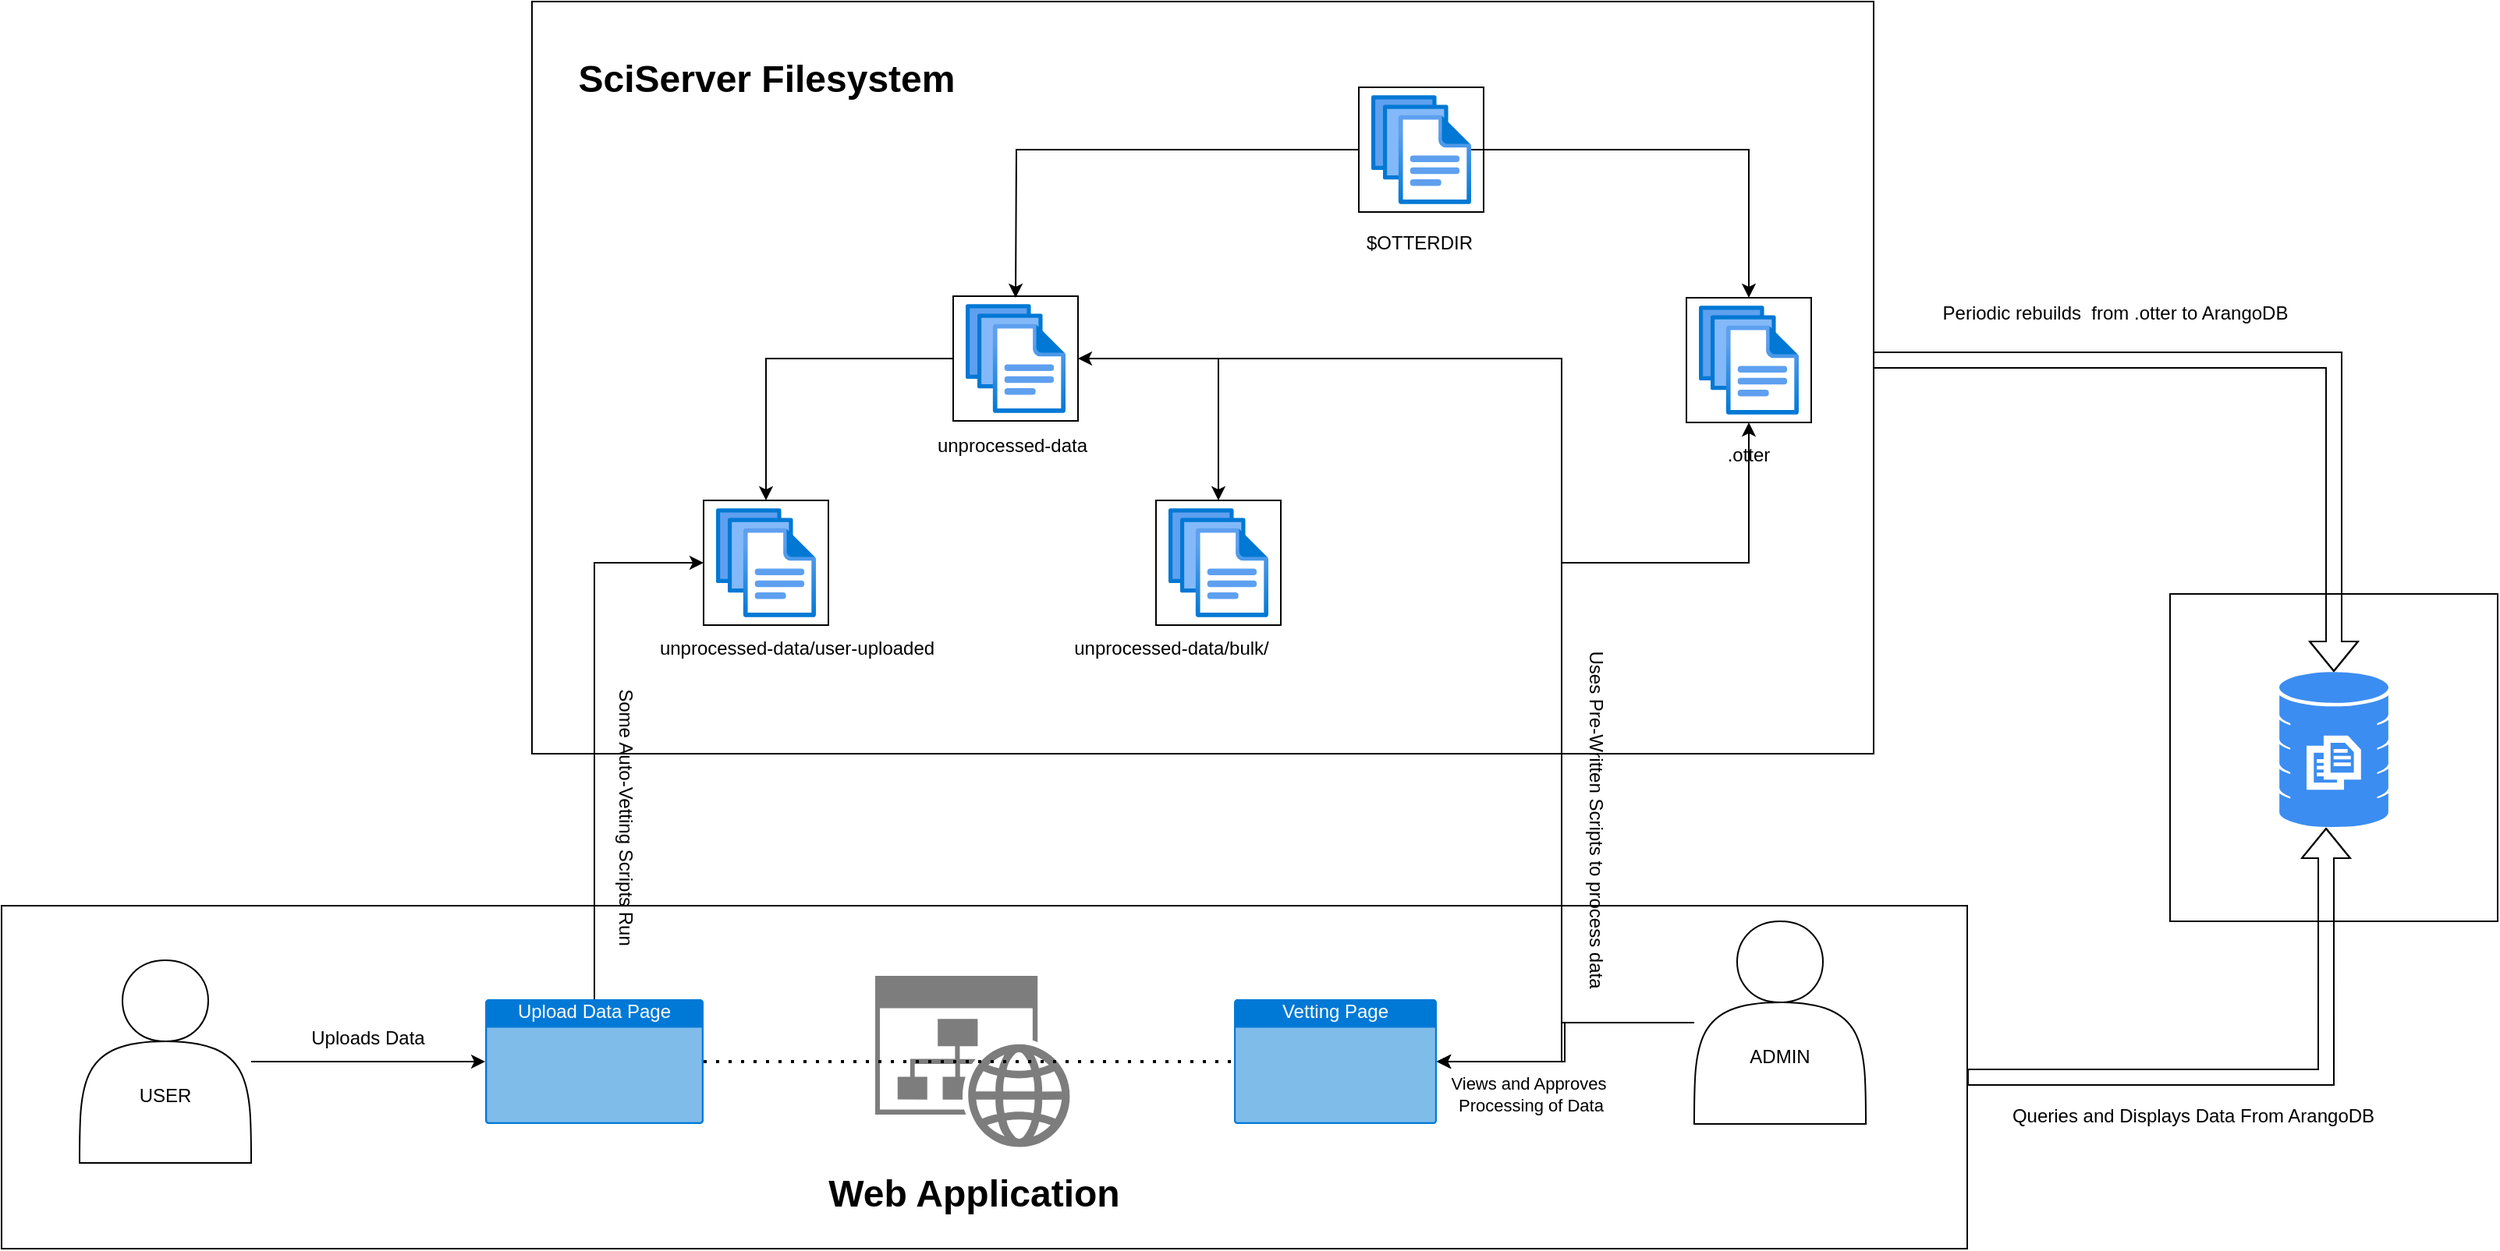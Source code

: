 <mxfile version="26.2.15" pages="10">
  <diagram name="intermediate-filesystem" id="wMybFAL4DfHxTpOin8Y1">
    <mxGraphModel dx="3358" dy="844" grid="1" gridSize="10" guides="1" tooltips="1" connect="1" arrows="1" fold="1" page="1" pageScale="1" pageWidth="1100" pageHeight="850" math="0" shadow="0">
      <root>
        <mxCell id="0" />
        <mxCell id="1" parent="0" />
        <mxCell id="dEbb2yILkKgPImJzSV3p-67" value="" style="whiteSpace=wrap;html=1;aspect=fixed;" parent="1" vertex="1">
          <mxGeometry x="800" y="410" width="210" height="210" as="geometry" />
        </mxCell>
        <mxCell id="dEbb2yILkKgPImJzSV3p-64" style="edgeStyle=orthogonalEdgeStyle;rounded=0;orthogonalLoop=1;jettySize=auto;html=1;entryX=0.429;entryY=1;entryDx=0;entryDy=0;entryPerimeter=0;shape=flexArrow;" parent="1" source="dEbb2yILkKgPImJzSV3p-62" target="dEbb2yILkKgPImJzSV3p-16" edge="1">
          <mxGeometry relative="1" as="geometry">
            <mxPoint x="910" y="570" as="targetPoint" />
          </mxGeometry>
        </mxCell>
        <mxCell id="dEbb2yILkKgPImJzSV3p-62" value="" style="rounded=0;whiteSpace=wrap;html=1;fillColor=light-dark(#FFFFFF,#660066);" parent="1" vertex="1">
          <mxGeometry x="-590" y="610" width="1260" height="220" as="geometry" />
        </mxCell>
        <mxCell id="dEbb2yILkKgPImJzSV3p-16" value="" style="sketch=0;html=1;aspect=fixed;strokeColor=none;shadow=0;fillColor=#3B8DF1;verticalAlign=top;labelPosition=center;verticalLabelPosition=bottom;shape=mxgraph.gcp2.database_3" parent="1" vertex="1">
          <mxGeometry x="870" y="460" width="70" height="100" as="geometry" />
        </mxCell>
        <mxCell id="dEbb2yILkKgPImJzSV3p-17" value="" style="sketch=0;aspect=fixed;pointerEvents=1;shadow=0;dashed=0;html=1;strokeColor=none;labelPosition=center;verticalLabelPosition=bottom;verticalAlign=top;align=center;shape=mxgraph.mscae.enterprise.website_generic;fillColor=#7D7D7D;" parent="1" vertex="1">
          <mxGeometry x="-30" y="655" width="125" height="110" as="geometry" />
        </mxCell>
        <mxCell id="dEbb2yILkKgPImJzSV3p-27" style="edgeStyle=orthogonalEdgeStyle;rounded=0;orthogonalLoop=1;jettySize=auto;html=1;shape=flexArrow;" parent="1" source="dEbb2yILkKgPImJzSV3p-21" target="dEbb2yILkKgPImJzSV3p-16" edge="1">
          <mxGeometry relative="1" as="geometry" />
        </mxCell>
        <mxCell id="dEbb2yILkKgPImJzSV3p-28" value="Periodic rebuilds&amp;nbsp; from .otter to ArangoDB" style="text;html=1;align=center;verticalAlign=middle;whiteSpace=wrap;rounded=0;rotation=0;fillColor=light-dark(transparent,#000000);" parent="1" vertex="1">
          <mxGeometry x="630" y="210" width="270" height="40" as="geometry" />
        </mxCell>
        <mxCell id="dEbb2yILkKgPImJzSV3p-33" value="Upload Data Page" style="html=1;whiteSpace=wrap;strokeColor=none;fillColor=#0079D6;labelPosition=center;verticalLabelPosition=middle;verticalAlign=top;align=center;fontSize=12;outlineConnect=0;spacingTop=-6;fontColor=#FFFFFF;sketch=0;shape=mxgraph.sitemap.page;" parent="1" vertex="1">
          <mxGeometry x="-280" y="670" width="140" height="80" as="geometry" />
        </mxCell>
        <mxCell id="dEbb2yILkKgPImJzSV3p-34" value="&lt;div&gt;Vetting Page&lt;/div&gt;" style="html=1;whiteSpace=wrap;strokeColor=none;fillColor=#0079D6;labelPosition=center;verticalLabelPosition=middle;verticalAlign=top;align=center;fontSize=12;outlineConnect=0;spacingTop=-6;fontColor=#FFFFFF;sketch=0;shape=mxgraph.sitemap.page;" parent="1" vertex="1">
          <mxGeometry x="200" y="670" width="130" height="80" as="geometry" />
        </mxCell>
        <mxCell id="dEbb2yILkKgPImJzSV3p-38" value="" style="endArrow=none;dashed=1;html=1;dashPattern=1 3;strokeWidth=2;rounded=0;exitX=1;exitY=0.5;exitDx=0;exitDy=0;exitPerimeter=0;" parent="1" source="dEbb2yILkKgPImJzSV3p-33" target="dEbb2yILkKgPImJzSV3p-34" edge="1">
          <mxGeometry width="50" height="50" relative="1" as="geometry">
            <mxPoint x="120" y="709.29" as="sourcePoint" />
            <mxPoint x="270" y="709.29" as="targetPoint" />
          </mxGeometry>
        </mxCell>
        <mxCell id="dEbb2yILkKgPImJzSV3p-39" value="&lt;div&gt;&lt;br&gt;&lt;/div&gt;&lt;div&gt;&lt;br&gt;&lt;/div&gt;&lt;div&gt;&lt;br&gt;&lt;/div&gt;&lt;div&gt;USER&lt;/div&gt;" style="shape=actor;whiteSpace=wrap;html=1;" parent="1" vertex="1">
          <mxGeometry x="-540" y="645" width="110" height="130" as="geometry" />
        </mxCell>
        <mxCell id="dEbb2yILkKgPImJzSV3p-41" value="Uploads Data" style="text;html=1;align=center;verticalAlign=middle;whiteSpace=wrap;rounded=0;rotation=0;" parent="1" vertex="1">
          <mxGeometry x="-490" y="660" width="270" height="70" as="geometry" />
        </mxCell>
        <mxCell id="dEbb2yILkKgPImJzSV3p-42" style="edgeStyle=orthogonalEdgeStyle;rounded=0;orthogonalLoop=1;jettySize=auto;html=1;entryX=0;entryY=0.5;entryDx=0;entryDy=0;entryPerimeter=0;" parent="1" source="dEbb2yILkKgPImJzSV3p-39" target="dEbb2yILkKgPImJzSV3p-33" edge="1">
          <mxGeometry relative="1" as="geometry" />
        </mxCell>
        <mxCell id="dEbb2yILkKgPImJzSV3p-49" value="" style="group" parent="1" vertex="1" connectable="0">
          <mxGeometry x="-250" y="30" width="870" height="540" as="geometry" />
        </mxCell>
        <mxCell id="dEbb2yILkKgPImJzSV3p-30" value="" style="rounded=0;whiteSpace=wrap;html=1;fillColor=light-dark(#FFFFFF,#003366);" parent="dEbb2yILkKgPImJzSV3p-49" vertex="1">
          <mxGeometry width="860" height="482.5" as="geometry" />
        </mxCell>
        <mxCell id="dEbb2yILkKgPImJzSV3p-15" value="" style="group" parent="dEbb2yILkKgPImJzSV3p-49" vertex="1" connectable="0">
          <mxGeometry x="50" y="150" width="570" height="269" as="geometry" />
        </mxCell>
        <mxCell id="dEbb2yILkKgPImJzSV3p-46" style="edgeStyle=orthogonalEdgeStyle;rounded=0;orthogonalLoop=1;jettySize=auto;html=1;entryX=0.5;entryY=0;entryDx=0;entryDy=0;" parent="dEbb2yILkKgPImJzSV3p-15" source="dEbb2yILkKgPImJzSV3p-2" target="dEbb2yILkKgPImJzSV3p-6" edge="1">
          <mxGeometry relative="1" as="geometry" />
        </mxCell>
        <mxCell id="dEbb2yILkKgPImJzSV3p-2" value="" style="whiteSpace=wrap;html=1;aspect=fixed;" parent="dEbb2yILkKgPImJzSV3p-15" vertex="1">
          <mxGeometry x="220" y="39" width="80" height="80" as="geometry" />
        </mxCell>
        <mxCell id="dEbb2yILkKgPImJzSV3p-1" value="" style="image;aspect=fixed;html=1;points=[];align=center;fontSize=12;image=img/lib/azure2/general/Files.svg;" parent="dEbb2yILkKgPImJzSV3p-15" vertex="1">
          <mxGeometry x="228" y="44" width="64" height="70" as="geometry" />
        </mxCell>
        <mxCell id="dEbb2yILkKgPImJzSV3p-3" value="unprocessed-data" style="text;strokeColor=none;align=center;fillColor=none;html=1;verticalAlign=middle;whiteSpace=wrap;rounded=0;" parent="dEbb2yILkKgPImJzSV3p-15" vertex="1">
          <mxGeometry x="168" y="119.5" width="180" height="30" as="geometry" />
        </mxCell>
        <mxCell id="dEbb2yILkKgPImJzSV3p-6" value="" style="whiteSpace=wrap;html=1;aspect=fixed;" parent="dEbb2yILkKgPImJzSV3p-15" vertex="1">
          <mxGeometry x="60" y="170" width="80" height="80" as="geometry" />
        </mxCell>
        <mxCell id="dEbb2yILkKgPImJzSV3p-7" value="" style="image;aspect=fixed;html=1;points=[];align=center;fontSize=12;image=img/lib/azure2/general/Files.svg;" parent="dEbb2yILkKgPImJzSV3p-15" vertex="1">
          <mxGeometry x="68" y="175" width="64" height="70" as="geometry" />
        </mxCell>
        <mxCell id="dEbb2yILkKgPImJzSV3p-13" value="unprocessed-data/user-uploaded" style="text;strokeColor=none;align=center;fillColor=none;html=1;verticalAlign=middle;whiteSpace=wrap;rounded=0;" parent="dEbb2yILkKgPImJzSV3p-15" vertex="1">
          <mxGeometry x="-10" y="250" width="260" height="30" as="geometry" />
        </mxCell>
        <mxCell id="dEbb2yILkKgPImJzSV3p-23" style="edgeStyle=orthogonalEdgeStyle;rounded=0;orthogonalLoop=1;jettySize=auto;html=1;" parent="dEbb2yILkKgPImJzSV3p-49" source="dEbb2yILkKgPImJzSV3p-18" edge="1">
          <mxGeometry relative="1" as="geometry">
            <mxPoint x="310" y="190.0" as="targetPoint" />
          </mxGeometry>
        </mxCell>
        <mxCell id="dEbb2yILkKgPImJzSV3p-18" value="" style="whiteSpace=wrap;html=1;aspect=fixed;" parent="dEbb2yILkKgPImJzSV3p-49" vertex="1">
          <mxGeometry x="530" y="55" width="80" height="80" as="geometry" />
        </mxCell>
        <mxCell id="dEbb2yILkKgPImJzSV3p-24" style="edgeStyle=orthogonalEdgeStyle;rounded=0;orthogonalLoop=1;jettySize=auto;html=1;entryX=0.5;entryY=0;entryDx=0;entryDy=0;" parent="dEbb2yILkKgPImJzSV3p-49" source="dEbb2yILkKgPImJzSV3p-19" target="dEbb2yILkKgPImJzSV3p-20" edge="1">
          <mxGeometry relative="1" as="geometry" />
        </mxCell>
        <mxCell id="dEbb2yILkKgPImJzSV3p-19" value="" style="image;aspect=fixed;html=1;points=[];align=center;fontSize=12;image=img/lib/azure2/general/Files.svg;" parent="dEbb2yILkKgPImJzSV3p-49" vertex="1">
          <mxGeometry x="538" y="60" width="64" height="70" as="geometry" />
        </mxCell>
        <mxCell id="dEbb2yILkKgPImJzSV3p-20" value="" style="whiteSpace=wrap;html=1;aspect=fixed;" parent="dEbb2yILkKgPImJzSV3p-49" vertex="1">
          <mxGeometry x="740" y="190" width="80" height="80" as="geometry" />
        </mxCell>
        <mxCell id="dEbb2yILkKgPImJzSV3p-21" value="" style="image;aspect=fixed;html=1;points=[];align=center;fontSize=12;image=img/lib/azure2/general/Files.svg;" parent="dEbb2yILkKgPImJzSV3p-49" vertex="1">
          <mxGeometry x="748" y="195" width="64" height="70" as="geometry" />
        </mxCell>
        <mxCell id="dEbb2yILkKgPImJzSV3p-25" value=".otter" style="text;strokeColor=none;align=center;fillColor=none;html=1;verticalAlign=middle;whiteSpace=wrap;rounded=0;" parent="dEbb2yILkKgPImJzSV3p-49" vertex="1">
          <mxGeometry x="690" y="275.5" width="180" height="30" as="geometry" />
        </mxCell>
        <mxCell id="dEbb2yILkKgPImJzSV3p-26" value="$OTTERDIR" style="text;strokeColor=none;align=center;fillColor=none;html=1;verticalAlign=middle;whiteSpace=wrap;rounded=0;" parent="dEbb2yILkKgPImJzSV3p-49" vertex="1">
          <mxGeometry x="479" y="140" width="180" height="30" as="geometry" />
        </mxCell>
        <mxCell id="dEbb2yILkKgPImJzSV3p-4" value="" style="whiteSpace=wrap;html=1;aspect=fixed;" parent="dEbb2yILkKgPImJzSV3p-49" vertex="1">
          <mxGeometry x="400" y="320" width="80" height="80" as="geometry" />
        </mxCell>
        <mxCell id="dEbb2yILkKgPImJzSV3p-5" value="" style="image;aspect=fixed;html=1;points=[];align=center;fontSize=12;image=img/lib/azure2/general/Files.svg;" parent="dEbb2yILkKgPImJzSV3p-49" vertex="1">
          <mxGeometry x="408" y="325" width="64" height="70" as="geometry" />
        </mxCell>
        <mxCell id="dEbb2yILkKgPImJzSV3p-12" value="unprocessed-data/bulk/" style="text;strokeColor=none;align=center;fillColor=none;html=1;verticalAlign=middle;whiteSpace=wrap;rounded=0;" parent="dEbb2yILkKgPImJzSV3p-49" vertex="1">
          <mxGeometry x="300" y="400" width="220" height="30" as="geometry" />
        </mxCell>
        <mxCell id="dEbb2yILkKgPImJzSV3p-47" style="edgeStyle=orthogonalEdgeStyle;rounded=0;orthogonalLoop=1;jettySize=auto;html=1;entryX=0.5;entryY=0;entryDx=0;entryDy=0;" parent="dEbb2yILkKgPImJzSV3p-49" source="dEbb2yILkKgPImJzSV3p-2" target="dEbb2yILkKgPImJzSV3p-4" edge="1">
          <mxGeometry relative="1" as="geometry" />
        </mxCell>
        <mxCell id="dEbb2yILkKgPImJzSV3p-59" value="Uses Pre-Written Scripts to process data" style="text;html=1;align=center;verticalAlign=middle;whiteSpace=wrap;rounded=0;rotation=90;fillColor=light-dark(transparent,#000000);" parent="dEbb2yILkKgPImJzSV3p-49" vertex="1">
          <mxGeometry x="552" y="510" width="260" height="30" as="geometry" />
        </mxCell>
        <mxCell id="dEbb2yILkKgPImJzSV3p-31" value="SciServer Filesystem" style="text;strokeColor=none;fillColor=none;html=1;fontSize=24;fontStyle=1;verticalAlign=middle;align=center;" parent="dEbb2yILkKgPImJzSV3p-49" vertex="1">
          <mxGeometry x="100" y="30" width="100" height="40" as="geometry" />
        </mxCell>
        <mxCell id="dEbb2yILkKgPImJzSV3p-51" style="edgeStyle=orthogonalEdgeStyle;rounded=0;orthogonalLoop=1;jettySize=auto;html=1;entryX=0;entryY=0.5;entryDx=0;entryDy=0;" parent="1" source="dEbb2yILkKgPImJzSV3p-33" target="dEbb2yILkKgPImJzSV3p-6" edge="1">
          <mxGeometry relative="1" as="geometry" />
        </mxCell>
        <mxCell id="dEbb2yILkKgPImJzSV3p-54" style="edgeStyle=orthogonalEdgeStyle;rounded=0;orthogonalLoop=1;jettySize=auto;html=1;entryX=0.5;entryY=1;entryDx=0;entryDy=0;" parent="1" source="dEbb2yILkKgPImJzSV3p-52" target="dEbb2yILkKgPImJzSV3p-20" edge="1">
          <mxGeometry relative="1" as="geometry">
            <Array as="points">
              <mxPoint x="410" y="685" />
              <mxPoint x="410" y="390" />
              <mxPoint x="530" y="390" />
            </Array>
          </mxGeometry>
        </mxCell>
        <mxCell id="dEbb2yILkKgPImJzSV3p-55" style="edgeStyle=orthogonalEdgeStyle;rounded=0;orthogonalLoop=1;jettySize=auto;html=1;" parent="1" source="dEbb2yILkKgPImJzSV3p-52" target="dEbb2yILkKgPImJzSV3p-34" edge="1">
          <mxGeometry relative="1" as="geometry">
            <Array as="points">
              <mxPoint x="412" y="685" />
              <mxPoint x="412" y="710" />
            </Array>
          </mxGeometry>
        </mxCell>
        <mxCell id="dEbb2yILkKgPImJzSV3p-60" style="edgeStyle=orthogonalEdgeStyle;rounded=0;orthogonalLoop=1;jettySize=auto;html=1;entryX=1;entryY=0.5;entryDx=0;entryDy=0;" parent="1" source="dEbb2yILkKgPImJzSV3p-52" target="dEbb2yILkKgPImJzSV3p-2" edge="1">
          <mxGeometry relative="1" as="geometry">
            <Array as="points">
              <mxPoint x="410" y="685" />
              <mxPoint x="410" y="259" />
            </Array>
          </mxGeometry>
        </mxCell>
        <mxCell id="dEbb2yILkKgPImJzSV3p-52" value="&lt;div&gt;&lt;br&gt;&lt;/div&gt;&lt;div&gt;&lt;br&gt;&lt;/div&gt;&lt;div&gt;&lt;br&gt;&lt;/div&gt;&lt;div&gt;ADMIN&lt;/div&gt;" style="shape=actor;whiteSpace=wrap;html=1;" parent="1" vertex="1">
          <mxGeometry x="495" y="620" width="110" height="130" as="geometry" />
        </mxCell>
        <mxCell id="dEbb2yILkKgPImJzSV3p-56" style="edgeStyle=orthogonalEdgeStyle;rounded=0;orthogonalLoop=1;jettySize=auto;html=1;" parent="1" source="dEbb2yILkKgPImJzSV3p-52" target="dEbb2yILkKgPImJzSV3p-34" edge="1">
          <mxGeometry relative="1" as="geometry">
            <mxPoint x="495" y="685" as="sourcePoint" />
            <mxPoint x="330" y="710" as="targetPoint" />
            <Array as="points">
              <mxPoint x="410" y="685" />
              <mxPoint x="410" y="710" />
            </Array>
          </mxGeometry>
        </mxCell>
        <mxCell id="dEbb2yILkKgPImJzSV3p-57" style="edgeStyle=orthogonalEdgeStyle;rounded=0;orthogonalLoop=1;jettySize=auto;html=1;" parent="1" source="dEbb2yILkKgPImJzSV3p-52" target="dEbb2yILkKgPImJzSV3p-34" edge="1">
          <mxGeometry relative="1" as="geometry">
            <mxPoint x="495" y="685" as="sourcePoint" />
            <mxPoint x="330" y="710" as="targetPoint" />
            <Array as="points">
              <mxPoint x="410" y="685" />
              <mxPoint x="410" y="710" />
            </Array>
          </mxGeometry>
        </mxCell>
        <mxCell id="dEbb2yILkKgPImJzSV3p-58" value="&lt;div&gt;Views and Approves&amp;nbsp;&lt;/div&gt;&lt;div&gt;Processing of Data&lt;/div&gt;" style="edgeLabel;html=1;align=center;verticalAlign=middle;resizable=0;points=[];" parent="dEbb2yILkKgPImJzSV3p-57" vertex="1" connectable="0">
          <mxGeometry x="-0.005" y="1" relative="1" as="geometry">
            <mxPoint x="-21" y="36" as="offset" />
          </mxGeometry>
        </mxCell>
        <mxCell id="dEbb2yILkKgPImJzSV3p-61" value="Some Auto-Vetting Scripts Run" style="text;html=1;align=center;verticalAlign=middle;resizable=0;points=[];autosize=1;strokeColor=none;fillColor=light-dark(transparent,#000000);rotation=90;" parent="1" vertex="1">
          <mxGeometry x="-285" y="538" width="190" height="30" as="geometry" />
        </mxCell>
        <mxCell id="dEbb2yILkKgPImJzSV3p-63" value="Web Application" style="text;strokeColor=none;fillColor=none;html=1;fontSize=24;fontStyle=1;verticalAlign=middle;align=center;" parent="1" vertex="1">
          <mxGeometry x="-17.5" y="775" width="100" height="40" as="geometry" />
        </mxCell>
        <mxCell id="dEbb2yILkKgPImJzSV3p-65" value="Queries and Displays Data From ArangoDB" style="text;html=1;align=center;verticalAlign=middle;whiteSpace=wrap;rounded=0;rotation=0;fillColor=light-dark(transparent,#000000);" parent="1" vertex="1">
          <mxGeometry x="680" y="725" width="270" height="40" as="geometry" />
        </mxCell>
      </root>
    </mxGraphModel>
  </diagram>
  <diagram id="5-3-8LAFrFwAEj0iTomu" name="persistent-db">
    <mxGraphModel dx="3474" dy="2148" grid="1" gridSize="10" guides="1" tooltips="1" connect="1" arrows="1" fold="1" page="1" pageScale="1" pageWidth="1100" pageHeight="850" math="0" shadow="0">
      <root>
        <mxCell id="0" />
        <mxCell id="1" parent="0" />
        <mxCell id="O8i4FiPOIh8TCW_vJL3P-6" value="" style="group" vertex="1" connectable="0" parent="1">
          <mxGeometry x="60" y="-260" width="950" height="470" as="geometry" />
        </mxCell>
        <mxCell id="1-yjdO5oxvpCePWTgbDB-4" value="" style="rounded=0;whiteSpace=wrap;html=1;" vertex="1" parent="O8i4FiPOIh8TCW_vJL3P-6">
          <mxGeometry x="130" width="710" height="360" as="geometry" />
        </mxCell>
        <mxCell id="yudlrxzhbNbUB-n5KIfX-22" style="edgeStyle=orthogonalEdgeStyle;rounded=0;orthogonalLoop=1;jettySize=auto;html=1;entryX=0.5;entryY=0;entryDx=0;entryDy=0;" edge="1" parent="O8i4FiPOIh8TCW_vJL3P-6" source="yudlrxzhbNbUB-n5KIfX-2" target="yudlrxzhbNbUB-n5KIfX-8">
          <mxGeometry relative="1" as="geometry">
            <Array as="points">
              <mxPoint x="237" y="80" />
            </Array>
          </mxGeometry>
        </mxCell>
        <mxCell id="yudlrxzhbNbUB-n5KIfX-23" style="edgeStyle=orthogonalEdgeStyle;rounded=0;orthogonalLoop=1;jettySize=auto;html=1;entryX=0.5;entryY=0;entryDx=0;entryDy=0;" edge="1" parent="O8i4FiPOIh8TCW_vJL3P-6" source="yudlrxzhbNbUB-n5KIfX-2" target="yudlrxzhbNbUB-n5KIfX-17">
          <mxGeometry relative="1" as="geometry">
            <Array as="points">
              <mxPoint x="720" y="80" />
              <mxPoint x="720" y="195" />
            </Array>
          </mxGeometry>
        </mxCell>
        <mxCell id="yudlrxzhbNbUB-n5KIfX-2" value="" style="sketch=0;html=1;aspect=fixed;strokeColor=none;shadow=0;fillColor=#3B8DF1;verticalAlign=top;labelPosition=center;verticalLabelPosition=bottom;shape=mxgraph.gcp2.database_3" vertex="1" parent="O8i4FiPOIh8TCW_vJL3P-6">
          <mxGeometry x="437.5" y="50" width="70" height="100" as="geometry" />
        </mxCell>
        <mxCell id="yudlrxzhbNbUB-n5KIfX-15" value="" style="group" vertex="1" connectable="0" parent="O8i4FiPOIh8TCW_vJL3P-6">
          <mxGeometry x="184" y="195" width="105" height="105" as="geometry" />
        </mxCell>
        <mxCell id="yudlrxzhbNbUB-n5KIfX-8" value="" style="whiteSpace=wrap;html=1;aspect=fixed;fillColor=light-dark(#FFFFFF,#330000);" vertex="1" parent="yudlrxzhbNbUB-n5KIfX-15">
          <mxGeometry width="105" height="105" as="geometry" />
        </mxCell>
        <mxCell id="yudlrxzhbNbUB-n5KIfX-10" value="" style="sketch=0;aspect=fixed;pointerEvents=1;shadow=0;dashed=0;html=1;strokeColor=none;labelPosition=center;verticalLabelPosition=bottom;verticalAlign=top;align=center;fillColor=#00188D;shape=mxgraph.azure.code_file" vertex="1" parent="yudlrxzhbNbUB-n5KIfX-15">
          <mxGeometry x="19" y="17.5" width="47" height="50" as="geometry" />
        </mxCell>
        <mxCell id="yudlrxzhbNbUB-n5KIfX-11" value="" style="sketch=0;aspect=fixed;pointerEvents=1;shadow=0;dashed=0;html=1;strokeColor=none;labelPosition=center;verticalLabelPosition=bottom;verticalAlign=top;align=center;fillColor=#00188D;shape=mxgraph.azure.code_file" vertex="1" parent="yudlrxzhbNbUB-n5KIfX-15">
          <mxGeometry x="29" y="27.5" width="47" height="50" as="geometry" />
        </mxCell>
        <mxCell id="yudlrxzhbNbUB-n5KIfX-12" value="" style="sketch=0;aspect=fixed;pointerEvents=1;shadow=0;dashed=0;html=1;strokeColor=none;labelPosition=center;verticalLabelPosition=bottom;verticalAlign=top;align=center;fillColor=#00188D;shape=mxgraph.azure.code_file" vertex="1" parent="yudlrxzhbNbUB-n5KIfX-15">
          <mxGeometry x="39" y="37.5" width="47" height="50" as="geometry" />
        </mxCell>
        <mxCell id="yudlrxzhbNbUB-n5KIfX-16" value="" style="group" vertex="1" connectable="0" parent="O8i4FiPOIh8TCW_vJL3P-6">
          <mxGeometry x="670" y="195" width="105" height="105" as="geometry" />
        </mxCell>
        <mxCell id="yudlrxzhbNbUB-n5KIfX-17" value="" style="whiteSpace=wrap;html=1;aspect=fixed;fillColor=light-dark(#FFFFFF,#330000);" vertex="1" parent="yudlrxzhbNbUB-n5KIfX-16">
          <mxGeometry width="105" height="105" as="geometry" />
        </mxCell>
        <mxCell id="yudlrxzhbNbUB-n5KIfX-18" value="" style="sketch=0;aspect=fixed;pointerEvents=1;shadow=0;dashed=0;html=1;strokeColor=none;labelPosition=center;verticalLabelPosition=bottom;verticalAlign=top;align=center;fillColor=#00188D;shape=mxgraph.azure.code_file" vertex="1" parent="yudlrxzhbNbUB-n5KIfX-16">
          <mxGeometry x="19" y="17.5" width="47" height="50" as="geometry" />
        </mxCell>
        <mxCell id="yudlrxzhbNbUB-n5KIfX-19" value="" style="sketch=0;aspect=fixed;pointerEvents=1;shadow=0;dashed=0;html=1;strokeColor=none;labelPosition=center;verticalLabelPosition=bottom;verticalAlign=top;align=center;fillColor=#00188D;shape=mxgraph.azure.code_file" vertex="1" parent="yudlrxzhbNbUB-n5KIfX-16">
          <mxGeometry x="29" y="27.5" width="47" height="50" as="geometry" />
        </mxCell>
        <mxCell id="yudlrxzhbNbUB-n5KIfX-20" value="" style="sketch=0;aspect=fixed;pointerEvents=1;shadow=0;dashed=0;html=1;strokeColor=none;labelPosition=center;verticalLabelPosition=bottom;verticalAlign=top;align=center;fillColor=#00188D;shape=mxgraph.azure.code_file" vertex="1" parent="yudlrxzhbNbUB-n5KIfX-16">
          <mxGeometry x="39" y="37.5" width="47" height="50" as="geometry" />
        </mxCell>
        <mxCell id="yudlrxzhbNbUB-n5KIfX-25" value="transients" style="text;strokeColor=none;fillColor=none;html=1;fontSize=24;fontStyle=1;verticalAlign=middle;align=center;" vertex="1" parent="O8i4FiPOIh8TCW_vJL3P-6">
          <mxGeometry x="184" y="300" width="100" height="40" as="geometry" />
        </mxCell>
        <mxCell id="yudlrxzhbNbUB-n5KIfX-26" value="vetting" style="text;strokeColor=none;fillColor=none;html=1;fontSize=24;fontStyle=1;verticalAlign=middle;align=center;" vertex="1" parent="O8i4FiPOIh8TCW_vJL3P-6">
          <mxGeometry x="670" y="310" width="100" height="40" as="geometry" />
        </mxCell>
        <mxCell id="yudlrxzhbNbUB-n5KIfX-27" value="ArangoDB" style="text;strokeColor=none;fillColor=none;html=1;fontSize=24;fontStyle=1;verticalAlign=middle;align=center;" vertex="1" parent="O8i4FiPOIh8TCW_vJL3P-6">
          <mxGeometry x="422.5" width="100" height="40" as="geometry" />
        </mxCell>
        <mxCell id="1-yjdO5oxvpCePWTgbDB-10" value="Persists w/" style="text;strokeColor=none;fillColor=none;html=1;fontSize=24;fontStyle=1;verticalAlign=middle;align=center;" vertex="1" parent="O8i4FiPOIh8TCW_vJL3P-6">
          <mxGeometry y="140" width="100" height="40" as="geometry" />
        </mxCell>
        <mxCell id="O8i4FiPOIh8TCW_vJL3P-5" value="Uploaded Data Sent to" style="text;strokeColor=none;fillColor=none;html=1;fontSize=24;fontStyle=1;verticalAlign=middle;align=center;rotation=90;" vertex="1" parent="O8i4FiPOIh8TCW_vJL3P-6">
          <mxGeometry x="880" y="380" width="100" height="40" as="geometry" />
        </mxCell>
        <mxCell id="Er-Dzx_gWDbksQsKUjOj-2" style="edgeStyle=orthogonalEdgeStyle;rounded=0;orthogonalLoop=1;jettySize=auto;html=1;entryX=1;entryY=0.5;entryDx=0;entryDy=0;" edge="1" parent="O8i4FiPOIh8TCW_vJL3P-6" source="yudlrxzhbNbUB-n5KIfX-17" target="yudlrxzhbNbUB-n5KIfX-8">
          <mxGeometry relative="1" as="geometry" />
        </mxCell>
        <mxCell id="Er-Dzx_gWDbksQsKUjOj-3" value="If Admin Approves Data" style="text;strokeColor=none;fillColor=none;html=1;fontSize=24;fontStyle=1;verticalAlign=middle;align=center;" vertex="1" parent="O8i4FiPOIh8TCW_vJL3P-6">
          <mxGeometry x="430" y="250" width="100" height="40" as="geometry" />
        </mxCell>
        <mxCell id="Er-Dzx_gWDbksQsKUjOj-30" value="&lt;div&gt;Data Denied&lt;/div&gt;" style="text;strokeColor=none;fillColor=none;html=1;fontSize=24;fontStyle=1;verticalAlign=middle;align=center;rotation=90;" vertex="1" parent="O8i4FiPOIh8TCW_vJL3P-6">
          <mxGeometry x="770" y="430" width="100" height="40" as="geometry" />
        </mxCell>
        <mxCell id="1-yjdO5oxvpCePWTgbDB-9" style="edgeStyle=orthogonalEdgeStyle;rounded=0;orthogonalLoop=1;jettySize=auto;html=1;" edge="1" parent="1" source="1-yjdO5oxvpCePWTgbDB-4">
          <mxGeometry relative="1" as="geometry">
            <mxPoint x="220.0" y="500" as="targetPoint" />
            <Array as="points">
              <mxPoint x="40" y="-80" />
              <mxPoint x="40" y="435" />
              <mxPoint x="220" y="435" />
            </Array>
          </mxGeometry>
        </mxCell>
        <mxCell id="1-yjdO5oxvpCePWTgbDB-5" value="" style="group" vertex="1" connectable="0" parent="1">
          <mxGeometry x="490" y="510" width="450" height="330" as="geometry" />
        </mxCell>
        <mxCell id="GYvKF3F2H0wV5Pl2wIS0-1" value="" style="rounded=0;whiteSpace=wrap;html=1;fillColor=light-dark(#FFFFFF,#660066);" vertex="1" parent="1-yjdO5oxvpCePWTgbDB-5">
          <mxGeometry width="450" height="330" as="geometry" />
        </mxCell>
        <mxCell id="CkYXPKVLpjKX4ZOQlfPu-1" value="Web Application" style="text;strokeColor=none;fillColor=none;html=1;fontSize=24;fontStyle=1;verticalAlign=middle;align=center;" vertex="1" parent="1-yjdO5oxvpCePWTgbDB-5">
          <mxGeometry x="162.5" y="10" width="100" height="40" as="geometry" />
        </mxCell>
        <mxCell id="1-yjdO5oxvpCePWTgbDB-3" style="edgeStyle=orthogonalEdgeStyle;rounded=0;orthogonalLoop=1;jettySize=auto;html=1;endArrow=none;startFill=0;" edge="1" parent="1-yjdO5oxvpCePWTgbDB-5" source="0YQK7kpS7ZovUYB80drJ-1" target="FdvM8iVROJ-RQxtvZMxG-1">
          <mxGeometry relative="1" as="geometry" />
        </mxCell>
        <mxCell id="0YQK7kpS7ZovUYB80drJ-1" value="" style="sketch=0;aspect=fixed;pointerEvents=1;shadow=0;dashed=0;html=1;strokeColor=none;labelPosition=center;verticalLabelPosition=bottom;verticalAlign=top;align=center;shape=mxgraph.mscae.enterprise.website_generic;fillColor=#7D7D7D;" vertex="1" parent="1-yjdO5oxvpCePWTgbDB-5">
          <mxGeometry x="167.5" y="60" width="102.27" height="90" as="geometry" />
        </mxCell>
        <mxCell id="FdvM8iVROJ-RQxtvZMxG-1" value="Upload Data Page" style="html=1;whiteSpace=wrap;strokeColor=none;fillColor=#0079D6;labelPosition=center;verticalLabelPosition=middle;verticalAlign=top;align=center;fontSize=12;outlineConnect=0;spacingTop=-6;fontColor=#FFFFFF;sketch=0;shape=mxgraph.sitemap.page;" vertex="1" parent="1-yjdO5oxvpCePWTgbDB-5">
          <mxGeometry x="300" y="210" width="110" height="80" as="geometry" />
        </mxCell>
        <mxCell id="1-yjdO5oxvpCePWTgbDB-1" value="&lt;div&gt;Vetting Page&lt;/div&gt;" style="html=1;whiteSpace=wrap;strokeColor=none;fillColor=#0079D6;labelPosition=center;verticalLabelPosition=middle;verticalAlign=top;align=center;fontSize=12;outlineConnect=0;spacingTop=-6;fontColor=#FFFFFF;sketch=0;shape=mxgraph.sitemap.page;" vertex="1" parent="1-yjdO5oxvpCePWTgbDB-5">
          <mxGeometry x="30" y="210" width="120" height="80" as="geometry" />
        </mxCell>
        <mxCell id="1-yjdO5oxvpCePWTgbDB-2" style="edgeStyle=orthogonalEdgeStyle;rounded=0;orthogonalLoop=1;jettySize=auto;html=1;entryX=0.5;entryY=0;entryDx=0;entryDy=0;entryPerimeter=0;endArrow=none;startFill=0;" edge="1" parent="1-yjdO5oxvpCePWTgbDB-5" source="0YQK7kpS7ZovUYB80drJ-1" target="1-yjdO5oxvpCePWTgbDB-1">
          <mxGeometry relative="1" as="geometry" />
        </mxCell>
        <mxCell id="O8i4FiPOIh8TCW_vJL3P-4" style="edgeStyle=orthogonalEdgeStyle;rounded=0;orthogonalLoop=1;jettySize=auto;html=1;entryX=1;entryY=0.5;entryDx=0;entryDy=0;" edge="1" parent="1-yjdO5oxvpCePWTgbDB-5" target="yudlrxzhbNbUB-n5KIfX-17">
          <mxGeometry relative="1" as="geometry">
            <mxPoint x="380.077" y="210" as="sourcePoint" />
            <mxPoint x="370" y="-252.5" as="targetPoint" />
            <Array as="points">
              <mxPoint x="380" y="70" />
              <mxPoint x="480" y="70" />
              <mxPoint x="480" y="-522" />
            </Array>
          </mxGeometry>
        </mxCell>
        <mxCell id="1-yjdO5oxvpCePWTgbDB-6" value="" style="group" vertex="1" connectable="0" parent="1">
          <mxGeometry y="500" width="442" height="350" as="geometry" />
        </mxCell>
        <mxCell id="yYEr8MRkrnR0Pc857qNS-2" value="" style="rounded=0;whiteSpace=wrap;html=1;fillColor=light-dark(#FFFFFF,#003366);" vertex="1" parent="1-yjdO5oxvpCePWTgbDB-6">
          <mxGeometry x="22" width="390" height="350" as="geometry" />
        </mxCell>
        <mxCell id="yYEr8MRkrnR0Pc857qNS-12" value="" style="whiteSpace=wrap;html=1;aspect=fixed;" vertex="1" parent="1-yjdO5oxvpCePWTgbDB-6">
          <mxGeometry x="172" y="70" width="80" height="80" as="geometry" />
        </mxCell>
        <mxCell id="yYEr8MRkrnR0Pc857qNS-34" style="edgeStyle=orthogonalEdgeStyle;rounded=0;orthogonalLoop=1;jettySize=auto;html=1;entryX=0.5;entryY=0;entryDx=0;entryDy=0;endArrow=none;startFill=0;" edge="1" parent="1-yjdO5oxvpCePWTgbDB-6" source="yYEr8MRkrnR0Pc857qNS-14" target="yYEr8MRkrnR0Pc857qNS-28">
          <mxGeometry relative="1" as="geometry" />
        </mxCell>
        <mxCell id="yYEr8MRkrnR0Pc857qNS-14" value="" style="image;aspect=fixed;html=1;points=[];align=center;fontSize=12;image=img/lib/azure2/general/Files.svg;" vertex="1" parent="1-yjdO5oxvpCePWTgbDB-6">
          <mxGeometry x="180" y="75" width="64" height="70" as="geometry" />
        </mxCell>
        <mxCell id="yYEr8MRkrnR0Pc857qNS-18" value="$OTTERDIR" style="text;strokeColor=none;align=center;fillColor=none;html=1;verticalAlign=middle;whiteSpace=wrap;rounded=0;" vertex="1" parent="1-yjdO5oxvpCePWTgbDB-6">
          <mxGeometry x="122" y="150" width="180" height="30" as="geometry" />
        </mxCell>
        <mxCell id="yYEr8MRkrnR0Pc857qNS-24" value="SciServer Filesystem" style="text;strokeColor=none;fillColor=none;html=1;fontSize=24;fontStyle=1;verticalAlign=middle;align=center;" vertex="1" parent="1-yjdO5oxvpCePWTgbDB-6">
          <mxGeometry x="162" y="15" width="100" height="40" as="geometry" />
        </mxCell>
        <mxCell id="yYEr8MRkrnR0Pc857qNS-28" value="" style="whiteSpace=wrap;html=1;aspect=fixed;" vertex="1" parent="1-yjdO5oxvpCePWTgbDB-6">
          <mxGeometry x="50" y="220" width="80" height="80" as="geometry" />
        </mxCell>
        <mxCell id="yYEr8MRkrnR0Pc857qNS-29" value="" style="image;aspect=fixed;html=1;points=[];align=center;fontSize=12;image=img/lib/azure2/general/Files.svg;" vertex="1" parent="1-yjdO5oxvpCePWTgbDB-6">
          <mxGeometry x="58" y="225" width="64" height="70" as="geometry" />
        </mxCell>
        <mxCell id="yYEr8MRkrnR0Pc857qNS-30" value="persistent-data" style="text;strokeColor=none;align=center;fillColor=none;html=1;verticalAlign=middle;whiteSpace=wrap;rounded=0;" vertex="1" parent="1-yjdO5oxvpCePWTgbDB-6">
          <mxGeometry y="300" width="180" height="30" as="geometry" />
        </mxCell>
        <mxCell id="yYEr8MRkrnR0Pc857qNS-31" value="" style="whiteSpace=wrap;html=1;aspect=fixed;" vertex="1" parent="1-yjdO5oxvpCePWTgbDB-6">
          <mxGeometry x="312" y="220" width="80" height="80" as="geometry" />
        </mxCell>
        <mxCell id="yYEr8MRkrnR0Pc857qNS-32" value="" style="image;aspect=fixed;html=1;points=[];align=center;fontSize=12;image=img/lib/azure2/general/Files.svg;" vertex="1" parent="1-yjdO5oxvpCePWTgbDB-6">
          <mxGeometry x="320" y="225" width="64" height="70" as="geometry" />
        </mxCell>
        <mxCell id="yYEr8MRkrnR0Pc857qNS-33" value="backups" style="text;strokeColor=none;align=center;fillColor=none;html=1;verticalAlign=middle;whiteSpace=wrap;rounded=0;" vertex="1" parent="1-yjdO5oxvpCePWTgbDB-6">
          <mxGeometry x="262" y="300" width="180" height="30" as="geometry" />
        </mxCell>
        <mxCell id="yYEr8MRkrnR0Pc857qNS-35" style="edgeStyle=orthogonalEdgeStyle;rounded=0;orthogonalLoop=1;jettySize=auto;html=1;entryX=0.618;entryY=0.078;entryDx=0;entryDy=0;entryPerimeter=0;endArrow=none;startFill=0;" edge="1" parent="1-yjdO5oxvpCePWTgbDB-6" source="yYEr8MRkrnR0Pc857qNS-14" target="yYEr8MRkrnR0Pc857qNS-32">
          <mxGeometry relative="1" as="geometry" />
        </mxCell>
        <mxCell id="O8i4FiPOIh8TCW_vJL3P-1" value="&lt;div&gt;&lt;br&gt;&lt;/div&gt;&lt;div&gt;&lt;br&gt;&lt;/div&gt;&lt;div&gt;&lt;br&gt;&lt;/div&gt;&lt;div&gt;USER&lt;/div&gt;" style="shape=actor;whiteSpace=wrap;html=1;" vertex="1" parent="1">
          <mxGeometry x="1110" y="705" width="90" height="110" as="geometry" />
        </mxCell>
        <mxCell id="O8i4FiPOIh8TCW_vJL3P-2" style="edgeStyle=orthogonalEdgeStyle;rounded=0;orthogonalLoop=1;jettySize=auto;html=1;entryX=1;entryY=0.5;entryDx=0;entryDy=0;entryPerimeter=0;" edge="1" parent="1" source="O8i4FiPOIh8TCW_vJL3P-1" target="FdvM8iVROJ-RQxtvZMxG-1">
          <mxGeometry relative="1" as="geometry" />
        </mxCell>
        <mxCell id="O8i4FiPOIh8TCW_vJL3P-3" value="Uploads Data" style="text;strokeColor=none;fillColor=none;html=1;fontSize=24;fontStyle=1;verticalAlign=middle;align=center;rotation=0;" vertex="1" parent="1">
          <mxGeometry x="980" y="720" width="100" height="40" as="geometry" />
        </mxCell>
        <mxCell id="Er-Dzx_gWDbksQsKUjOj-1" value="&lt;div&gt;&lt;br&gt;&lt;/div&gt;&lt;div&gt;&lt;br&gt;&lt;/div&gt;&lt;div&gt;&lt;br&gt;&lt;/div&gt;&lt;div&gt;ADMIN&lt;/div&gt;" style="shape=actor;whiteSpace=wrap;html=1;" vertex="1" parent="1">
          <mxGeometry x="290" y="250" width="110" height="130" as="geometry" />
        </mxCell>
        <mxCell id="Er-Dzx_gWDbksQsKUjOj-5" value="" style="shape=image;html=1;verticalAlign=top;verticalLabelPosition=bottom;labelBackgroundColor=light-dark(#FFFFFF,#FFFFFF);imageAspect=0;aspect=fixed;image=https://cdn2.iconfinder.com/data/icons/freecns-cumulus/16/519583-080_Trash-128.png;labelBorderColor=default;" vertex="1" parent="1">
          <mxGeometry x="718.5" y="297" width="128" height="128" as="geometry" />
        </mxCell>
        <mxCell id="Er-Dzx_gWDbksQsKUjOj-4" style="edgeStyle=orthogonalEdgeStyle;rounded=0;orthogonalLoop=1;jettySize=auto;html=1;" edge="1" parent="1" source="yudlrxzhbNbUB-n5KIfX-17" target="Er-Dzx_gWDbksQsKUjOj-5">
          <mxGeometry relative="1" as="geometry">
            <mxPoint x="820" y="140" as="targetPoint" />
            <Array as="points">
              <mxPoint x="820" y="-2" />
            </Array>
          </mxGeometry>
        </mxCell>
        <mxCell id="Er-Dzx_gWDbksQsKUjOj-31" style="edgeStyle=orthogonalEdgeStyle;rounded=0;orthogonalLoop=1;jettySize=auto;html=1;entryX=0;entryY=0.5;entryDx=0;entryDy=0;entryPerimeter=0;" edge="1" parent="1" source="Er-Dzx_gWDbksQsKUjOj-1" target="1-yjdO5oxvpCePWTgbDB-1">
          <mxGeometry relative="1" as="geometry">
            <Array as="points">
              <mxPoint x="465" y="760" />
            </Array>
          </mxGeometry>
        </mxCell>
        <mxCell id="Er-Dzx_gWDbksQsKUjOj-32" value="Views" style="text;strokeColor=none;fillColor=none;html=1;fontSize=24;fontStyle=1;verticalAlign=middle;align=center;rotation=90;" vertex="1" parent="1">
          <mxGeometry x="430" y="400" width="100" height="40" as="geometry" />
        </mxCell>
        <mxCell id="Er-Dzx_gWDbksQsKUjOj-33" style="edgeStyle=orthogonalEdgeStyle;rounded=0;orthogonalLoop=1;jettySize=auto;html=1;entryX=0;entryY=1;entryDx=0;entryDy=0;" edge="1" parent="1" source="1-yjdO5oxvpCePWTgbDB-1" target="yudlrxzhbNbUB-n5KIfX-17">
          <mxGeometry relative="1" as="geometry">
            <Array as="points">
              <mxPoint x="550" y="150" />
              <mxPoint x="730" y="150" />
            </Array>
          </mxGeometry>
        </mxCell>
        <mxCell id="Er-Dzx_gWDbksQsKUjOj-34" value="Accesses" style="text;strokeColor=none;fillColor=none;html=1;fontSize=24;fontStyle=1;verticalAlign=middle;align=center;rotation=90;" vertex="1" parent="1">
          <mxGeometry x="520" y="250" width="100" height="40" as="geometry" />
        </mxCell>
      </root>
    </mxGraphModel>
  </diagram>
  <diagram name="full-schema-messy" id="UDaCoOhla0OEHtsfHdvP">
    <mxGraphModel dx="2823" dy="1905" grid="1" gridSize="10" guides="1" tooltips="1" connect="1" arrows="1" fold="1" page="1" pageScale="1" pageWidth="1100" pageHeight="850" math="0" shadow="0">
      <root>
        <mxCell id="mO1onb7ZenG_wb3Zcise-0" />
        <mxCell id="mO1onb7ZenG_wb3Zcise-1" parent="mO1onb7ZenG_wb3Zcise-0" />
        <mxCell id="mO1onb7ZenG_wb3Zcise-2" value="" style="group" parent="mO1onb7ZenG_wb3Zcise-1" vertex="1" connectable="0">
          <mxGeometry x="60" y="-260" width="950" height="470" as="geometry" />
        </mxCell>
        <mxCell id="mO1onb7ZenG_wb3Zcise-3" value="" style="rounded=0;whiteSpace=wrap;html=1;" parent="mO1onb7ZenG_wb3Zcise-2" vertex="1">
          <mxGeometry x="130" width="710" height="360" as="geometry" />
        </mxCell>
        <mxCell id="mO1onb7ZenG_wb3Zcise-4" style="edgeStyle=orthogonalEdgeStyle;rounded=0;orthogonalLoop=1;jettySize=auto;html=1;entryX=0.5;entryY=0;entryDx=0;entryDy=0;" parent="mO1onb7ZenG_wb3Zcise-2" source="mO1onb7ZenG_wb3Zcise-6" target="mO1onb7ZenG_wb3Zcise-8" edge="1">
          <mxGeometry relative="1" as="geometry">
            <Array as="points">
              <mxPoint x="237" y="80" />
            </Array>
          </mxGeometry>
        </mxCell>
        <mxCell id="mO1onb7ZenG_wb3Zcise-5" style="edgeStyle=orthogonalEdgeStyle;rounded=0;orthogonalLoop=1;jettySize=auto;html=1;entryX=0.5;entryY=0;entryDx=0;entryDy=0;" parent="mO1onb7ZenG_wb3Zcise-2" source="mO1onb7ZenG_wb3Zcise-6" target="mO1onb7ZenG_wb3Zcise-13" edge="1">
          <mxGeometry relative="1" as="geometry">
            <Array as="points">
              <mxPoint x="720" y="80" />
              <mxPoint x="720" y="195" />
            </Array>
          </mxGeometry>
        </mxCell>
        <mxCell id="mO1onb7ZenG_wb3Zcise-6" value="" style="sketch=0;html=1;aspect=fixed;strokeColor=none;shadow=0;fillColor=#3B8DF1;verticalAlign=top;labelPosition=center;verticalLabelPosition=bottom;shape=mxgraph.gcp2.database_3" parent="mO1onb7ZenG_wb3Zcise-2" vertex="1">
          <mxGeometry x="437.5" y="50" width="70" height="100" as="geometry" />
        </mxCell>
        <mxCell id="mO1onb7ZenG_wb3Zcise-7" value="" style="group" parent="mO1onb7ZenG_wb3Zcise-2" vertex="1" connectable="0">
          <mxGeometry x="184" y="195" width="105" height="105" as="geometry" />
        </mxCell>
        <mxCell id="mO1onb7ZenG_wb3Zcise-8" value="" style="whiteSpace=wrap;html=1;aspect=fixed;fillColor=light-dark(#FFFFFF,#330000);" parent="mO1onb7ZenG_wb3Zcise-7" vertex="1">
          <mxGeometry width="105" height="105" as="geometry" />
        </mxCell>
        <mxCell id="mO1onb7ZenG_wb3Zcise-9" value="" style="sketch=0;aspect=fixed;pointerEvents=1;shadow=0;dashed=0;html=1;strokeColor=none;labelPosition=center;verticalLabelPosition=bottom;verticalAlign=top;align=center;fillColor=#00188D;shape=mxgraph.azure.code_file" parent="mO1onb7ZenG_wb3Zcise-7" vertex="1">
          <mxGeometry x="19" y="17.5" width="47" height="50" as="geometry" />
        </mxCell>
        <mxCell id="mO1onb7ZenG_wb3Zcise-10" value="" style="sketch=0;aspect=fixed;pointerEvents=1;shadow=0;dashed=0;html=1;strokeColor=none;labelPosition=center;verticalLabelPosition=bottom;verticalAlign=top;align=center;fillColor=#00188D;shape=mxgraph.azure.code_file" parent="mO1onb7ZenG_wb3Zcise-7" vertex="1">
          <mxGeometry x="29" y="27.5" width="47" height="50" as="geometry" />
        </mxCell>
        <mxCell id="mO1onb7ZenG_wb3Zcise-11" value="" style="sketch=0;aspect=fixed;pointerEvents=1;shadow=0;dashed=0;html=1;strokeColor=none;labelPosition=center;verticalLabelPosition=bottom;verticalAlign=top;align=center;fillColor=#00188D;shape=mxgraph.azure.code_file" parent="mO1onb7ZenG_wb3Zcise-7" vertex="1">
          <mxGeometry x="39" y="37.5" width="47" height="50" as="geometry" />
        </mxCell>
        <mxCell id="mO1onb7ZenG_wb3Zcise-12" value="" style="group" parent="mO1onb7ZenG_wb3Zcise-2" vertex="1" connectable="0">
          <mxGeometry x="670" y="195" width="105" height="105" as="geometry" />
        </mxCell>
        <mxCell id="mO1onb7ZenG_wb3Zcise-13" value="" style="whiteSpace=wrap;html=1;aspect=fixed;fillColor=light-dark(#FFFFFF,#330000);" parent="mO1onb7ZenG_wb3Zcise-12" vertex="1">
          <mxGeometry width="105" height="105" as="geometry" />
        </mxCell>
        <mxCell id="mO1onb7ZenG_wb3Zcise-14" value="" style="sketch=0;aspect=fixed;pointerEvents=1;shadow=0;dashed=0;html=1;strokeColor=none;labelPosition=center;verticalLabelPosition=bottom;verticalAlign=top;align=center;fillColor=#00188D;shape=mxgraph.azure.code_file" parent="mO1onb7ZenG_wb3Zcise-12" vertex="1">
          <mxGeometry x="19" y="17.5" width="47" height="50" as="geometry" />
        </mxCell>
        <mxCell id="mO1onb7ZenG_wb3Zcise-15" value="" style="sketch=0;aspect=fixed;pointerEvents=1;shadow=0;dashed=0;html=1;strokeColor=none;labelPosition=center;verticalLabelPosition=bottom;verticalAlign=top;align=center;fillColor=#00188D;shape=mxgraph.azure.code_file" parent="mO1onb7ZenG_wb3Zcise-12" vertex="1">
          <mxGeometry x="29" y="27.5" width="47" height="50" as="geometry" />
        </mxCell>
        <mxCell id="mO1onb7ZenG_wb3Zcise-16" value="" style="sketch=0;aspect=fixed;pointerEvents=1;shadow=0;dashed=0;html=1;strokeColor=none;labelPosition=center;verticalLabelPosition=bottom;verticalAlign=top;align=center;fillColor=#00188D;shape=mxgraph.azure.code_file" parent="mO1onb7ZenG_wb3Zcise-12" vertex="1">
          <mxGeometry x="39" y="37.5" width="47" height="50" as="geometry" />
        </mxCell>
        <mxCell id="mO1onb7ZenG_wb3Zcise-17" value="transients" style="text;strokeColor=none;fillColor=none;html=1;fontSize=24;fontStyle=1;verticalAlign=middle;align=center;" parent="mO1onb7ZenG_wb3Zcise-2" vertex="1">
          <mxGeometry x="184" y="300" width="100" height="40" as="geometry" />
        </mxCell>
        <mxCell id="mO1onb7ZenG_wb3Zcise-18" value="vetting" style="text;strokeColor=none;fillColor=none;html=1;fontSize=24;fontStyle=1;verticalAlign=middle;align=center;" parent="mO1onb7ZenG_wb3Zcise-2" vertex="1">
          <mxGeometry x="670" y="310" width="100" height="40" as="geometry" />
        </mxCell>
        <mxCell id="mO1onb7ZenG_wb3Zcise-19" value="ArangoDB" style="text;strokeColor=none;fillColor=none;html=1;fontSize=24;fontStyle=1;verticalAlign=middle;align=center;" parent="mO1onb7ZenG_wb3Zcise-2" vertex="1">
          <mxGeometry x="422.5" width="100" height="40" as="geometry" />
        </mxCell>
        <mxCell id="mO1onb7ZenG_wb3Zcise-20" value="Persists w/" style="text;strokeColor=none;fillColor=none;html=1;fontSize=24;fontStyle=1;verticalAlign=middle;align=center;" parent="mO1onb7ZenG_wb3Zcise-2" vertex="1">
          <mxGeometry y="140" width="100" height="40" as="geometry" />
        </mxCell>
        <mxCell id="mO1onb7ZenG_wb3Zcise-22" style="edgeStyle=orthogonalEdgeStyle;rounded=0;orthogonalLoop=1;jettySize=auto;html=1;entryX=1;entryY=0.5;entryDx=0;entryDy=0;" parent="mO1onb7ZenG_wb3Zcise-2" source="mO1onb7ZenG_wb3Zcise-13" target="mO1onb7ZenG_wb3Zcise-8" edge="1">
          <mxGeometry relative="1" as="geometry" />
        </mxCell>
        <mxCell id="mO1onb7ZenG_wb3Zcise-23" value="If Admin Approves Data" style="text;strokeColor=none;fillColor=none;html=1;fontSize=24;fontStyle=1;verticalAlign=middle;align=center;" parent="mO1onb7ZenG_wb3Zcise-2" vertex="1">
          <mxGeometry x="430" y="250" width="100" height="40" as="geometry" />
        </mxCell>
        <mxCell id="mO1onb7ZenG_wb3Zcise-25" style="edgeStyle=orthogonalEdgeStyle;rounded=0;orthogonalLoop=1;jettySize=auto;html=1;" parent="mO1onb7ZenG_wb3Zcise-1" source="mO1onb7ZenG_wb3Zcise-3" edge="1">
          <mxGeometry relative="1" as="geometry">
            <mxPoint x="220.0" y="500" as="targetPoint" />
            <Array as="points">
              <mxPoint x="40" y="-80" />
              <mxPoint x="40" y="435" />
              <mxPoint x="220" y="435" />
            </Array>
          </mxGeometry>
        </mxCell>
        <mxCell id="mO1onb7ZenG_wb3Zcise-26" value="" style="group" parent="mO1onb7ZenG_wb3Zcise-1" vertex="1" connectable="0">
          <mxGeometry x="490" y="510" width="1130" height="330" as="geometry" />
        </mxCell>
        <mxCell id="mO1onb7ZenG_wb3Zcise-27" value="" style="rounded=0;whiteSpace=wrap;html=1;fillColor=light-dark(#FFFFFF,#660066);" parent="mO1onb7ZenG_wb3Zcise-26" vertex="1">
          <mxGeometry width="1130" height="330" as="geometry" />
        </mxCell>
        <mxCell id="mO1onb7ZenG_wb3Zcise-28" value="Web Application" style="text;strokeColor=none;fillColor=none;html=1;fontSize=24;fontStyle=1;verticalAlign=middle;align=center;" parent="mO1onb7ZenG_wb3Zcise-26" vertex="1">
          <mxGeometry x="408.056" y="10" width="251.111" height="40" as="geometry" />
        </mxCell>
        <mxCell id="mO1onb7ZenG_wb3Zcise-29" style="edgeStyle=orthogonalEdgeStyle;rounded=0;orthogonalLoop=1;jettySize=auto;html=1;endArrow=none;startFill=0;" parent="mO1onb7ZenG_wb3Zcise-26" source="mO1onb7ZenG_wb3Zcise-30" target="mO1onb7ZenG_wb3Zcise-31" edge="1">
          <mxGeometry relative="1" as="geometry">
            <Array as="points">
              <mxPoint x="930" y="105" />
            </Array>
          </mxGeometry>
        </mxCell>
        <mxCell id="YlsLXr9Dxub_4vbbm38T-6" style="edgeStyle=orthogonalEdgeStyle;rounded=0;orthogonalLoop=1;jettySize=auto;html=1;endArrow=none;startFill=0;" parent="mO1onb7ZenG_wb3Zcise-26" source="mO1onb7ZenG_wb3Zcise-30" target="YlsLXr9Dxub_4vbbm38T-2" edge="1">
          <mxGeometry relative="1" as="geometry" />
        </mxCell>
        <mxCell id="YlsLXr9Dxub_4vbbm38T-7" style="edgeStyle=orthogonalEdgeStyle;rounded=0;orthogonalLoop=1;jettySize=auto;html=1;endArrow=none;startFill=0;" parent="mO1onb7ZenG_wb3Zcise-26" source="mO1onb7ZenG_wb3Zcise-30" target="YlsLXr9Dxub_4vbbm38T-3" edge="1">
          <mxGeometry relative="1" as="geometry" />
        </mxCell>
        <mxCell id="YlsLXr9Dxub_4vbbm38T-8" style="edgeStyle=orthogonalEdgeStyle;rounded=0;orthogonalLoop=1;jettySize=auto;html=1;endArrow=none;startFill=0;" parent="mO1onb7ZenG_wb3Zcise-26" source="mO1onb7ZenG_wb3Zcise-30" target="YlsLXr9Dxub_4vbbm38T-4" edge="1">
          <mxGeometry relative="1" as="geometry" />
        </mxCell>
        <mxCell id="YlsLXr9Dxub_4vbbm38T-9" style="edgeStyle=orthogonalEdgeStyle;rounded=0;orthogonalLoop=1;jettySize=auto;html=1;endArrow=none;startFill=0;" parent="mO1onb7ZenG_wb3Zcise-26" source="mO1onb7ZenG_wb3Zcise-30" target="YlsLXr9Dxub_4vbbm38T-5" edge="1">
          <mxGeometry relative="1" as="geometry" />
        </mxCell>
        <mxCell id="YlsLXr9Dxub_4vbbm38T-16" style="edgeStyle=orthogonalEdgeStyle;rounded=0;orthogonalLoop=1;jettySize=auto;html=1;entryX=0;entryY=0.5;entryDx=0;entryDy=0;" parent="mO1onb7ZenG_wb3Zcise-26" source="mO1onb7ZenG_wb3Zcise-30" target="YlsLXr9Dxub_4vbbm38T-15" edge="1">
          <mxGeometry relative="1" as="geometry">
            <Array as="points">
              <mxPoint x="970" y="105" />
            </Array>
          </mxGeometry>
        </mxCell>
        <mxCell id="mO1onb7ZenG_wb3Zcise-30" value="" style="sketch=0;aspect=fixed;pointerEvents=1;shadow=0;dashed=0;html=1;strokeColor=none;labelPosition=center;verticalLabelPosition=bottom;verticalAlign=top;align=center;shape=mxgraph.mscae.enterprise.website_generic;fillColor=#7D7D7D;" parent="mO1onb7ZenG_wb3Zcise-26" vertex="1">
          <mxGeometry x="420.611" y="60" width="102.27" height="90" as="geometry" />
        </mxCell>
        <mxCell id="mO1onb7ZenG_wb3Zcise-31" value="Upload Data Page" style="html=1;whiteSpace=wrap;strokeColor=none;fillColor=#0079D6;labelPosition=center;verticalLabelPosition=middle;verticalAlign=top;align=center;fontSize=12;outlineConnect=0;spacingTop=-6;fontColor=#FFFFFF;sketch=0;shape=mxgraph.sitemap.page;" parent="mO1onb7ZenG_wb3Zcise-26" vertex="1">
          <mxGeometry x="910.918" y="210" width="187.822" height="80" as="geometry" />
        </mxCell>
        <mxCell id="mO1onb7ZenG_wb3Zcise-32" value="&lt;div&gt;Vetting Page&lt;/div&gt;" style="html=1;whiteSpace=wrap;strokeColor=none;fillColor=#0079D6;labelPosition=center;verticalLabelPosition=middle;verticalAlign=top;align=center;fontSize=12;outlineConnect=0;spacingTop=-6;fontColor=#FFFFFF;sketch=0;shape=mxgraph.sitemap.page;" parent="mO1onb7ZenG_wb3Zcise-26" vertex="1">
          <mxGeometry x="75.329" y="210" width="132.222" height="80" as="geometry" />
        </mxCell>
        <mxCell id="mO1onb7ZenG_wb3Zcise-33" style="edgeStyle=orthogonalEdgeStyle;rounded=0;orthogonalLoop=1;jettySize=auto;html=1;entryX=0.5;entryY=0;entryDx=0;entryDy=0;entryPerimeter=0;endArrow=none;startFill=0;" parent="mO1onb7ZenG_wb3Zcise-26" source="mO1onb7ZenG_wb3Zcise-30" target="mO1onb7ZenG_wb3Zcise-32" edge="1">
          <mxGeometry relative="1" as="geometry" />
        </mxCell>
        <mxCell id="mO1onb7ZenG_wb3Zcise-34" style="edgeStyle=orthogonalEdgeStyle;rounded=0;orthogonalLoop=1;jettySize=auto;html=1;entryX=1;entryY=0.5;entryDx=0;entryDy=0;" parent="mO1onb7ZenG_wb3Zcise-26" target="mO1onb7ZenG_wb3Zcise-13" edge="1">
          <mxGeometry relative="1" as="geometry">
            <mxPoint x="954.415" y="210" as="sourcePoint" />
            <mxPoint x="929.111" y="-252.5" as="targetPoint" />
            <Array as="points">
              <mxPoint x="930" y="210" />
              <mxPoint x="930" y="50" />
              <mxPoint x="650" y="50" />
              <mxPoint x="650" y="-522" />
            </Array>
          </mxGeometry>
        </mxCell>
        <mxCell id="YlsLXr9Dxub_4vbbm38T-2" value="Catalog Page" style="html=1;whiteSpace=wrap;strokeColor=none;fillColor=#0079D6;labelPosition=center;verticalLabelPosition=middle;verticalAlign=top;align=center;fontSize=12;outlineConnect=0;spacingTop=-6;fontColor=#FFFFFF;sketch=0;shape=mxgraph.sitemap.page;" parent="mO1onb7ZenG_wb3Zcise-26" vertex="1">
          <mxGeometry x="242.143" y="210" width="132.222" height="80" as="geometry" />
        </mxCell>
        <mxCell id="YlsLXr9Dxub_4vbbm38T-3" value="Search Page" style="html=1;whiteSpace=wrap;strokeColor=none;fillColor=#0079D6;labelPosition=center;verticalLabelPosition=middle;verticalAlign=top;align=center;fontSize=12;outlineConnect=0;spacingTop=-6;fontColor=#FFFFFF;sketch=0;shape=mxgraph.sitemap.page;" parent="mO1onb7ZenG_wb3Zcise-26" vertex="1">
          <mxGeometry x="413.465" y="210" width="132.222" height="80" as="geometry" />
        </mxCell>
        <mxCell id="YlsLXr9Dxub_4vbbm38T-4" value="Transient Pages" style="html=1;whiteSpace=wrap;strokeColor=none;fillColor=#0079D6;labelPosition=center;verticalLabelPosition=middle;verticalAlign=top;align=center;fontSize=12;outlineConnect=0;spacingTop=-6;fontColor=#FFFFFF;sketch=0;shape=mxgraph.sitemap.page;" parent="mO1onb7ZenG_wb3Zcise-26" vertex="1">
          <mxGeometry x="588.061" y="210" width="132.222" height="80" as="geometry" />
        </mxCell>
        <mxCell id="YlsLXr9Dxub_4vbbm38T-5" value="Citation Page" style="html=1;whiteSpace=wrap;strokeColor=none;fillColor=#0079D6;labelPosition=center;verticalLabelPosition=middle;verticalAlign=top;align=center;fontSize=12;outlineConnect=0;spacingTop=-6;fontColor=#FFFFFF;sketch=0;shape=mxgraph.sitemap.page;" parent="mO1onb7ZenG_wb3Zcise-26" vertex="1">
          <mxGeometry x="749.49" y="210" width="132.222" height="80" as="geometry" />
        </mxCell>
        <mxCell id="YlsLXr9Dxub_4vbbm38T-15" value="API Endpoint" style="rounded=0;whiteSpace=wrap;html=1;" parent="mO1onb7ZenG_wb3Zcise-26" vertex="1">
          <mxGeometry x="978.74" y="75" width="120" height="60" as="geometry" />
        </mxCell>
        <mxCell id="mO1onb7ZenG_wb3Zcise-35" value="" style="group" parent="mO1onb7ZenG_wb3Zcise-1" vertex="1" connectable="0">
          <mxGeometry y="500" width="442" height="350" as="geometry" />
        </mxCell>
        <mxCell id="mO1onb7ZenG_wb3Zcise-36" value="" style="rounded=0;whiteSpace=wrap;html=1;fillColor=light-dark(#FFFFFF,#003366);" parent="mO1onb7ZenG_wb3Zcise-35" vertex="1">
          <mxGeometry x="22" width="390" height="350" as="geometry" />
        </mxCell>
        <mxCell id="mO1onb7ZenG_wb3Zcise-37" value="" style="whiteSpace=wrap;html=1;aspect=fixed;" parent="mO1onb7ZenG_wb3Zcise-35" vertex="1">
          <mxGeometry x="172" y="70" width="80" height="80" as="geometry" />
        </mxCell>
        <mxCell id="mO1onb7ZenG_wb3Zcise-38" style="edgeStyle=orthogonalEdgeStyle;rounded=0;orthogonalLoop=1;jettySize=auto;html=1;entryX=0.5;entryY=0;entryDx=0;entryDy=0;endArrow=none;startFill=0;" parent="mO1onb7ZenG_wb3Zcise-35" source="mO1onb7ZenG_wb3Zcise-39" target="mO1onb7ZenG_wb3Zcise-42" edge="1">
          <mxGeometry relative="1" as="geometry" />
        </mxCell>
        <mxCell id="mO1onb7ZenG_wb3Zcise-39" value="" style="image;aspect=fixed;html=1;points=[];align=center;fontSize=12;image=img/lib/azure2/general/Files.svg;" parent="mO1onb7ZenG_wb3Zcise-35" vertex="1">
          <mxGeometry x="180" y="75" width="64" height="70" as="geometry" />
        </mxCell>
        <mxCell id="mO1onb7ZenG_wb3Zcise-40" value="$OTTERDIR" style="text;strokeColor=none;align=center;fillColor=none;html=1;verticalAlign=middle;whiteSpace=wrap;rounded=0;" parent="mO1onb7ZenG_wb3Zcise-35" vertex="1">
          <mxGeometry x="122" y="150" width="180" height="30" as="geometry" />
        </mxCell>
        <mxCell id="mO1onb7ZenG_wb3Zcise-41" value="SciServer Filesystem" style="text;strokeColor=none;fillColor=none;html=1;fontSize=24;fontStyle=1;verticalAlign=middle;align=center;" parent="mO1onb7ZenG_wb3Zcise-35" vertex="1">
          <mxGeometry x="162" y="15" width="100" height="40" as="geometry" />
        </mxCell>
        <mxCell id="mO1onb7ZenG_wb3Zcise-42" value="" style="whiteSpace=wrap;html=1;aspect=fixed;" parent="mO1onb7ZenG_wb3Zcise-35" vertex="1">
          <mxGeometry x="50" y="220" width="80" height="80" as="geometry" />
        </mxCell>
        <mxCell id="mO1onb7ZenG_wb3Zcise-43" value="" style="image;aspect=fixed;html=1;points=[];align=center;fontSize=12;image=img/lib/azure2/general/Files.svg;" parent="mO1onb7ZenG_wb3Zcise-35" vertex="1">
          <mxGeometry x="58" y="225" width="64" height="70" as="geometry" />
        </mxCell>
        <mxCell id="mO1onb7ZenG_wb3Zcise-44" value="persistent-data" style="text;strokeColor=none;align=center;fillColor=none;html=1;verticalAlign=middle;whiteSpace=wrap;rounded=0;" parent="mO1onb7ZenG_wb3Zcise-35" vertex="1">
          <mxGeometry y="300" width="180" height="30" as="geometry" />
        </mxCell>
        <mxCell id="mO1onb7ZenG_wb3Zcise-45" value="" style="whiteSpace=wrap;html=1;aspect=fixed;" parent="mO1onb7ZenG_wb3Zcise-35" vertex="1">
          <mxGeometry x="312" y="220" width="80" height="80" as="geometry" />
        </mxCell>
        <mxCell id="mO1onb7ZenG_wb3Zcise-46" value="" style="image;aspect=fixed;html=1;points=[];align=center;fontSize=12;image=img/lib/azure2/general/Files.svg;" parent="mO1onb7ZenG_wb3Zcise-35" vertex="1">
          <mxGeometry x="320" y="225" width="64" height="70" as="geometry" />
        </mxCell>
        <mxCell id="mO1onb7ZenG_wb3Zcise-47" value="backups" style="text;strokeColor=none;align=center;fillColor=none;html=1;verticalAlign=middle;whiteSpace=wrap;rounded=0;" parent="mO1onb7ZenG_wb3Zcise-35" vertex="1">
          <mxGeometry x="262" y="300" width="180" height="30" as="geometry" />
        </mxCell>
        <mxCell id="mO1onb7ZenG_wb3Zcise-48" style="edgeStyle=orthogonalEdgeStyle;rounded=0;orthogonalLoop=1;jettySize=auto;html=1;entryX=0.618;entryY=0.078;entryDx=0;entryDy=0;entryPerimeter=0;endArrow=none;startFill=0;" parent="mO1onb7ZenG_wb3Zcise-35" source="mO1onb7ZenG_wb3Zcise-39" target="mO1onb7ZenG_wb3Zcise-46" edge="1">
          <mxGeometry relative="1" as="geometry" />
        </mxCell>
        <mxCell id="YlsLXr9Dxub_4vbbm38T-18" style="edgeStyle=orthogonalEdgeStyle;rounded=0;orthogonalLoop=1;jettySize=auto;html=1;entryX=0.75;entryY=0;entryDx=0;entryDy=0;" parent="mO1onb7ZenG_wb3Zcise-1" source="mO1onb7ZenG_wb3Zcise-49" target="YlsLXr9Dxub_4vbbm38T-15" edge="1">
          <mxGeometry relative="1" as="geometry" />
        </mxCell>
        <mxCell id="mO1onb7ZenG_wb3Zcise-49" value="&lt;div&gt;&lt;br&gt;&lt;/div&gt;&lt;div&gt;&lt;br&gt;&lt;/div&gt;&lt;div&gt;&lt;br&gt;&lt;/div&gt;&lt;div&gt;USER&lt;/div&gt;" style="shape=actor;whiteSpace=wrap;html=1;" parent="mO1onb7ZenG_wb3Zcise-1" vertex="1">
          <mxGeometry x="1514.83" y="230" width="90" height="110" as="geometry" />
        </mxCell>
        <mxCell id="mO1onb7ZenG_wb3Zcise-50" style="edgeStyle=orthogonalEdgeStyle;rounded=0;orthogonalLoop=1;jettySize=auto;html=1;entryX=1;entryY=0.5;entryDx=0;entryDy=0;entryPerimeter=0;" parent="mO1onb7ZenG_wb3Zcise-1" source="mO1onb7ZenG_wb3Zcise-49" target="mO1onb7ZenG_wb3Zcise-31" edge="1">
          <mxGeometry relative="1" as="geometry">
            <Array as="points">
              <mxPoint x="1710" y="285" />
              <mxPoint x="1710" y="760" />
            </Array>
          </mxGeometry>
        </mxCell>
        <mxCell id="mO1onb7ZenG_wb3Zcise-51" value="Uploads Data" style="text;strokeColor=none;fillColor=none;html=1;fontSize=24;fontStyle=1;verticalAlign=middle;align=center;rotation=90;" parent="mO1onb7ZenG_wb3Zcise-1" vertex="1">
          <mxGeometry x="1710" y="460" width="100" height="40" as="geometry" />
        </mxCell>
        <mxCell id="mO1onb7ZenG_wb3Zcise-52" value="&lt;div&gt;&lt;br&gt;&lt;/div&gt;&lt;div&gt;&lt;br&gt;&lt;/div&gt;&lt;div&gt;&lt;br&gt;&lt;/div&gt;&lt;div&gt;ADMIN&lt;/div&gt;" style="shape=actor;whiteSpace=wrap;html=1;" parent="mO1onb7ZenG_wb3Zcise-1" vertex="1">
          <mxGeometry x="290" y="250" width="110" height="130" as="geometry" />
        </mxCell>
        <mxCell id="mO1onb7ZenG_wb3Zcise-53" value="" style="shape=image;html=1;verticalAlign=top;verticalLabelPosition=bottom;labelBackgroundColor=light-dark(#FFFFFF,#FFFFFF);imageAspect=0;aspect=fixed;image=https://cdn2.iconfinder.com/data/icons/freecns-cumulus/16/519583-080_Trash-128.png;labelBorderColor=default;" parent="mO1onb7ZenG_wb3Zcise-1" vertex="1">
          <mxGeometry x="718.5" y="297" width="128" height="128" as="geometry" />
        </mxCell>
        <mxCell id="mO1onb7ZenG_wb3Zcise-54" style="edgeStyle=orthogonalEdgeStyle;rounded=0;orthogonalLoop=1;jettySize=auto;html=1;" parent="mO1onb7ZenG_wb3Zcise-1" source="mO1onb7ZenG_wb3Zcise-13" target="mO1onb7ZenG_wb3Zcise-53" edge="1">
          <mxGeometry relative="1" as="geometry">
            <mxPoint x="820" y="140" as="targetPoint" />
            <Array as="points">
              <mxPoint x="820" y="-2" />
            </Array>
          </mxGeometry>
        </mxCell>
        <mxCell id="mO1onb7ZenG_wb3Zcise-55" style="edgeStyle=orthogonalEdgeStyle;rounded=0;orthogonalLoop=1;jettySize=auto;html=1;entryX=0;entryY=0.5;entryDx=0;entryDy=0;entryPerimeter=0;" parent="mO1onb7ZenG_wb3Zcise-1" source="mO1onb7ZenG_wb3Zcise-52" target="mO1onb7ZenG_wb3Zcise-32" edge="1">
          <mxGeometry relative="1" as="geometry">
            <Array as="points">
              <mxPoint x="450" y="315" />
              <mxPoint x="450" y="760" />
            </Array>
          </mxGeometry>
        </mxCell>
        <mxCell id="mO1onb7ZenG_wb3Zcise-56" value="Views" style="text;strokeColor=none;fillColor=none;html=1;fontSize=24;fontStyle=1;verticalAlign=middle;align=center;rotation=90;" parent="mO1onb7ZenG_wb3Zcise-1" vertex="1">
          <mxGeometry x="380" y="405" width="100" height="40" as="geometry" />
        </mxCell>
        <mxCell id="mO1onb7ZenG_wb3Zcise-58" value="Accesses" style="text;strokeColor=none;fillColor=none;html=1;fontSize=24;fontStyle=1;verticalAlign=middle;align=center;rotation=90;" parent="mO1onb7ZenG_wb3Zcise-1" vertex="1">
          <mxGeometry x="490" y="250" width="100" height="40" as="geometry" />
        </mxCell>
        <mxCell id="mO1onb7ZenG_wb3Zcise-21" value="Uploaded Data Sent to" style="text;strokeColor=none;fillColor=none;html=1;fontSize=24;fontStyle=1;verticalAlign=middle;align=center;rotation=90;" parent="mO1onb7ZenG_wb3Zcise-1" vertex="1">
          <mxGeometry x="1050" y="220" width="100" height="40" as="geometry" />
        </mxCell>
        <mxCell id="mO1onb7ZenG_wb3Zcise-24" value="&lt;div&gt;Data Denied&lt;/div&gt;" style="text;strokeColor=none;fillColor=none;html=1;fontSize=24;fontStyle=1;verticalAlign=middle;align=center;rotation=90;" parent="mO1onb7ZenG_wb3Zcise-1" vertex="1">
          <mxGeometry x="760" y="170" width="100" height="40" as="geometry" />
        </mxCell>
        <mxCell id="YlsLXr9Dxub_4vbbm38T-13" style="edgeStyle=orthogonalEdgeStyle;rounded=0;orthogonalLoop=1;jettySize=auto;html=1;entryX=1;entryY=0.5;entryDx=0;entryDy=0;" parent="mO1onb7ZenG_wb3Zcise-1" source="YlsLXr9Dxub_4vbbm38T-12" target="mO1onb7ZenG_wb3Zcise-3" edge="1">
          <mxGeometry relative="1" as="geometry" />
        </mxCell>
        <mxCell id="YlsLXr9Dxub_4vbbm38T-12" value="" style="whiteSpace=wrap;html=1;aspect=fixed;fillColor=light-dark(#FFFFFF,#FFFFFF);strokeColor=light-dark(#000000,#000000);strokeWidth=5;" parent="mO1onb7ZenG_wb3Zcise-1" vertex="1">
          <mxGeometry x="1200" y="-260" width="360" height="360" as="geometry" />
        </mxCell>
        <mxCell id="YlsLXr9Dxub_4vbbm38T-29" style="edgeStyle=orthogonalEdgeStyle;rounded=0;orthogonalLoop=1;jettySize=auto;html=1;endArrow=none;startFill=0;" parent="mO1onb7ZenG_wb3Zcise-1" source="YlsLXr9Dxub_4vbbm38T-11" target="YlsLXr9Dxub_4vbbm38T-28" edge="1">
          <mxGeometry relative="1" as="geometry" />
        </mxCell>
        <mxCell id="YlsLXr9Dxub_4vbbm38T-30" style="edgeStyle=orthogonalEdgeStyle;rounded=0;orthogonalLoop=1;jettySize=auto;html=1;endArrow=none;startFill=0;" parent="mO1onb7ZenG_wb3Zcise-1" source="YlsLXr9Dxub_4vbbm38T-11" target="YlsLXr9Dxub_4vbbm38T-27" edge="1">
          <mxGeometry relative="1" as="geometry" />
        </mxCell>
        <mxCell id="YlsLXr9Dxub_4vbbm38T-11" value="" style="aspect=fixed;sketch=0;html=1;dashed=0;whitespace=wrap;verticalLabelPosition=bottom;verticalAlign=top;fillColor=#2875E2;strokeColor=#ffffff;points=[[0.005,0.63,0],[0.1,0.2,0],[0.9,0.2,0],[0.5,0,0],[0.995,0.63,0],[0.72,0.99,0],[0.5,1,0],[0.28,0.99,0]];shape=mxgraph.kubernetes.icon2;kubernetesLabel=1;prIcon=api" parent="mO1onb7ZenG_wb3Zcise-1" vertex="1">
          <mxGeometry x="1322.5" y="-250" width="115" height="110.4" as="geometry" />
        </mxCell>
        <mxCell id="YlsLXr9Dxub_4vbbm38T-14" value="Accesses" style="text;strokeColor=none;fillColor=none;html=1;fontSize=24;fontStyle=1;verticalAlign=middle;align=center;rotation=0;" parent="mO1onb7ZenG_wb3Zcise-1" vertex="1">
          <mxGeometry x="1000" y="-130" width="100" height="40" as="geometry" />
        </mxCell>
        <mxCell id="YlsLXr9Dxub_4vbbm38T-19" value="Queries" style="text;strokeColor=none;fillColor=none;html=1;fontSize=24;fontStyle=1;verticalAlign=middle;align=center;rotation=90;" parent="mO1onb7ZenG_wb3Zcise-1" vertex="1">
          <mxGeometry x="1540" y="405" width="100" height="40" as="geometry" />
        </mxCell>
        <mxCell id="YlsLXr9Dxub_4vbbm38T-21" style="edgeStyle=orthogonalEdgeStyle;rounded=0;orthogonalLoop=1;jettySize=auto;html=1;exitX=0.25;exitY=0;exitDx=0;exitDy=0;entryX=0.5;entryY=1;entryDx=0;entryDy=0;" parent="mO1onb7ZenG_wb3Zcise-1" source="YlsLXr9Dxub_4vbbm38T-15" target="YlsLXr9Dxub_4vbbm38T-12" edge="1">
          <mxGeometry relative="1" as="geometry">
            <Array as="points">
              <mxPoint x="1499" y="410" />
              <mxPoint x="1380" y="410" />
            </Array>
          </mxGeometry>
        </mxCell>
        <mxCell id="YlsLXr9Dxub_4vbbm38T-22" value="Redirects Queries Through" style="text;strokeColor=none;fillColor=none;html=1;fontSize=24;fontStyle=1;verticalAlign=middle;align=center;rotation=90;" parent="mO1onb7ZenG_wb3Zcise-1" vertex="1">
          <mxGeometry x="1300" y="250" width="100" height="40" as="geometry" />
        </mxCell>
        <mxCell id="YlsLXr9Dxub_4vbbm38T-27" value="&lt;font style=&quot;font-size: 24px;&quot;&gt;Python-specific API&lt;/font&gt;" style="whiteSpace=wrap;html=1;aspect=fixed;fillColor=light-dark(#FFFFFF,#330000);" parent="mO1onb7ZenG_wb3Zcise-1" vertex="1">
          <mxGeometry x="1420" y="-42.5" width="105" height="105" as="geometry" />
        </mxCell>
        <mxCell id="YlsLXr9Dxub_4vbbm38T-28" value="&lt;font style=&quot;font-size: 24px;&quot;&gt;REST API Endpoints&lt;/font&gt;" style="whiteSpace=wrap;html=1;aspect=fixed;fillColor=light-dark(#FFFFFF,#330000);" parent="mO1onb7ZenG_wb3Zcise-1" vertex="1">
          <mxGeometry x="1230" y="-42.5" width="105" height="105" as="geometry" />
        </mxCell>
        <mxCell id="YlsLXr9Dxub_4vbbm38T-31" style="edgeStyle=orthogonalEdgeStyle;rounded=0;orthogonalLoop=1;jettySize=auto;html=1;entryX=0;entryY=0.75;entryDx=0;entryDy=0;" parent="mO1onb7ZenG_wb3Zcise-1" source="mO1onb7ZenG_wb3Zcise-32" target="mO1onb7ZenG_wb3Zcise-13" edge="1">
          <mxGeometry relative="1" as="geometry">
            <Array as="points">
              <mxPoint x="520" y="760" />
              <mxPoint x="520" y="14" />
            </Array>
          </mxGeometry>
        </mxCell>
      </root>
    </mxGraphModel>
  </diagram>
  <diagram name="full-schema-clean" id="1BSXlYsAnI26w7GkV7bb">
    <mxGraphModel dx="3763" dy="1807" grid="0" gridSize="10" guides="0" tooltips="1" connect="1" arrows="1" fold="1" page="0" pageScale="1" pageWidth="1100" pageHeight="850" math="0" shadow="0">
      <root>
        <mxCell id="SNkl0J0DWOk1eOh9vlgf-0" />
        <mxCell id="SNkl0J0DWOk1eOh9vlgf-1" parent="SNkl0J0DWOk1eOh9vlgf-0" />
        <mxCell id="SNkl0J0DWOk1eOh9vlgf-2" value="" style="group;fillColor=none;rounded=1;" vertex="1" connectable="0" parent="SNkl0J0DWOk1eOh9vlgf-1">
          <mxGeometry x="60" y="-260" width="950" height="496" as="geometry" />
        </mxCell>
        <mxCell id="SNkl0J0DWOk1eOh9vlgf-3" value="" style="rounded=1;whiteSpace=wrap;html=1;fillColor=none;strokeColor=light-dark(#000000,#000000);strokeWidth=5;arcSize=3;" vertex="1" parent="SNkl0J0DWOk1eOh9vlgf-2">
          <mxGeometry x="130" width="710" height="360" as="geometry" />
        </mxCell>
        <mxCell id="SNkl0J0DWOk1eOh9vlgf-4" style="edgeStyle=orthogonalEdgeStyle;rounded=0;orthogonalLoop=1;jettySize=auto;html=1;entryX=0.5;entryY=0;entryDx=0;entryDy=0;strokeWidth=3;endArrow=none;startFill=0;" edge="1" parent="SNkl0J0DWOk1eOh9vlgf-2" source="SNkl0J0DWOk1eOh9vlgf-6" target="SNkl0J0DWOk1eOh9vlgf-8">
          <mxGeometry relative="1" as="geometry">
            <Array as="points">
              <mxPoint x="237" y="80" />
            </Array>
          </mxGeometry>
        </mxCell>
        <mxCell id="SNkl0J0DWOk1eOh9vlgf-5" style="edgeStyle=orthogonalEdgeStyle;rounded=0;orthogonalLoop=1;jettySize=auto;html=1;entryX=0.5;entryY=0;entryDx=0;entryDy=0;strokeWidth=3;endArrow=none;startFill=0;" edge="1" parent="SNkl0J0DWOk1eOh9vlgf-2" source="SNkl0J0DWOk1eOh9vlgf-6" target="SNkl0J0DWOk1eOh9vlgf-13">
          <mxGeometry relative="1" as="geometry">
            <Array as="points">
              <mxPoint x="720" y="80" />
              <mxPoint x="720" y="195" />
            </Array>
          </mxGeometry>
        </mxCell>
        <mxCell id="SNkl0J0DWOk1eOh9vlgf-6" value="" style="sketch=0;html=1;aspect=fixed;strokeColor=none;shadow=0;fillColor=#3B8DF1;verticalAlign=top;labelPosition=center;verticalLabelPosition=bottom;shape=mxgraph.gcp2.database_3" vertex="1" parent="SNkl0J0DWOk1eOh9vlgf-2">
          <mxGeometry x="437.5" y="50" width="70" height="100" as="geometry" />
        </mxCell>
        <mxCell id="SNkl0J0DWOk1eOh9vlgf-7" value="" style="group" vertex="1" connectable="0" parent="SNkl0J0DWOk1eOh9vlgf-2">
          <mxGeometry x="184" y="195" width="105" height="105" as="geometry" />
        </mxCell>
        <mxCell id="SNkl0J0DWOk1eOh9vlgf-8" value="" style="whiteSpace=wrap;html=1;aspect=fixed;fillColor=light-dark(#FFFFFF,#330000);" vertex="1" parent="SNkl0J0DWOk1eOh9vlgf-7">
          <mxGeometry width="105" height="105" as="geometry" />
        </mxCell>
        <mxCell id="SNkl0J0DWOk1eOh9vlgf-9" value="" style="sketch=0;aspect=fixed;pointerEvents=1;shadow=0;dashed=0;html=1;strokeColor=none;labelPosition=center;verticalLabelPosition=bottom;verticalAlign=top;align=center;fillColor=#00188D;shape=mxgraph.azure.code_file" vertex="1" parent="SNkl0J0DWOk1eOh9vlgf-7">
          <mxGeometry x="19" y="17.5" width="47" height="50" as="geometry" />
        </mxCell>
        <mxCell id="SNkl0J0DWOk1eOh9vlgf-10" value="" style="sketch=0;aspect=fixed;pointerEvents=1;shadow=0;dashed=0;html=1;strokeColor=none;labelPosition=center;verticalLabelPosition=bottom;verticalAlign=top;align=center;fillColor=#00188D;shape=mxgraph.azure.code_file" vertex="1" parent="SNkl0J0DWOk1eOh9vlgf-7">
          <mxGeometry x="29" y="27.5" width="47" height="50" as="geometry" />
        </mxCell>
        <mxCell id="SNkl0J0DWOk1eOh9vlgf-11" value="" style="sketch=0;aspect=fixed;pointerEvents=1;shadow=0;dashed=0;html=1;strokeColor=none;labelPosition=center;verticalLabelPosition=bottom;verticalAlign=top;align=center;fillColor=#00188D;shape=mxgraph.azure.code_file" vertex="1" parent="SNkl0J0DWOk1eOh9vlgf-7">
          <mxGeometry x="39" y="37.5" width="47" height="50" as="geometry" />
        </mxCell>
        <mxCell id="SNkl0J0DWOk1eOh9vlgf-12" value="" style="group" vertex="1" connectable="0" parent="SNkl0J0DWOk1eOh9vlgf-2">
          <mxGeometry x="670" y="195" width="105" height="105" as="geometry" />
        </mxCell>
        <mxCell id="SNkl0J0DWOk1eOh9vlgf-13" value="" style="whiteSpace=wrap;html=1;aspect=fixed;fillColor=light-dark(#FFFFFF,#330000);" vertex="1" parent="SNkl0J0DWOk1eOh9vlgf-12">
          <mxGeometry width="105" height="105" as="geometry" />
        </mxCell>
        <mxCell id="SNkl0J0DWOk1eOh9vlgf-14" value="" style="sketch=0;aspect=fixed;pointerEvents=1;shadow=0;dashed=0;html=1;strokeColor=none;labelPosition=center;verticalLabelPosition=bottom;verticalAlign=top;align=center;fillColor=#00188D;shape=mxgraph.azure.code_file" vertex="1" parent="SNkl0J0DWOk1eOh9vlgf-12">
          <mxGeometry x="19" y="17.5" width="47" height="50" as="geometry" />
        </mxCell>
        <mxCell id="SNkl0J0DWOk1eOh9vlgf-15" value="" style="sketch=0;aspect=fixed;pointerEvents=1;shadow=0;dashed=0;html=1;strokeColor=none;labelPosition=center;verticalLabelPosition=bottom;verticalAlign=top;align=center;fillColor=#00188D;shape=mxgraph.azure.code_file" vertex="1" parent="SNkl0J0DWOk1eOh9vlgf-12">
          <mxGeometry x="29" y="27.5" width="47" height="50" as="geometry" />
        </mxCell>
        <mxCell id="SNkl0J0DWOk1eOh9vlgf-16" value="" style="sketch=0;aspect=fixed;pointerEvents=1;shadow=0;dashed=0;html=1;strokeColor=none;labelPosition=center;verticalLabelPosition=bottom;verticalAlign=top;align=center;fillColor=#00188D;shape=mxgraph.azure.code_file" vertex="1" parent="SNkl0J0DWOk1eOh9vlgf-12">
          <mxGeometry x="39" y="37.5" width="47" height="50" as="geometry" />
        </mxCell>
        <mxCell id="SNkl0J0DWOk1eOh9vlgf-17" value="transients" style="text;strokeColor=none;fillColor=none;html=1;fontSize=24;fontStyle=1;verticalAlign=middle;align=center;" vertex="1" parent="SNkl0J0DWOk1eOh9vlgf-2">
          <mxGeometry x="184" y="300" width="100" height="40" as="geometry" />
        </mxCell>
        <mxCell id="SNkl0J0DWOk1eOh9vlgf-18" value="vetting" style="text;strokeColor=none;fillColor=none;html=1;fontSize=24;fontStyle=1;verticalAlign=middle;align=center;" vertex="1" parent="SNkl0J0DWOk1eOh9vlgf-2">
          <mxGeometry x="718" y="303" width="122" height="38" as="geometry" />
        </mxCell>
        <mxCell id="SNkl0J0DWOk1eOh9vlgf-20" value="Persists w/" style="text;strokeColor=none;fillColor=none;html=1;fontSize=24;fontStyle=1;verticalAlign=middle;align=center;rotation=91;" vertex="1" parent="SNkl0J0DWOk1eOh9vlgf-2">
          <mxGeometry x="-46" y="406" width="100" height="40" as="geometry" />
        </mxCell>
        <mxCell id="SNkl0J0DWOk1eOh9vlgf-21" style="edgeStyle=orthogonalEdgeStyle;rounded=0;orthogonalLoop=1;jettySize=auto;html=1;entryX=1;entryY=0.5;entryDx=0;entryDy=0;strokeWidth=3;strokeColor=#00798C;" edge="1" parent="SNkl0J0DWOk1eOh9vlgf-2" source="SNkl0J0DWOk1eOh9vlgf-13" target="SNkl0J0DWOk1eOh9vlgf-8">
          <mxGeometry relative="1" as="geometry" />
        </mxCell>
        <mxCell id="SNkl0J0DWOk1eOh9vlgf-22" value="If Admin Approves Data" style="text;strokeColor=none;fillColor=none;html=1;fontSize=24;fontStyle=1;verticalAlign=middle;align=center;" vertex="1" parent="SNkl0J0DWOk1eOh9vlgf-2">
          <mxGeometry x="426" y="212" width="100" height="40" as="geometry" />
        </mxCell>
        <mxCell id="hO9-CB0HY4upfnctUK8w-14" value="" style="shape=image;html=1;verticalAlign=top;verticalLabelPosition=bottom;labelBackgroundColor=#ffffff;imageAspect=0;aspect=fixed;image=https://cdn0.iconfinder.com/data/icons/social-media-2104/24/social_media_social_media_logo_docker-128.png" vertex="1" parent="SNkl0J0DWOk1eOh9vlgf-2">
          <mxGeometry x="135" y="4" width="73" height="73" as="geometry" />
        </mxCell>
        <mxCell id="fCLtXRYDuy26pG8bjqNo-2" value="&lt;b&gt;Admin Starts Here&lt;/b&gt;" style="text;strokeColor=default;fillColor=default;html=1;fontSize=24;fontStyle=1;verticalAlign=middle;align=center;strokeWidth=10;rounded=1;" vertex="1" parent="SNkl0J0DWOk1eOh9vlgf-2">
          <mxGeometry x="128" y="454" width="253" height="40" as="geometry" />
        </mxCell>
        <mxCell id="SNkl0J0DWOk1eOh9vlgf-23" style="edgeStyle=orthogonalEdgeStyle;rounded=0;orthogonalLoop=1;jettySize=auto;html=1;strokeWidth=3;entryX=0.25;entryY=0;entryDx=0;entryDy=0;" edge="1" parent="SNkl0J0DWOk1eOh9vlgf-1" source="SNkl0J0DWOk1eOh9vlgf-3" target="SNkl0J0DWOk1eOh9vlgf-44">
          <mxGeometry relative="1" as="geometry">
            <mxPoint x="220.0" y="500" as="targetPoint" />
            <Array as="points">
              <mxPoint x="40" y="-80" />
              <mxPoint x="40" y="435" />
              <mxPoint x="120" y="435" />
            </Array>
          </mxGeometry>
        </mxCell>
        <mxCell id="SNkl0J0DWOk1eOh9vlgf-43" value="" style="group;rounded=1;" vertex="1" connectable="0" parent="SNkl0J0DWOk1eOh9vlgf-1">
          <mxGeometry y="500" width="442" height="350" as="geometry" />
        </mxCell>
        <mxCell id="SNkl0J0DWOk1eOh9vlgf-44" value="" style="rounded=1;whiteSpace=wrap;html=1;fillColor=light-dark(#FFFFFF,#003366);strokeWidth=5;arcSize=3;" vertex="1" parent="SNkl0J0DWOk1eOh9vlgf-43">
          <mxGeometry x="22" width="390" height="350" as="geometry" />
        </mxCell>
        <mxCell id="SNkl0J0DWOk1eOh9vlgf-45" value="" style="whiteSpace=wrap;html=1;aspect=fixed;" vertex="1" parent="SNkl0J0DWOk1eOh9vlgf-43">
          <mxGeometry x="172" y="70" width="80" height="80" as="geometry" />
        </mxCell>
        <mxCell id="SNkl0J0DWOk1eOh9vlgf-46" style="edgeStyle=orthogonalEdgeStyle;rounded=0;orthogonalLoop=1;jettySize=auto;html=1;entryX=0.5;entryY=0;entryDx=0;entryDy=0;endArrow=none;startFill=0;strokeWidth=3;" edge="1" parent="SNkl0J0DWOk1eOh9vlgf-43" source="SNkl0J0DWOk1eOh9vlgf-47" target="SNkl0J0DWOk1eOh9vlgf-50">
          <mxGeometry relative="1" as="geometry" />
        </mxCell>
        <mxCell id="SNkl0J0DWOk1eOh9vlgf-47" value="" style="image;aspect=fixed;html=1;points=[];align=center;fontSize=12;image=img/lib/azure2/general/Files.svg;" vertex="1" parent="SNkl0J0DWOk1eOh9vlgf-43">
          <mxGeometry x="180" y="75" width="64" height="70" as="geometry" />
        </mxCell>
        <mxCell id="SNkl0J0DWOk1eOh9vlgf-48" value="$OTTERDIR" style="text;strokeColor=none;align=center;fillColor=none;html=1;verticalAlign=middle;whiteSpace=wrap;rounded=0;" vertex="1" parent="SNkl0J0DWOk1eOh9vlgf-43">
          <mxGeometry x="122" y="150" width="180" height="30" as="geometry" />
        </mxCell>
        <mxCell id="SNkl0J0DWOk1eOh9vlgf-50" value="" style="whiteSpace=wrap;html=1;aspect=fixed;" vertex="1" parent="SNkl0J0DWOk1eOh9vlgf-43">
          <mxGeometry x="50" y="220" width="80" height="80" as="geometry" />
        </mxCell>
        <mxCell id="SNkl0J0DWOk1eOh9vlgf-51" value="" style="image;aspect=fixed;html=1;points=[];align=center;fontSize=12;image=img/lib/azure2/general/Files.svg;" vertex="1" parent="SNkl0J0DWOk1eOh9vlgf-43">
          <mxGeometry x="58" y="225" width="64" height="70" as="geometry" />
        </mxCell>
        <mxCell id="SNkl0J0DWOk1eOh9vlgf-52" value="persistent-data" style="text;strokeColor=none;align=center;fillColor=none;html=1;verticalAlign=middle;whiteSpace=wrap;rounded=0;" vertex="1" parent="SNkl0J0DWOk1eOh9vlgf-43">
          <mxGeometry y="300" width="180" height="30" as="geometry" />
        </mxCell>
        <mxCell id="SNkl0J0DWOk1eOh9vlgf-53" value="" style="whiteSpace=wrap;html=1;aspect=fixed;" vertex="1" parent="SNkl0J0DWOk1eOh9vlgf-43">
          <mxGeometry x="312" y="220" width="80" height="80" as="geometry" />
        </mxCell>
        <mxCell id="SNkl0J0DWOk1eOh9vlgf-54" value="" style="image;aspect=fixed;html=1;points=[];align=center;fontSize=12;image=img/lib/azure2/general/Files.svg;" vertex="1" parent="SNkl0J0DWOk1eOh9vlgf-43">
          <mxGeometry x="320" y="225" width="64" height="70" as="geometry" />
        </mxCell>
        <mxCell id="SNkl0J0DWOk1eOh9vlgf-55" value="backups" style="text;strokeColor=none;align=center;fillColor=none;html=1;verticalAlign=middle;whiteSpace=wrap;rounded=0;" vertex="1" parent="SNkl0J0DWOk1eOh9vlgf-43">
          <mxGeometry x="262" y="300" width="180" height="30" as="geometry" />
        </mxCell>
        <mxCell id="SNkl0J0DWOk1eOh9vlgf-56" style="edgeStyle=orthogonalEdgeStyle;rounded=0;orthogonalLoop=1;jettySize=auto;html=1;endArrow=none;startFill=0;strokeWidth=3;entryX=0.5;entryY=0;entryDx=0;entryDy=0;" edge="1" parent="SNkl0J0DWOk1eOh9vlgf-43" source="SNkl0J0DWOk1eOh9vlgf-47" target="SNkl0J0DWOk1eOh9vlgf-53">
          <mxGeometry relative="1" as="geometry">
            <mxPoint x="360" y="217" as="targetPoint" />
          </mxGeometry>
        </mxCell>
        <mxCell id="SNkl0J0DWOk1eOh9vlgf-57" style="edgeStyle=orthogonalEdgeStyle;rounded=0;orthogonalLoop=1;jettySize=auto;html=1;entryX=0.75;entryY=0;entryDx=0;entryDy=0;strokeWidth=3;strokeColor=#D1495B;exitX=0.5;exitY=1;exitDx=0;exitDy=0;" edge="1" parent="SNkl0J0DWOk1eOh9vlgf-1" source="fCLtXRYDuy26pG8bjqNo-0" target="SNkl0J0DWOk1eOh9vlgf-42">
          <mxGeometry relative="1" as="geometry">
            <mxPoint x="1562" y="333" as="sourcePoint" />
          </mxGeometry>
        </mxCell>
        <mxCell id="SNkl0J0DWOk1eOh9vlgf-59" style="edgeStyle=orthogonalEdgeStyle;rounded=0;orthogonalLoop=1;jettySize=auto;html=1;entryX=1;entryY=0.5;entryDx=0;entryDy=0;entryPerimeter=0;strokeWidth=3;strokeColor=light-dark(#EDAE49,#000000);exitX=1;exitY=0.75;exitDx=0;exitDy=0;" edge="1" parent="SNkl0J0DWOk1eOh9vlgf-1" source="fCLtXRYDuy26pG8bjqNo-0" target="SNkl0J0DWOk1eOh9vlgf-34">
          <mxGeometry relative="1" as="geometry">
            <Array as="points">
              <mxPoint x="1710" y="294" />
              <mxPoint x="1710" y="760" />
              <mxPoint x="1593" y="760" />
            </Array>
            <mxPoint x="1607" y="285" as="sourcePoint" />
          </mxGeometry>
        </mxCell>
        <mxCell id="SNkl0J0DWOk1eOh9vlgf-60" value="Uploads Data" style="text;strokeColor=none;fillColor=none;html=1;fontSize=24;fontStyle=1;verticalAlign=middle;align=center;rotation=90;" vertex="1" parent="SNkl0J0DWOk1eOh9vlgf-1">
          <mxGeometry x="1710" y="460" width="100" height="40" as="geometry" />
        </mxCell>
        <mxCell id="SNkl0J0DWOk1eOh9vlgf-61" value="&lt;div&gt;&lt;br&gt;&lt;/div&gt;&lt;div&gt;&lt;br&gt;&lt;/div&gt;&lt;div&gt;&lt;br&gt;&lt;/div&gt;&lt;div&gt;ADMIN&lt;/div&gt;" style="shape=actor;whiteSpace=wrap;html=1;" vertex="1" parent="SNkl0J0DWOk1eOh9vlgf-1">
          <mxGeometry x="251" y="242" width="110" height="130" as="geometry" />
        </mxCell>
        <mxCell id="SNkl0J0DWOk1eOh9vlgf-62" value="" style="shape=image;html=1;verticalAlign=top;verticalLabelPosition=bottom;labelBackgroundColor=light-dark(#FFFFFF,#FFFFFF);imageAspect=0;aspect=fixed;image=https://cdn2.iconfinder.com/data/icons/freecns-cumulus/16/519583-080_Trash-128.png;labelBorderColor=default;" vertex="1" parent="SNkl0J0DWOk1eOh9vlgf-1">
          <mxGeometry x="718.5" y="297" width="128" height="128" as="geometry" />
        </mxCell>
        <mxCell id="SNkl0J0DWOk1eOh9vlgf-63" style="edgeStyle=orthogonalEdgeStyle;rounded=0;orthogonalLoop=1;jettySize=auto;html=1;strokeWidth=3;strokeColor=#00798C;" edge="1" parent="SNkl0J0DWOk1eOh9vlgf-1" source="SNkl0J0DWOk1eOh9vlgf-13" target="SNkl0J0DWOk1eOh9vlgf-62">
          <mxGeometry relative="1" as="geometry">
            <mxPoint x="820" y="140" as="targetPoint" />
            <Array as="points">
              <mxPoint x="820" y="-2" />
            </Array>
          </mxGeometry>
        </mxCell>
        <mxCell id="SNkl0J0DWOk1eOh9vlgf-64" style="edgeStyle=orthogonalEdgeStyle;rounded=0;orthogonalLoop=1;jettySize=auto;html=1;entryX=0;entryY=0.5;entryDx=0;entryDy=0;entryPerimeter=0;strokeWidth=3;strokeColor=#00798C;" edge="1" parent="SNkl0J0DWOk1eOh9vlgf-1" source="SNkl0J0DWOk1eOh9vlgf-61" target="SNkl0J0DWOk1eOh9vlgf-35">
          <mxGeometry relative="1" as="geometry">
            <Array as="points">
              <mxPoint x="450" y="315" />
              <mxPoint x="450" y="760" />
            </Array>
          </mxGeometry>
        </mxCell>
        <mxCell id="SNkl0J0DWOk1eOh9vlgf-65" value="Views" style="text;strokeColor=none;fillColor=none;html=1;fontSize=24;fontStyle=1;verticalAlign=middle;align=center;rotation=90;" vertex="1" parent="SNkl0J0DWOk1eOh9vlgf-1">
          <mxGeometry x="380" y="405" width="100" height="40" as="geometry" />
        </mxCell>
        <mxCell id="SNkl0J0DWOk1eOh9vlgf-66" value="Accesses" style="text;strokeColor=none;fillColor=none;html=1;fontSize=24;fontStyle=1;verticalAlign=middle;align=center;rotation=90;" vertex="1" parent="SNkl0J0DWOk1eOh9vlgf-1">
          <mxGeometry x="520" y="286" width="100" height="40" as="geometry" />
        </mxCell>
        <mxCell id="SNkl0J0DWOk1eOh9vlgf-67" value="&lt;div&gt;Uploaded Data Processed&lt;/div&gt;&lt;div&gt;by Python API&lt;/div&gt;" style="text;strokeColor=none;fillColor=none;html=1;fontSize=24;fontStyle=1;verticalAlign=middle;align=center;rotation=90;" vertex="1" parent="SNkl0J0DWOk1eOh9vlgf-1">
          <mxGeometry x="1189" y="253" width="100" height="40" as="geometry" />
        </mxCell>
        <mxCell id="SNkl0J0DWOk1eOh9vlgf-68" value="&lt;div&gt;Data Denied&lt;/div&gt;" style="text;strokeColor=none;fillColor=none;html=1;fontSize=24;fontStyle=1;verticalAlign=middle;align=center;rotation=90;" vertex="1" parent="SNkl0J0DWOk1eOh9vlgf-1">
          <mxGeometry x="760" y="170" width="100" height="40" as="geometry" />
        </mxCell>
        <mxCell id="SNkl0J0DWOk1eOh9vlgf-69" style="edgeStyle=orthogonalEdgeStyle;rounded=0;orthogonalLoop=1;jettySize=auto;html=1;entryX=1;entryY=0.5;entryDx=0;entryDy=0;strokeWidth=3;strokeColor=#D1495B;" edge="1" parent="SNkl0J0DWOk1eOh9vlgf-1" source="SNkl0J0DWOk1eOh9vlgf-70" target="SNkl0J0DWOk1eOh9vlgf-3">
          <mxGeometry relative="1" as="geometry" />
        </mxCell>
        <mxCell id="SNkl0J0DWOk1eOh9vlgf-70" value="" style="whiteSpace=wrap;html=1;aspect=fixed;fillColor=none;strokeColor=light-dark(#000000,#000000);strokeWidth=5;rounded=1;arcSize=3;" vertex="1" parent="SNkl0J0DWOk1eOh9vlgf-1">
          <mxGeometry x="1200" y="-260" width="360" height="360" as="geometry" />
        </mxCell>
        <mxCell id="SNkl0J0DWOk1eOh9vlgf-71" style="edgeStyle=orthogonalEdgeStyle;rounded=0;orthogonalLoop=1;jettySize=auto;html=1;endArrow=none;startFill=0;strokeWidth=3;" edge="1" parent="SNkl0J0DWOk1eOh9vlgf-1" source="SNkl0J0DWOk1eOh9vlgf-73" target="SNkl0J0DWOk1eOh9vlgf-79">
          <mxGeometry relative="1" as="geometry">
            <Array as="points">
              <mxPoint x="1380" y="-90" />
              <mxPoint x="1473" y="-90" />
            </Array>
          </mxGeometry>
        </mxCell>
        <mxCell id="SNkl0J0DWOk1eOh9vlgf-72" style="edgeStyle=orthogonalEdgeStyle;rounded=0;orthogonalLoop=1;jettySize=auto;html=1;endArrow=none;startFill=0;strokeWidth=3;" edge="1" parent="SNkl0J0DWOk1eOh9vlgf-1" source="SNkl0J0DWOk1eOh9vlgf-73" target="SNkl0J0DWOk1eOh9vlgf-78">
          <mxGeometry relative="1" as="geometry" />
        </mxCell>
        <mxCell id="SNkl0J0DWOk1eOh9vlgf-73" value="" style="aspect=fixed;sketch=0;html=1;dashed=0;whitespace=wrap;verticalLabelPosition=bottom;verticalAlign=top;fillColor=#2875E2;strokeColor=#ffffff;points=[[0.005,0.63,0],[0.1,0.2,0],[0.9,0.2,0],[0.5,0,0],[0.995,0.63,0],[0.72,0.99,0],[0.5,1,0],[0.28,0.99,0]];shape=mxgraph.kubernetes.icon2;kubernetesLabel=1;prIcon=api" vertex="1" parent="SNkl0J0DWOk1eOh9vlgf-1">
          <mxGeometry x="1324" y="-250" width="115" height="110.4" as="geometry" />
        </mxCell>
        <mxCell id="SNkl0J0DWOk1eOh9vlgf-74" value="Queries" style="text;strokeColor=none;fillColor=none;html=1;fontSize=24;fontStyle=1;verticalAlign=middle;align=center;rotation=0;" vertex="1" parent="SNkl0J0DWOk1eOh9vlgf-1">
          <mxGeometry x="1006" y="-120" width="100" height="40" as="geometry" />
        </mxCell>
        <mxCell id="SNkl0J0DWOk1eOh9vlgf-75" value="Queries" style="text;strokeColor=none;fillColor=none;html=1;fontSize=24;fontStyle=1;verticalAlign=middle;align=center;rotation=90;" vertex="1" parent="SNkl0J0DWOk1eOh9vlgf-1">
          <mxGeometry x="1540" y="405" width="100" height="40" as="geometry" />
        </mxCell>
        <mxCell id="SNkl0J0DWOk1eOh9vlgf-76" style="edgeStyle=orthogonalEdgeStyle;rounded=0;orthogonalLoop=1;jettySize=auto;html=1;exitX=0.25;exitY=0;exitDx=0;exitDy=0;entryX=0.5;entryY=1;entryDx=0;entryDy=0;strokeWidth=3;strokeColor=#D1495B;" edge="1" parent="SNkl0J0DWOk1eOh9vlgf-1" source="SNkl0J0DWOk1eOh9vlgf-42" target="SNkl0J0DWOk1eOh9vlgf-70">
          <mxGeometry relative="1" as="geometry">
            <Array as="points">
              <mxPoint x="1499" y="410" />
              <mxPoint x="1380" y="410" />
            </Array>
          </mxGeometry>
        </mxCell>
        <mxCell id="SNkl0J0DWOk1eOh9vlgf-77" value="Redirects Queries Through" style="text;strokeColor=none;fillColor=none;html=1;fontSize=24;fontStyle=1;verticalAlign=middle;align=center;rotation=90;" vertex="1" parent="SNkl0J0DWOk1eOh9vlgf-1">
          <mxGeometry x="1308" y="261" width="100" height="40" as="geometry" />
        </mxCell>
        <mxCell id="SNkl0J0DWOk1eOh9vlgf-79" value="&lt;font style=&quot;font-size: 24px;&quot;&gt;REST API&lt;/font&gt;" style="whiteSpace=wrap;html=1;aspect=fixed;fillColor=light-dark(#FFFFFF,#330000);" vertex="1" parent="SNkl0J0DWOk1eOh9vlgf-1">
          <mxGeometry x="1420" y="-40" width="105" height="105" as="geometry" />
        </mxCell>
        <mxCell id="SNkl0J0DWOk1eOh9vlgf-80" style="edgeStyle=orthogonalEdgeStyle;rounded=0;orthogonalLoop=1;jettySize=auto;html=1;entryX=0;entryY=0.75;entryDx=0;entryDy=0;strokeWidth=3;strokeColor=#00798C;" edge="1" parent="SNkl0J0DWOk1eOh9vlgf-1" source="SNkl0J0DWOk1eOh9vlgf-35" target="SNkl0J0DWOk1eOh9vlgf-13">
          <mxGeometry relative="1" as="geometry">
            <Array as="points">
              <mxPoint x="595" y="14" />
            </Array>
          </mxGeometry>
        </mxCell>
        <mxCell id="hO9-CB0HY4upfnctUK8w-9" value="&lt;div&gt;Uploaded Data Sent to&lt;/div&gt;" style="text;strokeColor=none;fillColor=none;html=1;fontSize=24;fontStyle=1;verticalAlign=middle;align=center;rotation=0;" vertex="1" parent="SNkl0J0DWOk1eOh9vlgf-1">
          <mxGeometry x="1006" y="-9" width="100" height="40" as="geometry" />
        </mxCell>
        <mxCell id="hO9-CB0HY4upfnctUK8w-12" value="" style="sketch=0;pointerEvents=1;shadow=0;dashed=0;html=1;strokeColor=none;fillColor=#DF8C42;labelPosition=center;verticalLabelPosition=bottom;verticalAlign=top;align=center;outlineConnect=0;shape=mxgraph.veeam2.restful_api;" vertex="1" parent="SNkl0J0DWOk1eOh9vlgf-1">
          <mxGeometry x="1493" y="32" width="54" height="54" as="geometry" />
        </mxCell>
        <mxCell id="SNkl0J0DWOk1eOh9vlgf-37" style="edgeStyle=orthogonalEdgeStyle;rounded=0;orthogonalLoop=1;jettySize=auto;html=1;entryX=1;entryY=0.5;entryDx=0;entryDy=0;strokeWidth=3;strokeColor=light-dark(#EDAE49,#000000);" edge="1" parent="SNkl0J0DWOk1eOh9vlgf-1" target="SNkl0J0DWOk1eOh9vlgf-13">
          <mxGeometry relative="1" as="geometry">
            <mxPoint x="1420" y="723" as="sourcePoint" />
            <mxPoint x="1419.111" y="257.5" as="targetPoint" />
            <Array as="points">
              <mxPoint x="1420" y="560" />
              <mxPoint x="1278" y="560" />
              <mxPoint x="1278" y="-12" />
            </Array>
          </mxGeometry>
        </mxCell>
        <mxCell id="SNkl0J0DWOk1eOh9vlgf-78" value="&lt;div&gt;&lt;font style=&quot;font-size: 24px;&quot;&gt;Python&lt;/font&gt;&lt;/div&gt;&lt;div&gt;&lt;font style=&quot;font-size: 24px;&quot;&gt;API&lt;/font&gt;&lt;/div&gt;" style="whiteSpace=wrap;html=1;aspect=fixed;fillColor=light-dark(#FFFFFF,#330000);" vertex="1" parent="SNkl0J0DWOk1eOh9vlgf-1">
          <mxGeometry x="1230" y="-39" width="105" height="105" as="geometry" />
        </mxCell>
        <mxCell id="hO9-CB0HY4upfnctUK8w-10" value="" style="shape=image;html=1;verticalAlign=top;verticalLabelPosition=bottom;labelBackgroundColor=#ffffff;imageAspect=0;aspect=fixed;image=https://cdn2.iconfinder.com/data/icons/boxicons-logos/24/bxl-python-128.png;imageBackground=none;" vertex="1" parent="SNkl0J0DWOk1eOh9vlgf-1">
          <mxGeometry x="1298" y="22" width="62" height="62" as="geometry" />
        </mxCell>
        <mxCell id="fCLtXRYDuy26pG8bjqNo-0" value="&lt;div&gt;&lt;br&gt;&lt;/div&gt;&lt;div&gt;&lt;br&gt;&lt;/div&gt;&lt;div&gt;&lt;br&gt;&lt;/div&gt;&lt;div&gt;USER&lt;/div&gt;" style="shape=actor;whiteSpace=wrap;html=1;" vertex="1" parent="SNkl0J0DWOk1eOh9vlgf-1">
          <mxGeometry x="1507" y="196" width="110" height="130" as="geometry" />
        </mxCell>
        <mxCell id="SNkl0J0DWOk1eOh9vlgf-26" value="Web Application" style="text;strokeColor=none;fillColor=none;html=1;fontSize=24;fontStyle=1;verticalAlign=middle;align=center;" vertex="1" parent="SNkl0J0DWOk1eOh9vlgf-1">
          <mxGeometry x="891.996" y="470" width="251.111" height="40" as="geometry" />
        </mxCell>
        <mxCell id="SNkl0J0DWOk1eOh9vlgf-19" value="ArangoDB" style="text;strokeColor=none;fillColor=none;html=1;fontSize=24;fontStyle=1;verticalAlign=middle;align=center;" vertex="1" parent="SNkl0J0DWOk1eOh9vlgf-1">
          <mxGeometry x="491" y="-302" width="100" height="40" as="geometry" />
        </mxCell>
        <mxCell id="SNkl0J0DWOk1eOh9vlgf-49" value="SciServer Filesystem" style="text;strokeColor=none;fillColor=none;html=1;fontSize=24;fontStyle=1;verticalAlign=middle;align=center;" vertex="1" parent="SNkl0J0DWOk1eOh9vlgf-1">
          <mxGeometry x="221" y="457" width="100" height="40" as="geometry" />
        </mxCell>
        <mxCell id="fCLtXRYDuy26pG8bjqNo-1" value="API" style="text;strokeColor=none;fillColor=none;html=1;fontSize=24;fontStyle=1;verticalAlign=middle;align=center;" vertex="1" parent="SNkl0J0DWOk1eOh9vlgf-1">
          <mxGeometry x="1332" y="-297" width="100" height="40" as="geometry" />
        </mxCell>
        <mxCell id="fCLtXRYDuy26pG8bjqNo-3" value="User Starts Here" style="text;strokeColor=default;fillColor=none;html=1;fontSize=24;fontStyle=1;verticalAlign=middle;align=center;strokeWidth=10;shadow=0;glass=0;rounded=1;" vertex="1" parent="SNkl0J0DWOk1eOh9vlgf-1">
          <mxGeometry x="1502" y="145" width="223" height="40" as="geometry" />
        </mxCell>
        <mxCell id="SNkl0J0DWOk1eOh9vlgf-25" value="" style="rounded=1;whiteSpace=wrap;html=1;fillColor=light-dark(#FFFFFF,#660066);arcSize=4;strokeWidth=5;" vertex="1" parent="SNkl0J0DWOk1eOh9vlgf-1">
          <mxGeometry x="494" y="511" width="1130" height="330" as="geometry" />
        </mxCell>
        <mxCell id="SNkl0J0DWOk1eOh9vlgf-27" style="edgeStyle=orthogonalEdgeStyle;rounded=0;orthogonalLoop=1;jettySize=auto;html=1;endArrow=none;startFill=0;strokeWidth=3;" edge="1" parent="SNkl0J0DWOk1eOh9vlgf-1" source="SNkl0J0DWOk1eOh9vlgf-33" target="SNkl0J0DWOk1eOh9vlgf-34">
          <mxGeometry relative="1" as="geometry">
            <Array as="points">
              <mxPoint x="1424" y="616" />
            </Array>
          </mxGeometry>
        </mxCell>
        <mxCell id="SNkl0J0DWOk1eOh9vlgf-28" style="edgeStyle=orthogonalEdgeStyle;rounded=0;orthogonalLoop=1;jettySize=auto;html=1;endArrow=none;startFill=0;strokeWidth=3;" edge="1" parent="SNkl0J0DWOk1eOh9vlgf-1" source="SNkl0J0DWOk1eOh9vlgf-33" target="SNkl0J0DWOk1eOh9vlgf-38">
          <mxGeometry relative="1" as="geometry" />
        </mxCell>
        <mxCell id="SNkl0J0DWOk1eOh9vlgf-29" style="edgeStyle=orthogonalEdgeStyle;rounded=0;orthogonalLoop=1;jettySize=auto;html=1;endArrow=none;startFill=0;strokeWidth=3;" edge="1" parent="SNkl0J0DWOk1eOh9vlgf-1" source="SNkl0J0DWOk1eOh9vlgf-33" target="SNkl0J0DWOk1eOh9vlgf-39">
          <mxGeometry relative="1" as="geometry">
            <Array as="points">
              <mxPoint x="974" y="672" />
              <mxPoint x="974" y="672" />
            </Array>
          </mxGeometry>
        </mxCell>
        <mxCell id="SNkl0J0DWOk1eOh9vlgf-30" style="edgeStyle=orthogonalEdgeStyle;rounded=0;orthogonalLoop=1;jettySize=auto;html=1;endArrow=none;startFill=0;strokeWidth=3;" edge="1" parent="SNkl0J0DWOk1eOh9vlgf-1" source="SNkl0J0DWOk1eOh9vlgf-33" target="SNkl0J0DWOk1eOh9vlgf-40">
          <mxGeometry relative="1" as="geometry" />
        </mxCell>
        <mxCell id="SNkl0J0DWOk1eOh9vlgf-31" style="edgeStyle=orthogonalEdgeStyle;rounded=0;orthogonalLoop=1;jettySize=auto;html=1;endArrow=none;startFill=0;strokeWidth=3;" edge="1" parent="SNkl0J0DWOk1eOh9vlgf-1" source="SNkl0J0DWOk1eOh9vlgf-33" target="SNkl0J0DWOk1eOh9vlgf-41">
          <mxGeometry relative="1" as="geometry" />
        </mxCell>
        <mxCell id="SNkl0J0DWOk1eOh9vlgf-32" style="edgeStyle=orthogonalEdgeStyle;rounded=0;orthogonalLoop=1;jettySize=auto;html=1;entryX=0;entryY=0.5;entryDx=0;entryDy=0;strokeWidth=3;endArrow=none;startFill=0;" edge="1" parent="SNkl0J0DWOk1eOh9vlgf-1" source="SNkl0J0DWOk1eOh9vlgf-33" target="SNkl0J0DWOk1eOh9vlgf-42">
          <mxGeometry relative="1" as="geometry">
            <Array as="points">
              <mxPoint x="1464" y="616" />
            </Array>
          </mxGeometry>
        </mxCell>
        <mxCell id="SNkl0J0DWOk1eOh9vlgf-33" value="" style="sketch=0;aspect=fixed;pointerEvents=1;shadow=0;dashed=0;html=1;strokeColor=none;labelPosition=center;verticalLabelPosition=bottom;verticalAlign=top;align=center;shape=mxgraph.mscae.enterprise.website_generic;fillColor=#7D7D7D;" vertex="1" parent="SNkl0J0DWOk1eOh9vlgf-1">
          <mxGeometry x="914.611" y="571" width="102.27" height="90" as="geometry" />
        </mxCell>
        <mxCell id="SNkl0J0DWOk1eOh9vlgf-34" value="Upload Data Page" style="html=1;whiteSpace=wrap;strokeColor=none;fillColor=#0079D6;labelPosition=center;verticalLabelPosition=middle;verticalAlign=top;align=center;fontSize=12;outlineConnect=0;spacingTop=-6;fontColor=#FFFFFF;sketch=0;shape=mxgraph.sitemap.page;" vertex="1" parent="SNkl0J0DWOk1eOh9vlgf-1">
          <mxGeometry x="1404.918" y="721" width="187.822" height="80" as="geometry" />
        </mxCell>
        <mxCell id="SNkl0J0DWOk1eOh9vlgf-35" value="&lt;div&gt;Vetting Page&lt;/div&gt;" style="html=1;whiteSpace=wrap;strokeColor=none;fillColor=#0079D6;labelPosition=center;verticalLabelPosition=middle;verticalAlign=top;align=center;fontSize=12;outlineConnect=0;spacingTop=-6;fontColor=#FFFFFF;sketch=0;shape=mxgraph.sitemap.page;" vertex="1" parent="SNkl0J0DWOk1eOh9vlgf-1">
          <mxGeometry x="569.329" y="721" width="132.222" height="80" as="geometry" />
        </mxCell>
        <mxCell id="SNkl0J0DWOk1eOh9vlgf-36" style="edgeStyle=orthogonalEdgeStyle;rounded=0;orthogonalLoop=1;jettySize=auto;html=1;entryX=0.5;entryY=0;entryDx=0;entryDy=0;entryPerimeter=0;endArrow=none;startFill=0;strokeWidth=3;" edge="1" parent="SNkl0J0DWOk1eOh9vlgf-1" source="SNkl0J0DWOk1eOh9vlgf-33" target="SNkl0J0DWOk1eOh9vlgf-35">
          <mxGeometry relative="1" as="geometry" />
        </mxCell>
        <mxCell id="SNkl0J0DWOk1eOh9vlgf-38" value="Catalog Page" style="html=1;whiteSpace=wrap;strokeColor=none;fillColor=#0079D6;labelPosition=center;verticalLabelPosition=middle;verticalAlign=top;align=center;fontSize=12;outlineConnect=0;spacingTop=-6;fontColor=#FFFFFF;sketch=0;shape=mxgraph.sitemap.page;" vertex="1" parent="SNkl0J0DWOk1eOh9vlgf-1">
          <mxGeometry x="736.143" y="721" width="132.222" height="80" as="geometry" />
        </mxCell>
        <mxCell id="SNkl0J0DWOk1eOh9vlgf-39" value="Search Page" style="html=1;whiteSpace=wrap;strokeColor=none;fillColor=#0079D6;labelPosition=center;verticalLabelPosition=middle;verticalAlign=top;align=center;fontSize=12;outlineConnect=0;spacingTop=-6;fontColor=#FFFFFF;sketch=0;shape=mxgraph.sitemap.page;" vertex="1" parent="SNkl0J0DWOk1eOh9vlgf-1">
          <mxGeometry x="907.465" y="721" width="132.222" height="80" as="geometry" />
        </mxCell>
        <mxCell id="SNkl0J0DWOk1eOh9vlgf-40" value="Transient Pages" style="html=1;whiteSpace=wrap;strokeColor=none;fillColor=#0079D6;labelPosition=center;verticalLabelPosition=middle;verticalAlign=top;align=center;fontSize=12;outlineConnect=0;spacingTop=-6;fontColor=#FFFFFF;sketch=0;shape=mxgraph.sitemap.page;" vertex="1" parent="SNkl0J0DWOk1eOh9vlgf-1">
          <mxGeometry x="1082.061" y="721" width="132.222" height="80" as="geometry" />
        </mxCell>
        <mxCell id="SNkl0J0DWOk1eOh9vlgf-41" value="Citation Page" style="html=1;whiteSpace=wrap;strokeColor=none;fillColor=#0079D6;labelPosition=center;verticalLabelPosition=middle;verticalAlign=top;align=center;fontSize=12;outlineConnect=0;spacingTop=-6;fontColor=#FFFFFF;sketch=0;shape=mxgraph.sitemap.page;" vertex="1" parent="SNkl0J0DWOk1eOh9vlgf-1">
          <mxGeometry x="1243.49" y="721" width="132.222" height="80" as="geometry" />
        </mxCell>
        <mxCell id="SNkl0J0DWOk1eOh9vlgf-42" value="API Proxy" style="rounded=0;whiteSpace=wrap;html=1;" vertex="1" parent="SNkl0J0DWOk1eOh9vlgf-1">
          <mxGeometry x="1472.74" y="586" width="120" height="60" as="geometry" />
        </mxCell>
        <mxCell id="hO9-CB0HY4upfnctUK8w-11" value="" style="image;aspect=fixed;html=1;points=[];align=center;fontSize=12;image=img/lib/azure2/other/API_Proxy.svg;imageBackground=light-dark(#ffffff, #ededed);" vertex="1" parent="SNkl0J0DWOk1eOh9vlgf-1">
          <mxGeometry x="1561" y="609" width="54" height="54" as="geometry" />
        </mxCell>
        <mxCell id="hO9-CB0HY4upfnctUK8w-13" value="" style="shape=image;html=1;verticalAlign=top;verticalLabelPosition=bottom;labelBackgroundColor=#ffffff;imageAspect=0;aspect=fixed;image=https://cdn0.iconfinder.com/data/icons/social-media-2104/24/social_media_social_media_logo_docker-128.png" vertex="1" parent="SNkl0J0DWOk1eOh9vlgf-1">
          <mxGeometry x="498" y="512" width="73" height="73" as="geometry" />
        </mxCell>
      </root>
    </mxGraphModel>
  </diagram>
  <diagram name="full-schema-clean-0" id="WgDB-RHLy82e9Evy4rV-">
    <mxGraphModel dx="4105" dy="1935" grid="0" gridSize="10" guides="0" tooltips="1" connect="1" arrows="1" fold="1" page="0" pageScale="1" pageWidth="1100" pageHeight="850" math="0" shadow="0">
      <root>
        <mxCell id="g3c6cCcgkKdmNArwKh1m-0" />
        <mxCell id="g3c6cCcgkKdmNArwKh1m-1" parent="g3c6cCcgkKdmNArwKh1m-0" />
        <mxCell id="g3c6cCcgkKdmNArwKh1m-2" value="" style="group;fillColor=none;rounded=1;" vertex="1" connectable="0" parent="g3c6cCcgkKdmNArwKh1m-1">
          <mxGeometry x="60" y="-260" width="950" height="496" as="geometry" />
        </mxCell>
        <mxCell id="g3c6cCcgkKdmNArwKh1m-3" value="" style="rounded=1;whiteSpace=wrap;html=1;fillColor=none;strokeColor=light-dark(#000000,#000000);strokeWidth=5;arcSize=3;" vertex="1" parent="g3c6cCcgkKdmNArwKh1m-2">
          <mxGeometry x="130" width="710" height="360" as="geometry" />
        </mxCell>
        <mxCell id="g3c6cCcgkKdmNArwKh1m-4" style="edgeStyle=orthogonalEdgeStyle;rounded=0;orthogonalLoop=1;jettySize=auto;html=1;entryX=0.5;entryY=0;entryDx=0;entryDy=0;strokeWidth=3;endArrow=none;startFill=0;" edge="1" parent="g3c6cCcgkKdmNArwKh1m-2" source="g3c6cCcgkKdmNArwKh1m-6" target="g3c6cCcgkKdmNArwKh1m-8">
          <mxGeometry relative="1" as="geometry">
            <Array as="points">
              <mxPoint x="237" y="80" />
            </Array>
          </mxGeometry>
        </mxCell>
        <mxCell id="g3c6cCcgkKdmNArwKh1m-5" style="edgeStyle=orthogonalEdgeStyle;rounded=0;orthogonalLoop=1;jettySize=auto;html=1;entryX=0.5;entryY=0;entryDx=0;entryDy=0;strokeWidth=3;endArrow=none;startFill=0;" edge="1" parent="g3c6cCcgkKdmNArwKh1m-2" source="g3c6cCcgkKdmNArwKh1m-6" target="g3c6cCcgkKdmNArwKh1m-13">
          <mxGeometry relative="1" as="geometry">
            <Array as="points">
              <mxPoint x="720" y="80" />
              <mxPoint x="720" y="195" />
            </Array>
          </mxGeometry>
        </mxCell>
        <mxCell id="g3c6cCcgkKdmNArwKh1m-6" value="" style="sketch=0;html=1;aspect=fixed;strokeColor=none;shadow=0;fillColor=#3B8DF1;verticalAlign=top;labelPosition=center;verticalLabelPosition=bottom;shape=mxgraph.gcp2.database_3" vertex="1" parent="g3c6cCcgkKdmNArwKh1m-2">
          <mxGeometry x="437.5" y="50" width="70" height="100" as="geometry" />
        </mxCell>
        <mxCell id="g3c6cCcgkKdmNArwKh1m-7" value="" style="group" vertex="1" connectable="0" parent="g3c6cCcgkKdmNArwKh1m-2">
          <mxGeometry x="184" y="195" width="105" height="105" as="geometry" />
        </mxCell>
        <mxCell id="g3c6cCcgkKdmNArwKh1m-8" value="" style="whiteSpace=wrap;html=1;aspect=fixed;fillColor=light-dark(#FFFFFF,#330000);" vertex="1" parent="g3c6cCcgkKdmNArwKh1m-7">
          <mxGeometry width="105" height="105" as="geometry" />
        </mxCell>
        <mxCell id="g3c6cCcgkKdmNArwKh1m-9" value="" style="sketch=0;aspect=fixed;pointerEvents=1;shadow=0;dashed=0;html=1;strokeColor=none;labelPosition=center;verticalLabelPosition=bottom;verticalAlign=top;align=center;fillColor=#00188D;shape=mxgraph.azure.code_file" vertex="1" parent="g3c6cCcgkKdmNArwKh1m-7">
          <mxGeometry x="19" y="17.5" width="47" height="50" as="geometry" />
        </mxCell>
        <mxCell id="g3c6cCcgkKdmNArwKh1m-10" value="" style="sketch=0;aspect=fixed;pointerEvents=1;shadow=0;dashed=0;html=1;strokeColor=none;labelPosition=center;verticalLabelPosition=bottom;verticalAlign=top;align=center;fillColor=#00188D;shape=mxgraph.azure.code_file" vertex="1" parent="g3c6cCcgkKdmNArwKh1m-7">
          <mxGeometry x="29" y="27.5" width="47" height="50" as="geometry" />
        </mxCell>
        <mxCell id="g3c6cCcgkKdmNArwKh1m-11" value="" style="sketch=0;aspect=fixed;pointerEvents=1;shadow=0;dashed=0;html=1;strokeColor=none;labelPosition=center;verticalLabelPosition=bottom;verticalAlign=top;align=center;fillColor=#00188D;shape=mxgraph.azure.code_file" vertex="1" parent="g3c6cCcgkKdmNArwKh1m-7">
          <mxGeometry x="39" y="37.5" width="47" height="50" as="geometry" />
        </mxCell>
        <mxCell id="g3c6cCcgkKdmNArwKh1m-12" value="" style="group" vertex="1" connectable="0" parent="g3c6cCcgkKdmNArwKh1m-2">
          <mxGeometry x="670" y="195" width="105" height="105" as="geometry" />
        </mxCell>
        <mxCell id="g3c6cCcgkKdmNArwKh1m-13" value="" style="whiteSpace=wrap;html=1;aspect=fixed;fillColor=light-dark(#FFFFFF,#330000);" vertex="1" parent="g3c6cCcgkKdmNArwKh1m-12">
          <mxGeometry width="105" height="105" as="geometry" />
        </mxCell>
        <mxCell id="g3c6cCcgkKdmNArwKh1m-14" value="" style="sketch=0;aspect=fixed;pointerEvents=1;shadow=0;dashed=0;html=1;strokeColor=none;labelPosition=center;verticalLabelPosition=bottom;verticalAlign=top;align=center;fillColor=#00188D;shape=mxgraph.azure.code_file" vertex="1" parent="g3c6cCcgkKdmNArwKh1m-12">
          <mxGeometry x="19" y="17.5" width="47" height="50" as="geometry" />
        </mxCell>
        <mxCell id="g3c6cCcgkKdmNArwKh1m-15" value="" style="sketch=0;aspect=fixed;pointerEvents=1;shadow=0;dashed=0;html=1;strokeColor=none;labelPosition=center;verticalLabelPosition=bottom;verticalAlign=top;align=center;fillColor=#00188D;shape=mxgraph.azure.code_file" vertex="1" parent="g3c6cCcgkKdmNArwKh1m-12">
          <mxGeometry x="29" y="27.5" width="47" height="50" as="geometry" />
        </mxCell>
        <mxCell id="g3c6cCcgkKdmNArwKh1m-16" value="" style="sketch=0;aspect=fixed;pointerEvents=1;shadow=0;dashed=0;html=1;strokeColor=none;labelPosition=center;verticalLabelPosition=bottom;verticalAlign=top;align=center;fillColor=#00188D;shape=mxgraph.azure.code_file" vertex="1" parent="g3c6cCcgkKdmNArwKh1m-12">
          <mxGeometry x="39" y="37.5" width="47" height="50" as="geometry" />
        </mxCell>
        <mxCell id="g3c6cCcgkKdmNArwKh1m-17" value="transients" style="text;strokeColor=none;fillColor=none;html=1;fontSize=24;fontStyle=1;verticalAlign=middle;align=center;" vertex="1" parent="g3c6cCcgkKdmNArwKh1m-2">
          <mxGeometry x="184" y="300" width="100" height="40" as="geometry" />
        </mxCell>
        <mxCell id="g3c6cCcgkKdmNArwKh1m-18" value="vetting" style="text;strokeColor=none;fillColor=none;html=1;fontSize=24;fontStyle=1;verticalAlign=middle;align=center;" vertex="1" parent="g3c6cCcgkKdmNArwKh1m-2">
          <mxGeometry x="718" y="303" width="122" height="38" as="geometry" />
        </mxCell>
        <mxCell id="g3c6cCcgkKdmNArwKh1m-20" style="edgeStyle=orthogonalEdgeStyle;rounded=0;orthogonalLoop=1;jettySize=auto;html=1;entryX=1;entryY=0.5;entryDx=0;entryDy=0;strokeWidth=3;strokeColor=#00798C;" edge="1" parent="g3c6cCcgkKdmNArwKh1m-2" source="g3c6cCcgkKdmNArwKh1m-13" target="g3c6cCcgkKdmNArwKh1m-8">
          <mxGeometry relative="1" as="geometry" />
        </mxCell>
        <mxCell id="g3c6cCcgkKdmNArwKh1m-21" value="If Admin Approves Data" style="text;strokeColor=none;fillColor=none;html=1;fontSize=24;fontStyle=1;verticalAlign=middle;align=center;" vertex="1" parent="g3c6cCcgkKdmNArwKh1m-2">
          <mxGeometry x="426" y="212" width="100" height="40" as="geometry" />
        </mxCell>
        <mxCell id="g3c6cCcgkKdmNArwKh1m-22" value="" style="shape=image;html=1;verticalAlign=top;verticalLabelPosition=bottom;labelBackgroundColor=#ffffff;imageAspect=0;aspect=fixed;image=https://cdn0.iconfinder.com/data/icons/social-media-2104/24/social_media_social_media_logo_docker-128.png" vertex="1" parent="g3c6cCcgkKdmNArwKh1m-2">
          <mxGeometry x="135" y="4" width="73" height="73" as="geometry" />
        </mxCell>
        <mxCell id="g3c6cCcgkKdmNArwKh1m-37" value="" style="whiteSpace=wrap;html=1;aspect=fixed;fillColor=none;strokeColor=light-dark(#000000,#000000);strokeWidth=5;rounded=1;arcSize=3;" vertex="1" parent="g3c6cCcgkKdmNArwKh1m-1">
          <mxGeometry x="1200" y="-260" width="360" height="360" as="geometry" />
        </mxCell>
        <mxCell id="g3c6cCcgkKdmNArwKh1m-38" style="edgeStyle=orthogonalEdgeStyle;rounded=0;orthogonalLoop=1;jettySize=auto;html=1;endArrow=none;startFill=0;strokeWidth=3;" edge="1" parent="g3c6cCcgkKdmNArwKh1m-1" source="g3c6cCcgkKdmNArwKh1m-40" target="g3c6cCcgkKdmNArwKh1m-41">
          <mxGeometry relative="1" as="geometry">
            <Array as="points">
              <mxPoint x="1380" y="-90" />
              <mxPoint x="1473" y="-90" />
            </Array>
          </mxGeometry>
        </mxCell>
        <mxCell id="g3c6cCcgkKdmNArwKh1m-39" style="edgeStyle=orthogonalEdgeStyle;rounded=0;orthogonalLoop=1;jettySize=auto;html=1;endArrow=none;startFill=0;strokeWidth=3;" edge="1" parent="g3c6cCcgkKdmNArwKh1m-1" source="g3c6cCcgkKdmNArwKh1m-40" target="g3c6cCcgkKdmNArwKh1m-43">
          <mxGeometry relative="1" as="geometry" />
        </mxCell>
        <mxCell id="g3c6cCcgkKdmNArwKh1m-40" value="" style="aspect=fixed;sketch=0;html=1;dashed=0;whitespace=wrap;verticalLabelPosition=bottom;verticalAlign=top;fillColor=#2875E2;strokeColor=#ffffff;points=[[0.005,0.63,0],[0.1,0.2,0],[0.9,0.2,0],[0.5,0,0],[0.995,0.63,0],[0.72,0.99,0],[0.5,1,0],[0.28,0.99,0]];shape=mxgraph.kubernetes.icon2;kubernetesLabel=1;prIcon=api" vertex="1" parent="g3c6cCcgkKdmNArwKh1m-1">
          <mxGeometry x="1324" y="-250" width="115" height="110.4" as="geometry" />
        </mxCell>
        <mxCell id="g3c6cCcgkKdmNArwKh1m-41" value="&lt;font style=&quot;font-size: 24px;&quot;&gt;REST API&lt;/font&gt;" style="whiteSpace=wrap;html=1;aspect=fixed;fillColor=light-dark(#FFFFFF,#330000);" vertex="1" parent="g3c6cCcgkKdmNArwKh1m-1">
          <mxGeometry x="1420" y="-40" width="105" height="105" as="geometry" />
        </mxCell>
        <mxCell id="g3c6cCcgkKdmNArwKh1m-42" value="" style="sketch=0;pointerEvents=1;shadow=0;dashed=0;html=1;strokeColor=none;fillColor=#DF8C42;labelPosition=center;verticalLabelPosition=bottom;verticalAlign=top;align=center;outlineConnect=0;shape=mxgraph.veeam2.restful_api;" vertex="1" parent="g3c6cCcgkKdmNArwKh1m-1">
          <mxGeometry x="1493" y="32" width="54" height="54" as="geometry" />
        </mxCell>
        <mxCell id="g3c6cCcgkKdmNArwKh1m-43" value="&lt;div&gt;&lt;font style=&quot;font-size: 24px;&quot;&gt;Python&lt;/font&gt;&lt;/div&gt;&lt;div&gt;&lt;font style=&quot;font-size: 24px;&quot;&gt;API&lt;/font&gt;&lt;/div&gt;" style="whiteSpace=wrap;html=1;aspect=fixed;fillColor=light-dark(#FFFFFF,#330000);" vertex="1" parent="g3c6cCcgkKdmNArwKh1m-1">
          <mxGeometry x="1230" y="-39" width="105" height="105" as="geometry" />
        </mxCell>
        <mxCell id="g3c6cCcgkKdmNArwKh1m-44" value="" style="shape=image;html=1;verticalAlign=top;verticalLabelPosition=bottom;labelBackgroundColor=#ffffff;imageAspect=0;aspect=fixed;image=https://cdn2.iconfinder.com/data/icons/boxicons-logos/24/bxl-python-128.png;imageBackground=none;" vertex="1" parent="g3c6cCcgkKdmNArwKh1m-1">
          <mxGeometry x="1298" y="22" width="62" height="62" as="geometry" />
        </mxCell>
        <mxCell id="g3c6cCcgkKdmNArwKh1m-45" value="Web Application" style="text;strokeColor=none;fillColor=none;html=1;fontSize=24;fontStyle=1;verticalAlign=middle;align=center;" vertex="1" parent="g3c6cCcgkKdmNArwKh1m-1">
          <mxGeometry x="891.996" y="470" width="251.111" height="40" as="geometry" />
        </mxCell>
        <mxCell id="g3c6cCcgkKdmNArwKh1m-46" value="ArangoDB" style="text;strokeColor=none;fillColor=none;html=1;fontSize=24;fontStyle=1;verticalAlign=middle;align=center;" vertex="1" parent="g3c6cCcgkKdmNArwKh1m-1">
          <mxGeometry x="491" y="-302" width="100" height="40" as="geometry" />
        </mxCell>
        <mxCell id="g3c6cCcgkKdmNArwKh1m-48" value="API" style="text;strokeColor=none;fillColor=none;html=1;fontSize=24;fontStyle=1;verticalAlign=middle;align=center;" vertex="1" parent="g3c6cCcgkKdmNArwKh1m-1">
          <mxGeometry x="1332" y="-297" width="100" height="40" as="geometry" />
        </mxCell>
        <mxCell id="g3c6cCcgkKdmNArwKh1m-49" value="" style="rounded=1;whiteSpace=wrap;html=1;fillColor=light-dark(#FFFFFF,#660066);arcSize=4;strokeWidth=5;" vertex="1" parent="g3c6cCcgkKdmNArwKh1m-1">
          <mxGeometry x="494" y="511" width="1130" height="330" as="geometry" />
        </mxCell>
        <mxCell id="g3c6cCcgkKdmNArwKh1m-50" style="edgeStyle=orthogonalEdgeStyle;rounded=0;orthogonalLoop=1;jettySize=auto;html=1;endArrow=none;startFill=0;strokeWidth=3;" edge="1" parent="g3c6cCcgkKdmNArwKh1m-1" source="g3c6cCcgkKdmNArwKh1m-56" target="g3c6cCcgkKdmNArwKh1m-57">
          <mxGeometry relative="1" as="geometry">
            <Array as="points">
              <mxPoint x="1424" y="616" />
            </Array>
          </mxGeometry>
        </mxCell>
        <mxCell id="g3c6cCcgkKdmNArwKh1m-51" style="edgeStyle=orthogonalEdgeStyle;rounded=0;orthogonalLoop=1;jettySize=auto;html=1;endArrow=none;startFill=0;strokeWidth=3;" edge="1" parent="g3c6cCcgkKdmNArwKh1m-1" source="g3c6cCcgkKdmNArwKh1m-56" target="g3c6cCcgkKdmNArwKh1m-60">
          <mxGeometry relative="1" as="geometry" />
        </mxCell>
        <mxCell id="g3c6cCcgkKdmNArwKh1m-52" style="edgeStyle=orthogonalEdgeStyle;rounded=0;orthogonalLoop=1;jettySize=auto;html=1;endArrow=none;startFill=0;strokeWidth=3;" edge="1" parent="g3c6cCcgkKdmNArwKh1m-1" source="g3c6cCcgkKdmNArwKh1m-56" target="g3c6cCcgkKdmNArwKh1m-61">
          <mxGeometry relative="1" as="geometry">
            <Array as="points">
              <mxPoint x="974" y="672" />
              <mxPoint x="974" y="672" />
            </Array>
          </mxGeometry>
        </mxCell>
        <mxCell id="g3c6cCcgkKdmNArwKh1m-53" style="edgeStyle=orthogonalEdgeStyle;rounded=0;orthogonalLoop=1;jettySize=auto;html=1;endArrow=none;startFill=0;strokeWidth=3;" edge="1" parent="g3c6cCcgkKdmNArwKh1m-1" source="g3c6cCcgkKdmNArwKh1m-56" target="g3c6cCcgkKdmNArwKh1m-62">
          <mxGeometry relative="1" as="geometry" />
        </mxCell>
        <mxCell id="g3c6cCcgkKdmNArwKh1m-54" style="edgeStyle=orthogonalEdgeStyle;rounded=0;orthogonalLoop=1;jettySize=auto;html=1;endArrow=none;startFill=0;strokeWidth=3;" edge="1" parent="g3c6cCcgkKdmNArwKh1m-1" source="g3c6cCcgkKdmNArwKh1m-56" target="g3c6cCcgkKdmNArwKh1m-63">
          <mxGeometry relative="1" as="geometry" />
        </mxCell>
        <mxCell id="g3c6cCcgkKdmNArwKh1m-55" style="edgeStyle=orthogonalEdgeStyle;rounded=0;orthogonalLoop=1;jettySize=auto;html=1;entryX=0;entryY=0.5;entryDx=0;entryDy=0;strokeWidth=3;endArrow=none;startFill=0;" edge="1" parent="g3c6cCcgkKdmNArwKh1m-1" source="g3c6cCcgkKdmNArwKh1m-56" target="g3c6cCcgkKdmNArwKh1m-64">
          <mxGeometry relative="1" as="geometry">
            <Array as="points">
              <mxPoint x="1464" y="616" />
            </Array>
          </mxGeometry>
        </mxCell>
        <mxCell id="g3c6cCcgkKdmNArwKh1m-56" value="" style="sketch=0;aspect=fixed;pointerEvents=1;shadow=0;dashed=0;html=1;strokeColor=none;labelPosition=center;verticalLabelPosition=bottom;verticalAlign=top;align=center;shape=mxgraph.mscae.enterprise.website_generic;fillColor=#7D7D7D;" vertex="1" parent="g3c6cCcgkKdmNArwKh1m-1">
          <mxGeometry x="914.611" y="571" width="102.27" height="90" as="geometry" />
        </mxCell>
        <mxCell id="g3c6cCcgkKdmNArwKh1m-57" value="Upload Data Page" style="html=1;whiteSpace=wrap;strokeColor=none;fillColor=#0079D6;labelPosition=center;verticalLabelPosition=middle;verticalAlign=top;align=center;fontSize=12;outlineConnect=0;spacingTop=-6;fontColor=#FFFFFF;sketch=0;shape=mxgraph.sitemap.page;" vertex="1" parent="g3c6cCcgkKdmNArwKh1m-1">
          <mxGeometry x="1404.918" y="721" width="187.822" height="80" as="geometry" />
        </mxCell>
        <mxCell id="g3c6cCcgkKdmNArwKh1m-58" value="&lt;div&gt;Vetting Page&lt;/div&gt;" style="html=1;whiteSpace=wrap;strokeColor=none;fillColor=#0079D6;labelPosition=center;verticalLabelPosition=middle;verticalAlign=top;align=center;fontSize=12;outlineConnect=0;spacingTop=-6;fontColor=#FFFFFF;sketch=0;shape=mxgraph.sitemap.page;" vertex="1" parent="g3c6cCcgkKdmNArwKh1m-1">
          <mxGeometry x="569.329" y="721" width="132.222" height="80" as="geometry" />
        </mxCell>
        <mxCell id="g3c6cCcgkKdmNArwKh1m-59" style="edgeStyle=orthogonalEdgeStyle;rounded=0;orthogonalLoop=1;jettySize=auto;html=1;entryX=0.5;entryY=0;entryDx=0;entryDy=0;entryPerimeter=0;endArrow=none;startFill=0;strokeWidth=3;" edge="1" parent="g3c6cCcgkKdmNArwKh1m-1" source="g3c6cCcgkKdmNArwKh1m-56" target="g3c6cCcgkKdmNArwKh1m-58">
          <mxGeometry relative="1" as="geometry" />
        </mxCell>
        <mxCell id="g3c6cCcgkKdmNArwKh1m-60" value="Catalog Page" style="html=1;whiteSpace=wrap;strokeColor=none;fillColor=#0079D6;labelPosition=center;verticalLabelPosition=middle;verticalAlign=top;align=center;fontSize=12;outlineConnect=0;spacingTop=-6;fontColor=#FFFFFF;sketch=0;shape=mxgraph.sitemap.page;" vertex="1" parent="g3c6cCcgkKdmNArwKh1m-1">
          <mxGeometry x="736.143" y="721" width="132.222" height="80" as="geometry" />
        </mxCell>
        <mxCell id="g3c6cCcgkKdmNArwKh1m-61" value="Search Page" style="html=1;whiteSpace=wrap;strokeColor=none;fillColor=#0079D6;labelPosition=center;verticalLabelPosition=middle;verticalAlign=top;align=center;fontSize=12;outlineConnect=0;spacingTop=-6;fontColor=#FFFFFF;sketch=0;shape=mxgraph.sitemap.page;" vertex="1" parent="g3c6cCcgkKdmNArwKh1m-1">
          <mxGeometry x="907.465" y="721" width="132.222" height="80" as="geometry" />
        </mxCell>
        <mxCell id="g3c6cCcgkKdmNArwKh1m-62" value="Transient Pages" style="html=1;whiteSpace=wrap;strokeColor=none;fillColor=#0079D6;labelPosition=center;verticalLabelPosition=middle;verticalAlign=top;align=center;fontSize=12;outlineConnect=0;spacingTop=-6;fontColor=#FFFFFF;sketch=0;shape=mxgraph.sitemap.page;" vertex="1" parent="g3c6cCcgkKdmNArwKh1m-1">
          <mxGeometry x="1082.061" y="721" width="132.222" height="80" as="geometry" />
        </mxCell>
        <mxCell id="g3c6cCcgkKdmNArwKh1m-63" value="Citation Page" style="html=1;whiteSpace=wrap;strokeColor=none;fillColor=#0079D6;labelPosition=center;verticalLabelPosition=middle;verticalAlign=top;align=center;fontSize=12;outlineConnect=0;spacingTop=-6;fontColor=#FFFFFF;sketch=0;shape=mxgraph.sitemap.page;" vertex="1" parent="g3c6cCcgkKdmNArwKh1m-1">
          <mxGeometry x="1243.49" y="721" width="132.222" height="80" as="geometry" />
        </mxCell>
        <mxCell id="g3c6cCcgkKdmNArwKh1m-64" value="API Proxy" style="rounded=0;whiteSpace=wrap;html=1;" vertex="1" parent="g3c6cCcgkKdmNArwKh1m-1">
          <mxGeometry x="1472.74" y="586" width="120" height="60" as="geometry" />
        </mxCell>
        <mxCell id="g3c6cCcgkKdmNArwKh1m-65" value="" style="image;aspect=fixed;html=1;points=[];align=center;fontSize=12;image=img/lib/azure2/other/API_Proxy.svg;imageBackground=light-dark(#ffffff, #ededed);" vertex="1" parent="g3c6cCcgkKdmNArwKh1m-1">
          <mxGeometry x="1561" y="609" width="54" height="54" as="geometry" />
        </mxCell>
        <mxCell id="g3c6cCcgkKdmNArwKh1m-66" value="" style="shape=image;html=1;verticalAlign=top;verticalLabelPosition=bottom;labelBackgroundColor=#ffffff;imageAspect=0;aspect=fixed;image=https://cdn0.iconfinder.com/data/icons/social-media-2104/24/social_media_social_media_logo_docker-128.png" vertex="1" parent="g3c6cCcgkKdmNArwKh1m-1">
          <mxGeometry x="498" y="512" width="73" height="73" as="geometry" />
        </mxCell>
      </root>
    </mxGraphModel>
  </diagram>
  <diagram name="full-schema-clean-1" id="yP0NcKKGyc73ouOSbZ3c">
    <mxGraphModel dx="4516" dy="2088" grid="0" gridSize="10" guides="0" tooltips="1" connect="1" arrows="1" fold="1" page="0" pageScale="1" pageWidth="1100" pageHeight="850" math="0" shadow="0">
      <root>
        <mxCell id="cKlteX5REb8q5uAQtkjA-0" />
        <mxCell id="cKlteX5REb8q5uAQtkjA-1" parent="cKlteX5REb8q5uAQtkjA-0" />
        <mxCell id="cKlteX5REb8q5uAQtkjA-2" value="" style="group;fillColor=none;rounded=1;" vertex="1" connectable="0" parent="cKlteX5REb8q5uAQtkjA-1">
          <mxGeometry x="60" y="-260" width="950" height="496" as="geometry" />
        </mxCell>
        <mxCell id="cKlteX5REb8q5uAQtkjA-3" value="" style="rounded=1;whiteSpace=wrap;html=1;fillColor=none;strokeColor=light-dark(#000000,#000000);strokeWidth=5;arcSize=3;" vertex="1" parent="cKlteX5REb8q5uAQtkjA-2">
          <mxGeometry x="130" width="710" height="360" as="geometry" />
        </mxCell>
        <mxCell id="cKlteX5REb8q5uAQtkjA-4" style="edgeStyle=orthogonalEdgeStyle;rounded=0;orthogonalLoop=1;jettySize=auto;html=1;entryX=0.5;entryY=0;entryDx=0;entryDy=0;strokeWidth=3;endArrow=none;startFill=0;" edge="1" parent="cKlteX5REb8q5uAQtkjA-2" source="cKlteX5REb8q5uAQtkjA-6" target="cKlteX5REb8q5uAQtkjA-8">
          <mxGeometry relative="1" as="geometry">
            <Array as="points">
              <mxPoint x="237" y="80" />
            </Array>
          </mxGeometry>
        </mxCell>
        <mxCell id="cKlteX5REb8q5uAQtkjA-5" style="edgeStyle=orthogonalEdgeStyle;rounded=0;orthogonalLoop=1;jettySize=auto;html=1;entryX=0.5;entryY=0;entryDx=0;entryDy=0;strokeWidth=3;endArrow=none;startFill=0;" edge="1" parent="cKlteX5REb8q5uAQtkjA-2" source="cKlteX5REb8q5uAQtkjA-6" target="cKlteX5REb8q5uAQtkjA-13">
          <mxGeometry relative="1" as="geometry">
            <Array as="points">
              <mxPoint x="720" y="80" />
              <mxPoint x="720" y="195" />
            </Array>
          </mxGeometry>
        </mxCell>
        <mxCell id="cKlteX5REb8q5uAQtkjA-6" value="" style="sketch=0;html=1;aspect=fixed;strokeColor=none;shadow=0;fillColor=#3B8DF1;verticalAlign=top;labelPosition=center;verticalLabelPosition=bottom;shape=mxgraph.gcp2.database_3" vertex="1" parent="cKlteX5REb8q5uAQtkjA-2">
          <mxGeometry x="437.5" y="50" width="70" height="100" as="geometry" />
        </mxCell>
        <mxCell id="cKlteX5REb8q5uAQtkjA-7" value="" style="group" vertex="1" connectable="0" parent="cKlteX5REb8q5uAQtkjA-2">
          <mxGeometry x="184" y="195" width="105" height="105" as="geometry" />
        </mxCell>
        <mxCell id="cKlteX5REb8q5uAQtkjA-8" value="" style="whiteSpace=wrap;html=1;aspect=fixed;fillColor=light-dark(#FFFFFF,#330000);" vertex="1" parent="cKlteX5REb8q5uAQtkjA-7">
          <mxGeometry width="105" height="105" as="geometry" />
        </mxCell>
        <mxCell id="cKlteX5REb8q5uAQtkjA-9" value="" style="sketch=0;aspect=fixed;pointerEvents=1;shadow=0;dashed=0;html=1;strokeColor=none;labelPosition=center;verticalLabelPosition=bottom;verticalAlign=top;align=center;fillColor=#00188D;shape=mxgraph.azure.code_file" vertex="1" parent="cKlteX5REb8q5uAQtkjA-7">
          <mxGeometry x="19" y="17.5" width="47" height="50" as="geometry" />
        </mxCell>
        <mxCell id="cKlteX5REb8q5uAQtkjA-10" value="" style="sketch=0;aspect=fixed;pointerEvents=1;shadow=0;dashed=0;html=1;strokeColor=none;labelPosition=center;verticalLabelPosition=bottom;verticalAlign=top;align=center;fillColor=#00188D;shape=mxgraph.azure.code_file" vertex="1" parent="cKlteX5REb8q5uAQtkjA-7">
          <mxGeometry x="29" y="27.5" width="47" height="50" as="geometry" />
        </mxCell>
        <mxCell id="cKlteX5REb8q5uAQtkjA-11" value="" style="sketch=0;aspect=fixed;pointerEvents=1;shadow=0;dashed=0;html=1;strokeColor=none;labelPosition=center;verticalLabelPosition=bottom;verticalAlign=top;align=center;fillColor=#00188D;shape=mxgraph.azure.code_file" vertex="1" parent="cKlteX5REb8q5uAQtkjA-7">
          <mxGeometry x="39" y="37.5" width="47" height="50" as="geometry" />
        </mxCell>
        <mxCell id="cKlteX5REb8q5uAQtkjA-12" value="" style="group" vertex="1" connectable="0" parent="cKlteX5REb8q5uAQtkjA-2">
          <mxGeometry x="670" y="195" width="105" height="105" as="geometry" />
        </mxCell>
        <mxCell id="cKlteX5REb8q5uAQtkjA-13" value="" style="whiteSpace=wrap;html=1;aspect=fixed;fillColor=light-dark(#FFFFFF,#330000);" vertex="1" parent="cKlteX5REb8q5uAQtkjA-12">
          <mxGeometry width="105" height="105" as="geometry" />
        </mxCell>
        <mxCell id="cKlteX5REb8q5uAQtkjA-14" value="" style="sketch=0;aspect=fixed;pointerEvents=1;shadow=0;dashed=0;html=1;strokeColor=none;labelPosition=center;verticalLabelPosition=bottom;verticalAlign=top;align=center;fillColor=#00188D;shape=mxgraph.azure.code_file" vertex="1" parent="cKlteX5REb8q5uAQtkjA-12">
          <mxGeometry x="19" y="17.5" width="47" height="50" as="geometry" />
        </mxCell>
        <mxCell id="cKlteX5REb8q5uAQtkjA-15" value="" style="sketch=0;aspect=fixed;pointerEvents=1;shadow=0;dashed=0;html=1;strokeColor=none;labelPosition=center;verticalLabelPosition=bottom;verticalAlign=top;align=center;fillColor=#00188D;shape=mxgraph.azure.code_file" vertex="1" parent="cKlteX5REb8q5uAQtkjA-12">
          <mxGeometry x="29" y="27.5" width="47" height="50" as="geometry" />
        </mxCell>
        <mxCell id="cKlteX5REb8q5uAQtkjA-16" value="" style="sketch=0;aspect=fixed;pointerEvents=1;shadow=0;dashed=0;html=1;strokeColor=none;labelPosition=center;verticalLabelPosition=bottom;verticalAlign=top;align=center;fillColor=#00188D;shape=mxgraph.azure.code_file" vertex="1" parent="cKlteX5REb8q5uAQtkjA-12">
          <mxGeometry x="39" y="37.5" width="47" height="50" as="geometry" />
        </mxCell>
        <mxCell id="cKlteX5REb8q5uAQtkjA-17" value="transients" style="text;strokeColor=none;fillColor=none;html=1;fontSize=24;fontStyle=1;verticalAlign=middle;align=center;" vertex="1" parent="cKlteX5REb8q5uAQtkjA-2">
          <mxGeometry x="184" y="300" width="100" height="40" as="geometry" />
        </mxCell>
        <mxCell id="cKlteX5REb8q5uAQtkjA-18" value="vetting" style="text;strokeColor=none;fillColor=none;html=1;fontSize=24;fontStyle=1;verticalAlign=middle;align=center;" vertex="1" parent="cKlteX5REb8q5uAQtkjA-2">
          <mxGeometry x="718" y="303" width="122" height="38" as="geometry" />
        </mxCell>
        <mxCell id="cKlteX5REb8q5uAQtkjA-19" value="Persists w/" style="text;strokeColor=none;fillColor=none;html=1;fontSize=24;fontStyle=1;verticalAlign=middle;align=center;rotation=91;" vertex="1" parent="cKlteX5REb8q5uAQtkjA-2">
          <mxGeometry x="-46" y="406" width="100" height="40" as="geometry" />
        </mxCell>
        <mxCell id="cKlteX5REb8q5uAQtkjA-20" style="edgeStyle=orthogonalEdgeStyle;rounded=0;orthogonalLoop=1;jettySize=auto;html=1;entryX=1;entryY=0.5;entryDx=0;entryDy=0;strokeWidth=3;strokeColor=#00798C;" edge="1" parent="cKlteX5REb8q5uAQtkjA-2" source="cKlteX5REb8q5uAQtkjA-13" target="cKlteX5REb8q5uAQtkjA-8">
          <mxGeometry relative="1" as="geometry" />
        </mxCell>
        <mxCell id="cKlteX5REb8q5uAQtkjA-21" value="If Admin Approves Data" style="text;strokeColor=none;fillColor=none;html=1;fontSize=24;fontStyle=1;verticalAlign=middle;align=center;" vertex="1" parent="cKlteX5REb8q5uAQtkjA-2">
          <mxGeometry x="426" y="212" width="100" height="40" as="geometry" />
        </mxCell>
        <mxCell id="cKlteX5REb8q5uAQtkjA-22" value="" style="shape=image;html=1;verticalAlign=top;verticalLabelPosition=bottom;labelBackgroundColor=#ffffff;imageAspect=0;aspect=fixed;image=https://cdn0.iconfinder.com/data/icons/social-media-2104/24/social_media_social_media_logo_docker-128.png" vertex="1" parent="cKlteX5REb8q5uAQtkjA-2">
          <mxGeometry x="135" y="4" width="73" height="73" as="geometry" />
        </mxCell>
        <mxCell id="cKlteX5REb8q5uAQtkjA-24" style="edgeStyle=orthogonalEdgeStyle;rounded=0;orthogonalLoop=1;jettySize=auto;html=1;strokeWidth=3;entryX=0.25;entryY=0;entryDx=0;entryDy=0;" edge="1" parent="cKlteX5REb8q5uAQtkjA-1" source="cKlteX5REb8q5uAQtkjA-3" target="cKlteX5REb8q5uAQtkjA-26">
          <mxGeometry relative="1" as="geometry">
            <mxPoint x="220.0" y="500" as="targetPoint" />
            <Array as="points">
              <mxPoint x="40" y="-80" />
              <mxPoint x="40" y="435" />
              <mxPoint x="120" y="435" />
            </Array>
          </mxGeometry>
        </mxCell>
        <mxCell id="cKlteX5REb8q5uAQtkjA-25" value="" style="group;rounded=1;" vertex="1" connectable="0" parent="cKlteX5REb8q5uAQtkjA-1">
          <mxGeometry y="500" width="442" height="350" as="geometry" />
        </mxCell>
        <mxCell id="cKlteX5REb8q5uAQtkjA-26" value="" style="rounded=1;whiteSpace=wrap;html=1;fillColor=light-dark(#FFFFFF,#003366);strokeWidth=5;arcSize=3;" vertex="1" parent="cKlteX5REb8q5uAQtkjA-25">
          <mxGeometry x="22" width="390" height="350" as="geometry" />
        </mxCell>
        <mxCell id="cKlteX5REb8q5uAQtkjA-27" value="" style="whiteSpace=wrap;html=1;aspect=fixed;" vertex="1" parent="cKlteX5REb8q5uAQtkjA-25">
          <mxGeometry x="172" y="70" width="80" height="80" as="geometry" />
        </mxCell>
        <mxCell id="cKlteX5REb8q5uAQtkjA-28" style="edgeStyle=orthogonalEdgeStyle;rounded=0;orthogonalLoop=1;jettySize=auto;html=1;entryX=0.5;entryY=0;entryDx=0;entryDy=0;endArrow=none;startFill=0;strokeWidth=3;" edge="1" parent="cKlteX5REb8q5uAQtkjA-25" source="cKlteX5REb8q5uAQtkjA-29" target="cKlteX5REb8q5uAQtkjA-31">
          <mxGeometry relative="1" as="geometry" />
        </mxCell>
        <mxCell id="cKlteX5REb8q5uAQtkjA-29" value="" style="image;aspect=fixed;html=1;points=[];align=center;fontSize=12;image=img/lib/azure2/general/Files.svg;" vertex="1" parent="cKlteX5REb8q5uAQtkjA-25">
          <mxGeometry x="180" y="75" width="64" height="70" as="geometry" />
        </mxCell>
        <mxCell id="cKlteX5REb8q5uAQtkjA-30" value="$OTTERDIR" style="text;strokeColor=none;align=center;fillColor=none;html=1;verticalAlign=middle;whiteSpace=wrap;rounded=0;" vertex="1" parent="cKlteX5REb8q5uAQtkjA-25">
          <mxGeometry x="122" y="150" width="180" height="30" as="geometry" />
        </mxCell>
        <mxCell id="cKlteX5REb8q5uAQtkjA-31" value="" style="whiteSpace=wrap;html=1;aspect=fixed;" vertex="1" parent="cKlteX5REb8q5uAQtkjA-25">
          <mxGeometry x="50" y="220" width="80" height="80" as="geometry" />
        </mxCell>
        <mxCell id="cKlteX5REb8q5uAQtkjA-32" value="" style="image;aspect=fixed;html=1;points=[];align=center;fontSize=12;image=img/lib/azure2/general/Files.svg;" vertex="1" parent="cKlteX5REb8q5uAQtkjA-25">
          <mxGeometry x="58" y="225" width="64" height="70" as="geometry" />
        </mxCell>
        <mxCell id="cKlteX5REb8q5uAQtkjA-33" value="persistent-data" style="text;strokeColor=none;align=center;fillColor=none;html=1;verticalAlign=middle;whiteSpace=wrap;rounded=0;" vertex="1" parent="cKlteX5REb8q5uAQtkjA-25">
          <mxGeometry y="300" width="180" height="30" as="geometry" />
        </mxCell>
        <mxCell id="cKlteX5REb8q5uAQtkjA-34" value="" style="whiteSpace=wrap;html=1;aspect=fixed;" vertex="1" parent="cKlteX5REb8q5uAQtkjA-25">
          <mxGeometry x="312" y="220" width="80" height="80" as="geometry" />
        </mxCell>
        <mxCell id="cKlteX5REb8q5uAQtkjA-35" value="" style="image;aspect=fixed;html=1;points=[];align=center;fontSize=12;image=img/lib/azure2/general/Files.svg;" vertex="1" parent="cKlteX5REb8q5uAQtkjA-25">
          <mxGeometry x="320" y="225" width="64" height="70" as="geometry" />
        </mxCell>
        <mxCell id="cKlteX5REb8q5uAQtkjA-36" value="backups" style="text;strokeColor=none;align=center;fillColor=none;html=1;verticalAlign=middle;whiteSpace=wrap;rounded=0;" vertex="1" parent="cKlteX5REb8q5uAQtkjA-25">
          <mxGeometry x="262" y="300" width="180" height="30" as="geometry" />
        </mxCell>
        <mxCell id="cKlteX5REb8q5uAQtkjA-37" style="edgeStyle=orthogonalEdgeStyle;rounded=0;orthogonalLoop=1;jettySize=auto;html=1;endArrow=none;startFill=0;strokeWidth=3;entryX=0.5;entryY=0;entryDx=0;entryDy=0;" edge="1" parent="cKlteX5REb8q5uAQtkjA-25" source="cKlteX5REb8q5uAQtkjA-29" target="cKlteX5REb8q5uAQtkjA-34">
          <mxGeometry relative="1" as="geometry">
            <mxPoint x="360" y="217" as="targetPoint" />
          </mxGeometry>
        </mxCell>
        <mxCell id="cKlteX5REb8q5uAQtkjA-50" value="" style="whiteSpace=wrap;html=1;aspect=fixed;fillColor=none;strokeColor=light-dark(#000000,#000000);strokeWidth=5;rounded=1;arcSize=3;" vertex="1" parent="cKlteX5REb8q5uAQtkjA-1">
          <mxGeometry x="1200" y="-260" width="360" height="360" as="geometry" />
        </mxCell>
        <mxCell id="cKlteX5REb8q5uAQtkjA-51" style="edgeStyle=orthogonalEdgeStyle;rounded=0;orthogonalLoop=1;jettySize=auto;html=1;endArrow=none;startFill=0;strokeWidth=3;" edge="1" parent="cKlteX5REb8q5uAQtkjA-1" source="cKlteX5REb8q5uAQtkjA-53" target="cKlteX5REb8q5uAQtkjA-58">
          <mxGeometry relative="1" as="geometry">
            <Array as="points">
              <mxPoint x="1380" y="-90" />
              <mxPoint x="1473" y="-90" />
            </Array>
          </mxGeometry>
        </mxCell>
        <mxCell id="cKlteX5REb8q5uAQtkjA-52" style="edgeStyle=orthogonalEdgeStyle;rounded=0;orthogonalLoop=1;jettySize=auto;html=1;endArrow=none;startFill=0;strokeWidth=3;" edge="1" parent="cKlteX5REb8q5uAQtkjA-1" source="cKlteX5REb8q5uAQtkjA-53" target="cKlteX5REb8q5uAQtkjA-63">
          <mxGeometry relative="1" as="geometry" />
        </mxCell>
        <mxCell id="cKlteX5REb8q5uAQtkjA-53" value="" style="aspect=fixed;sketch=0;html=1;dashed=0;whitespace=wrap;verticalLabelPosition=bottom;verticalAlign=top;fillColor=#2875E2;strokeColor=#ffffff;points=[[0.005,0.63,0],[0.1,0.2,0],[0.9,0.2,0],[0.5,0,0],[0.995,0.63,0],[0.72,0.99,0],[0.5,1,0],[0.28,0.99,0]];shape=mxgraph.kubernetes.icon2;kubernetesLabel=1;prIcon=api" vertex="1" parent="cKlteX5REb8q5uAQtkjA-1">
          <mxGeometry x="1324" y="-250" width="115" height="110.4" as="geometry" />
        </mxCell>
        <mxCell id="cKlteX5REb8q5uAQtkjA-58" value="&lt;font style=&quot;font-size: 24px;&quot;&gt;REST API&lt;/font&gt;" style="whiteSpace=wrap;html=1;aspect=fixed;fillColor=light-dark(#FFFFFF,#330000);" vertex="1" parent="cKlteX5REb8q5uAQtkjA-1">
          <mxGeometry x="1420" y="-40" width="105" height="105" as="geometry" />
        </mxCell>
        <mxCell id="cKlteX5REb8q5uAQtkjA-61" value="" style="sketch=0;pointerEvents=1;shadow=0;dashed=0;html=1;strokeColor=none;fillColor=#DF8C42;labelPosition=center;verticalLabelPosition=bottom;verticalAlign=top;align=center;outlineConnect=0;shape=mxgraph.veeam2.restful_api;" vertex="1" parent="cKlteX5REb8q5uAQtkjA-1">
          <mxGeometry x="1493" y="32" width="54" height="54" as="geometry" />
        </mxCell>
        <mxCell id="cKlteX5REb8q5uAQtkjA-63" value="&lt;div&gt;&lt;font style=&quot;font-size: 24px;&quot;&gt;Python&lt;/font&gt;&lt;/div&gt;&lt;div&gt;&lt;font style=&quot;font-size: 24px;&quot;&gt;API&lt;/font&gt;&lt;/div&gt;" style="whiteSpace=wrap;html=1;aspect=fixed;fillColor=light-dark(#FFFFFF,#330000);" vertex="1" parent="cKlteX5REb8q5uAQtkjA-1">
          <mxGeometry x="1230" y="-39" width="105" height="105" as="geometry" />
        </mxCell>
        <mxCell id="cKlteX5REb8q5uAQtkjA-64" value="" style="shape=image;html=1;verticalAlign=top;verticalLabelPosition=bottom;labelBackgroundColor=#ffffff;imageAspect=0;aspect=fixed;image=https://cdn2.iconfinder.com/data/icons/boxicons-logos/24/bxl-python-128.png;imageBackground=none;" vertex="1" parent="cKlteX5REb8q5uAQtkjA-1">
          <mxGeometry x="1298" y="22" width="62" height="62" as="geometry" />
        </mxCell>
        <mxCell id="cKlteX5REb8q5uAQtkjA-66" value="Web Application" style="text;strokeColor=none;fillColor=none;html=1;fontSize=24;fontStyle=1;verticalAlign=middle;align=center;" vertex="1" parent="cKlteX5REb8q5uAQtkjA-1">
          <mxGeometry x="891.996" y="470" width="251.111" height="40" as="geometry" />
        </mxCell>
        <mxCell id="cKlteX5REb8q5uAQtkjA-67" value="ArangoDB" style="text;strokeColor=none;fillColor=none;html=1;fontSize=24;fontStyle=1;verticalAlign=middle;align=center;" vertex="1" parent="cKlteX5REb8q5uAQtkjA-1">
          <mxGeometry x="491" y="-302" width="100" height="40" as="geometry" />
        </mxCell>
        <mxCell id="cKlteX5REb8q5uAQtkjA-68" value="SciServer Filesystem" style="text;strokeColor=none;fillColor=none;html=1;fontSize=24;fontStyle=1;verticalAlign=middle;align=center;" vertex="1" parent="cKlteX5REb8q5uAQtkjA-1">
          <mxGeometry x="221" y="457" width="100" height="40" as="geometry" />
        </mxCell>
        <mxCell id="cKlteX5REb8q5uAQtkjA-69" value="API" style="text;strokeColor=none;fillColor=none;html=1;fontSize=24;fontStyle=1;verticalAlign=middle;align=center;" vertex="1" parent="cKlteX5REb8q5uAQtkjA-1">
          <mxGeometry x="1332" y="-297" width="100" height="40" as="geometry" />
        </mxCell>
        <mxCell id="cKlteX5REb8q5uAQtkjA-71" value="" style="rounded=1;whiteSpace=wrap;html=1;fillColor=light-dark(#FFFFFF,#660066);arcSize=4;strokeWidth=5;" vertex="1" parent="cKlteX5REb8q5uAQtkjA-1">
          <mxGeometry x="494" y="511" width="1130" height="330" as="geometry" />
        </mxCell>
        <mxCell id="cKlteX5REb8q5uAQtkjA-72" style="edgeStyle=orthogonalEdgeStyle;rounded=0;orthogonalLoop=1;jettySize=auto;html=1;endArrow=none;startFill=0;strokeWidth=3;" edge="1" parent="cKlteX5REb8q5uAQtkjA-1" source="cKlteX5REb8q5uAQtkjA-78" target="cKlteX5REb8q5uAQtkjA-79">
          <mxGeometry relative="1" as="geometry">
            <Array as="points">
              <mxPoint x="1424" y="616" />
            </Array>
          </mxGeometry>
        </mxCell>
        <mxCell id="cKlteX5REb8q5uAQtkjA-73" style="edgeStyle=orthogonalEdgeStyle;rounded=0;orthogonalLoop=1;jettySize=auto;html=1;endArrow=none;startFill=0;strokeWidth=3;" edge="1" parent="cKlteX5REb8q5uAQtkjA-1" source="cKlteX5REb8q5uAQtkjA-78" target="cKlteX5REb8q5uAQtkjA-82">
          <mxGeometry relative="1" as="geometry" />
        </mxCell>
        <mxCell id="cKlteX5REb8q5uAQtkjA-74" style="edgeStyle=orthogonalEdgeStyle;rounded=0;orthogonalLoop=1;jettySize=auto;html=1;endArrow=none;startFill=0;strokeWidth=3;" edge="1" parent="cKlteX5REb8q5uAQtkjA-1" source="cKlteX5REb8q5uAQtkjA-78" target="cKlteX5REb8q5uAQtkjA-83">
          <mxGeometry relative="1" as="geometry">
            <Array as="points">
              <mxPoint x="974" y="672" />
              <mxPoint x="974" y="672" />
            </Array>
          </mxGeometry>
        </mxCell>
        <mxCell id="cKlteX5REb8q5uAQtkjA-75" style="edgeStyle=orthogonalEdgeStyle;rounded=0;orthogonalLoop=1;jettySize=auto;html=1;endArrow=none;startFill=0;strokeWidth=3;" edge="1" parent="cKlteX5REb8q5uAQtkjA-1" source="cKlteX5REb8q5uAQtkjA-78" target="cKlteX5REb8q5uAQtkjA-84">
          <mxGeometry relative="1" as="geometry" />
        </mxCell>
        <mxCell id="cKlteX5REb8q5uAQtkjA-76" style="edgeStyle=orthogonalEdgeStyle;rounded=0;orthogonalLoop=1;jettySize=auto;html=1;endArrow=none;startFill=0;strokeWidth=3;" edge="1" parent="cKlteX5REb8q5uAQtkjA-1" source="cKlteX5REb8q5uAQtkjA-78" target="cKlteX5REb8q5uAQtkjA-85">
          <mxGeometry relative="1" as="geometry" />
        </mxCell>
        <mxCell id="cKlteX5REb8q5uAQtkjA-77" style="edgeStyle=orthogonalEdgeStyle;rounded=0;orthogonalLoop=1;jettySize=auto;html=1;entryX=0;entryY=0.5;entryDx=0;entryDy=0;strokeWidth=3;endArrow=none;startFill=0;" edge="1" parent="cKlteX5REb8q5uAQtkjA-1" source="cKlteX5REb8q5uAQtkjA-78" target="cKlteX5REb8q5uAQtkjA-86">
          <mxGeometry relative="1" as="geometry">
            <Array as="points">
              <mxPoint x="1464" y="616" />
            </Array>
          </mxGeometry>
        </mxCell>
        <mxCell id="cKlteX5REb8q5uAQtkjA-78" value="" style="sketch=0;aspect=fixed;pointerEvents=1;shadow=0;dashed=0;html=1;strokeColor=none;labelPosition=center;verticalLabelPosition=bottom;verticalAlign=top;align=center;shape=mxgraph.mscae.enterprise.website_generic;fillColor=#7D7D7D;" vertex="1" parent="cKlteX5REb8q5uAQtkjA-1">
          <mxGeometry x="914.611" y="571" width="102.27" height="90" as="geometry" />
        </mxCell>
        <mxCell id="cKlteX5REb8q5uAQtkjA-79" value="Upload Data Page" style="html=1;whiteSpace=wrap;strokeColor=none;fillColor=#0079D6;labelPosition=center;verticalLabelPosition=middle;verticalAlign=top;align=center;fontSize=12;outlineConnect=0;spacingTop=-6;fontColor=#FFFFFF;sketch=0;shape=mxgraph.sitemap.page;" vertex="1" parent="cKlteX5REb8q5uAQtkjA-1">
          <mxGeometry x="1404.918" y="721" width="187.822" height="80" as="geometry" />
        </mxCell>
        <mxCell id="cKlteX5REb8q5uAQtkjA-80" value="&lt;div&gt;Vetting Page&lt;/div&gt;" style="html=1;whiteSpace=wrap;strokeColor=none;fillColor=#0079D6;labelPosition=center;verticalLabelPosition=middle;verticalAlign=top;align=center;fontSize=12;outlineConnect=0;spacingTop=-6;fontColor=#FFFFFF;sketch=0;shape=mxgraph.sitemap.page;" vertex="1" parent="cKlteX5REb8q5uAQtkjA-1">
          <mxGeometry x="569.329" y="721" width="132.222" height="80" as="geometry" />
        </mxCell>
        <mxCell id="cKlteX5REb8q5uAQtkjA-81" style="edgeStyle=orthogonalEdgeStyle;rounded=0;orthogonalLoop=1;jettySize=auto;html=1;entryX=0.5;entryY=0;entryDx=0;entryDy=0;entryPerimeter=0;endArrow=none;startFill=0;strokeWidth=3;" edge="1" parent="cKlteX5REb8q5uAQtkjA-1" source="cKlteX5REb8q5uAQtkjA-78" target="cKlteX5REb8q5uAQtkjA-80">
          <mxGeometry relative="1" as="geometry" />
        </mxCell>
        <mxCell id="cKlteX5REb8q5uAQtkjA-82" value="Catalog Page" style="html=1;whiteSpace=wrap;strokeColor=none;fillColor=#0079D6;labelPosition=center;verticalLabelPosition=middle;verticalAlign=top;align=center;fontSize=12;outlineConnect=0;spacingTop=-6;fontColor=#FFFFFF;sketch=0;shape=mxgraph.sitemap.page;" vertex="1" parent="cKlteX5REb8q5uAQtkjA-1">
          <mxGeometry x="736.143" y="721" width="132.222" height="80" as="geometry" />
        </mxCell>
        <mxCell id="cKlteX5REb8q5uAQtkjA-83" value="Search Page" style="html=1;whiteSpace=wrap;strokeColor=none;fillColor=#0079D6;labelPosition=center;verticalLabelPosition=middle;verticalAlign=top;align=center;fontSize=12;outlineConnect=0;spacingTop=-6;fontColor=#FFFFFF;sketch=0;shape=mxgraph.sitemap.page;" vertex="1" parent="cKlteX5REb8q5uAQtkjA-1">
          <mxGeometry x="907.465" y="721" width="132.222" height="80" as="geometry" />
        </mxCell>
        <mxCell id="cKlteX5REb8q5uAQtkjA-84" value="Transient Pages" style="html=1;whiteSpace=wrap;strokeColor=none;fillColor=#0079D6;labelPosition=center;verticalLabelPosition=middle;verticalAlign=top;align=center;fontSize=12;outlineConnect=0;spacingTop=-6;fontColor=#FFFFFF;sketch=0;shape=mxgraph.sitemap.page;" vertex="1" parent="cKlteX5REb8q5uAQtkjA-1">
          <mxGeometry x="1082.061" y="721" width="132.222" height="80" as="geometry" />
        </mxCell>
        <mxCell id="cKlteX5REb8q5uAQtkjA-85" value="Citation Page" style="html=1;whiteSpace=wrap;strokeColor=none;fillColor=#0079D6;labelPosition=center;verticalLabelPosition=middle;verticalAlign=top;align=center;fontSize=12;outlineConnect=0;spacingTop=-6;fontColor=#FFFFFF;sketch=0;shape=mxgraph.sitemap.page;" vertex="1" parent="cKlteX5REb8q5uAQtkjA-1">
          <mxGeometry x="1243.49" y="721" width="132.222" height="80" as="geometry" />
        </mxCell>
        <mxCell id="cKlteX5REb8q5uAQtkjA-86" value="API Proxy" style="rounded=0;whiteSpace=wrap;html=1;" vertex="1" parent="cKlteX5REb8q5uAQtkjA-1">
          <mxGeometry x="1472.74" y="586" width="120" height="60" as="geometry" />
        </mxCell>
        <mxCell id="cKlteX5REb8q5uAQtkjA-87" value="" style="image;aspect=fixed;html=1;points=[];align=center;fontSize=12;image=img/lib/azure2/other/API_Proxy.svg;imageBackground=light-dark(#ffffff, #ededed);" vertex="1" parent="cKlteX5REb8q5uAQtkjA-1">
          <mxGeometry x="1561" y="609" width="54" height="54" as="geometry" />
        </mxCell>
        <mxCell id="cKlteX5REb8q5uAQtkjA-88" value="" style="shape=image;html=1;verticalAlign=top;verticalLabelPosition=bottom;labelBackgroundColor=#ffffff;imageAspect=0;aspect=fixed;image=https://cdn0.iconfinder.com/data/icons/social-media-2104/24/social_media_social_media_logo_docker-128.png" vertex="1" parent="cKlteX5REb8q5uAQtkjA-1">
          <mxGeometry x="498" y="512" width="73" height="73" as="geometry" />
        </mxCell>
      </root>
    </mxGraphModel>
  </diagram>
  <diagram name="full-schema-clean-2" id="BrJ997Uga1J49dOo0pjA">
    <mxGraphModel dx="4105" dy="1935" grid="0" gridSize="10" guides="0" tooltips="1" connect="1" arrows="1" fold="1" page="0" pageScale="1" pageWidth="1100" pageHeight="850" math="0" shadow="0">
      <root>
        <mxCell id="7cI82xsqyXs9t-6Mz7Lu-0" />
        <mxCell id="7cI82xsqyXs9t-6Mz7Lu-1" parent="7cI82xsqyXs9t-6Mz7Lu-0" />
        <mxCell id="7cI82xsqyXs9t-6Mz7Lu-2" value="" style="group;fillColor=none;rounded=1;" vertex="1" connectable="0" parent="7cI82xsqyXs9t-6Mz7Lu-1">
          <mxGeometry x="60" y="-260" width="950" height="496" as="geometry" />
        </mxCell>
        <mxCell id="7cI82xsqyXs9t-6Mz7Lu-3" value="" style="rounded=1;whiteSpace=wrap;html=1;fillColor=none;strokeColor=light-dark(#000000,#000000);strokeWidth=5;arcSize=3;" vertex="1" parent="7cI82xsqyXs9t-6Mz7Lu-2">
          <mxGeometry x="130" width="710" height="360" as="geometry" />
        </mxCell>
        <mxCell id="7cI82xsqyXs9t-6Mz7Lu-4" style="edgeStyle=orthogonalEdgeStyle;rounded=0;orthogonalLoop=1;jettySize=auto;html=1;entryX=0.5;entryY=0;entryDx=0;entryDy=0;strokeWidth=3;endArrow=none;startFill=0;" edge="1" parent="7cI82xsqyXs9t-6Mz7Lu-2" source="7cI82xsqyXs9t-6Mz7Lu-6" target="7cI82xsqyXs9t-6Mz7Lu-8">
          <mxGeometry relative="1" as="geometry">
            <Array as="points">
              <mxPoint x="237" y="80" />
            </Array>
          </mxGeometry>
        </mxCell>
        <mxCell id="7cI82xsqyXs9t-6Mz7Lu-5" style="edgeStyle=orthogonalEdgeStyle;rounded=0;orthogonalLoop=1;jettySize=auto;html=1;entryX=0.5;entryY=0;entryDx=0;entryDy=0;strokeWidth=3;endArrow=none;startFill=0;" edge="1" parent="7cI82xsqyXs9t-6Mz7Lu-2" source="7cI82xsqyXs9t-6Mz7Lu-6" target="7cI82xsqyXs9t-6Mz7Lu-13">
          <mxGeometry relative="1" as="geometry">
            <Array as="points">
              <mxPoint x="720" y="80" />
              <mxPoint x="720" y="195" />
            </Array>
          </mxGeometry>
        </mxCell>
        <mxCell id="7cI82xsqyXs9t-6Mz7Lu-6" value="" style="sketch=0;html=1;aspect=fixed;strokeColor=none;shadow=0;fillColor=#3B8DF1;verticalAlign=top;labelPosition=center;verticalLabelPosition=bottom;shape=mxgraph.gcp2.database_3" vertex="1" parent="7cI82xsqyXs9t-6Mz7Lu-2">
          <mxGeometry x="437.5" y="50" width="70" height="100" as="geometry" />
        </mxCell>
        <mxCell id="7cI82xsqyXs9t-6Mz7Lu-7" value="" style="group" vertex="1" connectable="0" parent="7cI82xsqyXs9t-6Mz7Lu-2">
          <mxGeometry x="184" y="195" width="105" height="105" as="geometry" />
        </mxCell>
        <mxCell id="7cI82xsqyXs9t-6Mz7Lu-8" value="" style="whiteSpace=wrap;html=1;aspect=fixed;fillColor=light-dark(#FFFFFF,#330000);" vertex="1" parent="7cI82xsqyXs9t-6Mz7Lu-7">
          <mxGeometry width="105" height="105" as="geometry" />
        </mxCell>
        <mxCell id="7cI82xsqyXs9t-6Mz7Lu-9" value="" style="sketch=0;aspect=fixed;pointerEvents=1;shadow=0;dashed=0;html=1;strokeColor=none;labelPosition=center;verticalLabelPosition=bottom;verticalAlign=top;align=center;fillColor=#00188D;shape=mxgraph.azure.code_file" vertex="1" parent="7cI82xsqyXs9t-6Mz7Lu-7">
          <mxGeometry x="19" y="17.5" width="47" height="50" as="geometry" />
        </mxCell>
        <mxCell id="7cI82xsqyXs9t-6Mz7Lu-10" value="" style="sketch=0;aspect=fixed;pointerEvents=1;shadow=0;dashed=0;html=1;strokeColor=none;labelPosition=center;verticalLabelPosition=bottom;verticalAlign=top;align=center;fillColor=#00188D;shape=mxgraph.azure.code_file" vertex="1" parent="7cI82xsqyXs9t-6Mz7Lu-7">
          <mxGeometry x="29" y="27.5" width="47" height="50" as="geometry" />
        </mxCell>
        <mxCell id="7cI82xsqyXs9t-6Mz7Lu-11" value="" style="sketch=0;aspect=fixed;pointerEvents=1;shadow=0;dashed=0;html=1;strokeColor=none;labelPosition=center;verticalLabelPosition=bottom;verticalAlign=top;align=center;fillColor=#00188D;shape=mxgraph.azure.code_file" vertex="1" parent="7cI82xsqyXs9t-6Mz7Lu-7">
          <mxGeometry x="39" y="37.5" width="47" height="50" as="geometry" />
        </mxCell>
        <mxCell id="7cI82xsqyXs9t-6Mz7Lu-12" value="" style="group" vertex="1" connectable="0" parent="7cI82xsqyXs9t-6Mz7Lu-2">
          <mxGeometry x="670" y="195" width="105" height="105" as="geometry" />
        </mxCell>
        <mxCell id="7cI82xsqyXs9t-6Mz7Lu-13" value="" style="whiteSpace=wrap;html=1;aspect=fixed;fillColor=light-dark(#FFFFFF,#330000);" vertex="1" parent="7cI82xsqyXs9t-6Mz7Lu-12">
          <mxGeometry width="105" height="105" as="geometry" />
        </mxCell>
        <mxCell id="7cI82xsqyXs9t-6Mz7Lu-14" value="" style="sketch=0;aspect=fixed;pointerEvents=1;shadow=0;dashed=0;html=1;strokeColor=none;labelPosition=center;verticalLabelPosition=bottom;verticalAlign=top;align=center;fillColor=#00188D;shape=mxgraph.azure.code_file" vertex="1" parent="7cI82xsqyXs9t-6Mz7Lu-12">
          <mxGeometry x="19" y="17.5" width="47" height="50" as="geometry" />
        </mxCell>
        <mxCell id="7cI82xsqyXs9t-6Mz7Lu-15" value="" style="sketch=0;aspect=fixed;pointerEvents=1;shadow=0;dashed=0;html=1;strokeColor=none;labelPosition=center;verticalLabelPosition=bottom;verticalAlign=top;align=center;fillColor=#00188D;shape=mxgraph.azure.code_file" vertex="1" parent="7cI82xsqyXs9t-6Mz7Lu-12">
          <mxGeometry x="29" y="27.5" width="47" height="50" as="geometry" />
        </mxCell>
        <mxCell id="7cI82xsqyXs9t-6Mz7Lu-16" value="" style="sketch=0;aspect=fixed;pointerEvents=1;shadow=0;dashed=0;html=1;strokeColor=none;labelPosition=center;verticalLabelPosition=bottom;verticalAlign=top;align=center;fillColor=#00188D;shape=mxgraph.azure.code_file" vertex="1" parent="7cI82xsqyXs9t-6Mz7Lu-12">
          <mxGeometry x="39" y="37.5" width="47" height="50" as="geometry" />
        </mxCell>
        <mxCell id="7cI82xsqyXs9t-6Mz7Lu-17" value="transients" style="text;strokeColor=none;fillColor=none;html=1;fontSize=24;fontStyle=1;verticalAlign=middle;align=center;" vertex="1" parent="7cI82xsqyXs9t-6Mz7Lu-2">
          <mxGeometry x="184" y="300" width="100" height="40" as="geometry" />
        </mxCell>
        <mxCell id="7cI82xsqyXs9t-6Mz7Lu-18" value="vetting" style="text;strokeColor=none;fillColor=none;html=1;fontSize=24;fontStyle=1;verticalAlign=middle;align=center;" vertex="1" parent="7cI82xsqyXs9t-6Mz7Lu-2">
          <mxGeometry x="718" y="303" width="122" height="38" as="geometry" />
        </mxCell>
        <mxCell id="7cI82xsqyXs9t-6Mz7Lu-19" value="Persists w/" style="text;strokeColor=none;fillColor=none;html=1;fontSize=24;fontStyle=1;verticalAlign=middle;align=center;rotation=91;" vertex="1" parent="7cI82xsqyXs9t-6Mz7Lu-2">
          <mxGeometry x="-46" y="406" width="100" height="40" as="geometry" />
        </mxCell>
        <mxCell id="7cI82xsqyXs9t-6Mz7Lu-22" value="" style="shape=image;html=1;verticalAlign=top;verticalLabelPosition=bottom;labelBackgroundColor=#ffffff;imageAspect=0;aspect=fixed;image=https://cdn0.iconfinder.com/data/icons/social-media-2104/24/social_media_social_media_logo_docker-128.png" vertex="1" parent="7cI82xsqyXs9t-6Mz7Lu-2">
          <mxGeometry x="135" y="4" width="73" height="73" as="geometry" />
        </mxCell>
        <mxCell id="7cI82xsqyXs9t-6Mz7Lu-24" style="edgeStyle=orthogonalEdgeStyle;rounded=0;orthogonalLoop=1;jettySize=auto;html=1;strokeWidth=3;entryX=0.25;entryY=0;entryDx=0;entryDy=0;" edge="1" parent="7cI82xsqyXs9t-6Mz7Lu-1" source="7cI82xsqyXs9t-6Mz7Lu-3" target="7cI82xsqyXs9t-6Mz7Lu-26">
          <mxGeometry relative="1" as="geometry">
            <mxPoint x="220.0" y="500" as="targetPoint" />
            <Array as="points">
              <mxPoint x="40" y="-80" />
              <mxPoint x="40" y="435" />
              <mxPoint x="120" y="435" />
            </Array>
          </mxGeometry>
        </mxCell>
        <mxCell id="7cI82xsqyXs9t-6Mz7Lu-25" value="" style="group;rounded=1;" vertex="1" connectable="0" parent="7cI82xsqyXs9t-6Mz7Lu-1">
          <mxGeometry y="500" width="442" height="350" as="geometry" />
        </mxCell>
        <mxCell id="7cI82xsqyXs9t-6Mz7Lu-26" value="" style="rounded=1;whiteSpace=wrap;html=1;fillColor=light-dark(#FFFFFF,#003366);strokeWidth=5;arcSize=3;" vertex="1" parent="7cI82xsqyXs9t-6Mz7Lu-25">
          <mxGeometry x="22" width="390" height="350" as="geometry" />
        </mxCell>
        <mxCell id="7cI82xsqyXs9t-6Mz7Lu-27" value="" style="whiteSpace=wrap;html=1;aspect=fixed;" vertex="1" parent="7cI82xsqyXs9t-6Mz7Lu-25">
          <mxGeometry x="172" y="70" width="80" height="80" as="geometry" />
        </mxCell>
        <mxCell id="7cI82xsqyXs9t-6Mz7Lu-28" style="edgeStyle=orthogonalEdgeStyle;rounded=0;orthogonalLoop=1;jettySize=auto;html=1;entryX=0.5;entryY=0;entryDx=0;entryDy=0;endArrow=none;startFill=0;strokeWidth=3;" edge="1" parent="7cI82xsqyXs9t-6Mz7Lu-25" source="7cI82xsqyXs9t-6Mz7Lu-29" target="7cI82xsqyXs9t-6Mz7Lu-31">
          <mxGeometry relative="1" as="geometry" />
        </mxCell>
        <mxCell id="7cI82xsqyXs9t-6Mz7Lu-29" value="" style="image;aspect=fixed;html=1;points=[];align=center;fontSize=12;image=img/lib/azure2/general/Files.svg;" vertex="1" parent="7cI82xsqyXs9t-6Mz7Lu-25">
          <mxGeometry x="180" y="75" width="64" height="70" as="geometry" />
        </mxCell>
        <mxCell id="7cI82xsqyXs9t-6Mz7Lu-30" value="$OTTERDIR" style="text;strokeColor=none;align=center;fillColor=none;html=1;verticalAlign=middle;whiteSpace=wrap;rounded=0;" vertex="1" parent="7cI82xsqyXs9t-6Mz7Lu-25">
          <mxGeometry x="122" y="150" width="180" height="30" as="geometry" />
        </mxCell>
        <mxCell id="7cI82xsqyXs9t-6Mz7Lu-31" value="" style="whiteSpace=wrap;html=1;aspect=fixed;" vertex="1" parent="7cI82xsqyXs9t-6Mz7Lu-25">
          <mxGeometry x="50" y="220" width="80" height="80" as="geometry" />
        </mxCell>
        <mxCell id="7cI82xsqyXs9t-6Mz7Lu-32" value="" style="image;aspect=fixed;html=1;points=[];align=center;fontSize=12;image=img/lib/azure2/general/Files.svg;" vertex="1" parent="7cI82xsqyXs9t-6Mz7Lu-25">
          <mxGeometry x="58" y="225" width="64" height="70" as="geometry" />
        </mxCell>
        <mxCell id="7cI82xsqyXs9t-6Mz7Lu-33" value="persistent-data" style="text;strokeColor=none;align=center;fillColor=none;html=1;verticalAlign=middle;whiteSpace=wrap;rounded=0;" vertex="1" parent="7cI82xsqyXs9t-6Mz7Lu-25">
          <mxGeometry y="300" width="180" height="30" as="geometry" />
        </mxCell>
        <mxCell id="7cI82xsqyXs9t-6Mz7Lu-34" value="" style="whiteSpace=wrap;html=1;aspect=fixed;" vertex="1" parent="7cI82xsqyXs9t-6Mz7Lu-25">
          <mxGeometry x="312" y="220" width="80" height="80" as="geometry" />
        </mxCell>
        <mxCell id="7cI82xsqyXs9t-6Mz7Lu-35" value="" style="image;aspect=fixed;html=1;points=[];align=center;fontSize=12;image=img/lib/azure2/general/Files.svg;" vertex="1" parent="7cI82xsqyXs9t-6Mz7Lu-25">
          <mxGeometry x="320" y="225" width="64" height="70" as="geometry" />
        </mxCell>
        <mxCell id="7cI82xsqyXs9t-6Mz7Lu-36" value="backups" style="text;strokeColor=none;align=center;fillColor=none;html=1;verticalAlign=middle;whiteSpace=wrap;rounded=0;" vertex="1" parent="7cI82xsqyXs9t-6Mz7Lu-25">
          <mxGeometry x="262" y="300" width="180" height="30" as="geometry" />
        </mxCell>
        <mxCell id="7cI82xsqyXs9t-6Mz7Lu-37" style="edgeStyle=orthogonalEdgeStyle;rounded=0;orthogonalLoop=1;jettySize=auto;html=1;endArrow=none;startFill=0;strokeWidth=3;entryX=0.5;entryY=0;entryDx=0;entryDy=0;" edge="1" parent="7cI82xsqyXs9t-6Mz7Lu-25" source="7cI82xsqyXs9t-6Mz7Lu-29" target="7cI82xsqyXs9t-6Mz7Lu-34">
          <mxGeometry relative="1" as="geometry">
            <mxPoint x="360" y="217" as="targetPoint" />
          </mxGeometry>
        </mxCell>
        <mxCell id="7cI82xsqyXs9t-6Mz7Lu-50" value="" style="whiteSpace=wrap;html=1;aspect=fixed;fillColor=none;strokeColor=light-dark(#000000,#000000);strokeWidth=5;rounded=1;arcSize=3;" vertex="1" parent="7cI82xsqyXs9t-6Mz7Lu-1">
          <mxGeometry x="1200" y="-260" width="360" height="360" as="geometry" />
        </mxCell>
        <mxCell id="7cI82xsqyXs9t-6Mz7Lu-51" style="edgeStyle=orthogonalEdgeStyle;rounded=0;orthogonalLoop=1;jettySize=auto;html=1;endArrow=none;startFill=0;strokeWidth=3;" edge="1" parent="7cI82xsqyXs9t-6Mz7Lu-1" source="7cI82xsqyXs9t-6Mz7Lu-53" target="7cI82xsqyXs9t-6Mz7Lu-58">
          <mxGeometry relative="1" as="geometry">
            <Array as="points">
              <mxPoint x="1380" y="-90" />
              <mxPoint x="1473" y="-90" />
            </Array>
          </mxGeometry>
        </mxCell>
        <mxCell id="7cI82xsqyXs9t-6Mz7Lu-52" style="edgeStyle=orthogonalEdgeStyle;rounded=0;orthogonalLoop=1;jettySize=auto;html=1;endArrow=none;startFill=0;strokeWidth=3;" edge="1" parent="7cI82xsqyXs9t-6Mz7Lu-1" source="7cI82xsqyXs9t-6Mz7Lu-53" target="7cI82xsqyXs9t-6Mz7Lu-63">
          <mxGeometry relative="1" as="geometry" />
        </mxCell>
        <mxCell id="7cI82xsqyXs9t-6Mz7Lu-53" value="" style="aspect=fixed;sketch=0;html=1;dashed=0;whitespace=wrap;verticalLabelPosition=bottom;verticalAlign=top;fillColor=#2875E2;strokeColor=#ffffff;points=[[0.005,0.63,0],[0.1,0.2,0],[0.9,0.2,0],[0.5,0,0],[0.995,0.63,0],[0.72,0.99,0],[0.5,1,0],[0.28,0.99,0]];shape=mxgraph.kubernetes.icon2;kubernetesLabel=1;prIcon=api" vertex="1" parent="7cI82xsqyXs9t-6Mz7Lu-1">
          <mxGeometry x="1324" y="-250" width="115" height="110.4" as="geometry" />
        </mxCell>
        <mxCell id="7cI82xsqyXs9t-6Mz7Lu-58" value="&lt;font style=&quot;font-size: 24px;&quot;&gt;REST API&lt;/font&gt;" style="whiteSpace=wrap;html=1;aspect=fixed;fillColor=light-dark(#FFFFFF,#330000);" vertex="1" parent="7cI82xsqyXs9t-6Mz7Lu-1">
          <mxGeometry x="1420" y="-40" width="105" height="105" as="geometry" />
        </mxCell>
        <mxCell id="7cI82xsqyXs9t-6Mz7Lu-61" value="" style="sketch=0;pointerEvents=1;shadow=0;dashed=0;html=1;strokeColor=none;fillColor=#DF8C42;labelPosition=center;verticalLabelPosition=bottom;verticalAlign=top;align=center;outlineConnect=0;shape=mxgraph.veeam2.restful_api;" vertex="1" parent="7cI82xsqyXs9t-6Mz7Lu-1">
          <mxGeometry x="1493" y="32" width="54" height="54" as="geometry" />
        </mxCell>
        <mxCell id="7cI82xsqyXs9t-6Mz7Lu-63" value="&lt;div&gt;&lt;font style=&quot;font-size: 24px;&quot;&gt;Python&lt;/font&gt;&lt;/div&gt;&lt;div&gt;&lt;font style=&quot;font-size: 24px;&quot;&gt;API&lt;/font&gt;&lt;/div&gt;" style="whiteSpace=wrap;html=1;aspect=fixed;fillColor=light-dark(#FFFFFF,#330000);" vertex="1" parent="7cI82xsqyXs9t-6Mz7Lu-1">
          <mxGeometry x="1230" y="-39" width="105" height="105" as="geometry" />
        </mxCell>
        <mxCell id="7cI82xsqyXs9t-6Mz7Lu-64" value="" style="shape=image;html=1;verticalAlign=top;verticalLabelPosition=bottom;labelBackgroundColor=#ffffff;imageAspect=0;aspect=fixed;image=https://cdn2.iconfinder.com/data/icons/boxicons-logos/24/bxl-python-128.png;imageBackground=none;" vertex="1" parent="7cI82xsqyXs9t-6Mz7Lu-1">
          <mxGeometry x="1298" y="22" width="62" height="62" as="geometry" />
        </mxCell>
        <mxCell id="7cI82xsqyXs9t-6Mz7Lu-65" value="&lt;div&gt;&lt;br&gt;&lt;/div&gt;&lt;div&gt;&lt;br&gt;&lt;/div&gt;&lt;div&gt;&lt;br&gt;&lt;/div&gt;&lt;div&gt;USER&lt;/div&gt;" style="shape=actor;whiteSpace=wrap;html=1;" vertex="1" parent="7cI82xsqyXs9t-6Mz7Lu-1">
          <mxGeometry x="1507" y="196" width="110" height="130" as="geometry" />
        </mxCell>
        <mxCell id="7cI82xsqyXs9t-6Mz7Lu-66" value="Web Application" style="text;strokeColor=none;fillColor=none;html=1;fontSize=24;fontStyle=1;verticalAlign=middle;align=center;" vertex="1" parent="7cI82xsqyXs9t-6Mz7Lu-1">
          <mxGeometry x="891.996" y="470" width="251.111" height="40" as="geometry" />
        </mxCell>
        <mxCell id="7cI82xsqyXs9t-6Mz7Lu-67" value="ArangoDB" style="text;strokeColor=none;fillColor=none;html=1;fontSize=24;fontStyle=1;verticalAlign=middle;align=center;" vertex="1" parent="7cI82xsqyXs9t-6Mz7Lu-1">
          <mxGeometry x="491" y="-302" width="100" height="40" as="geometry" />
        </mxCell>
        <mxCell id="7cI82xsqyXs9t-6Mz7Lu-68" value="SciServer Filesystem" style="text;strokeColor=none;fillColor=none;html=1;fontSize=24;fontStyle=1;verticalAlign=middle;align=center;" vertex="1" parent="7cI82xsqyXs9t-6Mz7Lu-1">
          <mxGeometry x="221" y="457" width="100" height="40" as="geometry" />
        </mxCell>
        <mxCell id="7cI82xsqyXs9t-6Mz7Lu-69" value="API" style="text;strokeColor=none;fillColor=none;html=1;fontSize=24;fontStyle=1;verticalAlign=middle;align=center;" vertex="1" parent="7cI82xsqyXs9t-6Mz7Lu-1">
          <mxGeometry x="1332" y="-297" width="100" height="40" as="geometry" />
        </mxCell>
        <mxCell id="7cI82xsqyXs9t-6Mz7Lu-70" value="User Starts Here" style="text;strokeColor=default;fillColor=none;html=1;fontSize=24;fontStyle=1;verticalAlign=middle;align=center;strokeWidth=10;shadow=0;glass=0;rounded=1;" vertex="1" parent="7cI82xsqyXs9t-6Mz7Lu-1">
          <mxGeometry x="1502" y="145" width="223" height="40" as="geometry" />
        </mxCell>
        <mxCell id="7cI82xsqyXs9t-6Mz7Lu-71" value="" style="rounded=1;whiteSpace=wrap;html=1;fillColor=light-dark(#FFFFFF,#660066);arcSize=4;strokeWidth=5;" vertex="1" parent="7cI82xsqyXs9t-6Mz7Lu-1">
          <mxGeometry x="494" y="511" width="1130" height="330" as="geometry" />
        </mxCell>
        <mxCell id="7cI82xsqyXs9t-6Mz7Lu-72" style="edgeStyle=orthogonalEdgeStyle;rounded=0;orthogonalLoop=1;jettySize=auto;html=1;endArrow=none;startFill=0;strokeWidth=3;" edge="1" parent="7cI82xsqyXs9t-6Mz7Lu-1" source="7cI82xsqyXs9t-6Mz7Lu-78" target="7cI82xsqyXs9t-6Mz7Lu-79">
          <mxGeometry relative="1" as="geometry">
            <Array as="points">
              <mxPoint x="1424" y="616" />
            </Array>
          </mxGeometry>
        </mxCell>
        <mxCell id="7cI82xsqyXs9t-6Mz7Lu-73" style="edgeStyle=orthogonalEdgeStyle;rounded=0;orthogonalLoop=1;jettySize=auto;html=1;endArrow=none;startFill=0;strokeWidth=3;" edge="1" parent="7cI82xsqyXs9t-6Mz7Lu-1" source="7cI82xsqyXs9t-6Mz7Lu-78" target="7cI82xsqyXs9t-6Mz7Lu-82">
          <mxGeometry relative="1" as="geometry" />
        </mxCell>
        <mxCell id="7cI82xsqyXs9t-6Mz7Lu-74" style="edgeStyle=orthogonalEdgeStyle;rounded=0;orthogonalLoop=1;jettySize=auto;html=1;endArrow=none;startFill=0;strokeWidth=3;" edge="1" parent="7cI82xsqyXs9t-6Mz7Lu-1" source="7cI82xsqyXs9t-6Mz7Lu-78" target="7cI82xsqyXs9t-6Mz7Lu-83">
          <mxGeometry relative="1" as="geometry">
            <Array as="points">
              <mxPoint x="974" y="672" />
              <mxPoint x="974" y="672" />
            </Array>
          </mxGeometry>
        </mxCell>
        <mxCell id="7cI82xsqyXs9t-6Mz7Lu-75" style="edgeStyle=orthogonalEdgeStyle;rounded=0;orthogonalLoop=1;jettySize=auto;html=1;endArrow=none;startFill=0;strokeWidth=3;" edge="1" parent="7cI82xsqyXs9t-6Mz7Lu-1" source="7cI82xsqyXs9t-6Mz7Lu-78" target="7cI82xsqyXs9t-6Mz7Lu-84">
          <mxGeometry relative="1" as="geometry" />
        </mxCell>
        <mxCell id="7cI82xsqyXs9t-6Mz7Lu-76" style="edgeStyle=orthogonalEdgeStyle;rounded=0;orthogonalLoop=1;jettySize=auto;html=1;endArrow=none;startFill=0;strokeWidth=3;" edge="1" parent="7cI82xsqyXs9t-6Mz7Lu-1" source="7cI82xsqyXs9t-6Mz7Lu-78" target="7cI82xsqyXs9t-6Mz7Lu-85">
          <mxGeometry relative="1" as="geometry" />
        </mxCell>
        <mxCell id="7cI82xsqyXs9t-6Mz7Lu-77" style="edgeStyle=orthogonalEdgeStyle;rounded=0;orthogonalLoop=1;jettySize=auto;html=1;entryX=0;entryY=0.5;entryDx=0;entryDy=0;strokeWidth=3;endArrow=none;startFill=0;" edge="1" parent="7cI82xsqyXs9t-6Mz7Lu-1" source="7cI82xsqyXs9t-6Mz7Lu-78" target="7cI82xsqyXs9t-6Mz7Lu-86">
          <mxGeometry relative="1" as="geometry">
            <Array as="points">
              <mxPoint x="1464" y="616" />
            </Array>
          </mxGeometry>
        </mxCell>
        <mxCell id="7cI82xsqyXs9t-6Mz7Lu-78" value="" style="sketch=0;aspect=fixed;pointerEvents=1;shadow=0;dashed=0;html=1;strokeColor=none;labelPosition=center;verticalLabelPosition=bottom;verticalAlign=top;align=center;shape=mxgraph.mscae.enterprise.website_generic;fillColor=#7D7D7D;" vertex="1" parent="7cI82xsqyXs9t-6Mz7Lu-1">
          <mxGeometry x="914.611" y="571" width="102.27" height="90" as="geometry" />
        </mxCell>
        <mxCell id="7cI82xsqyXs9t-6Mz7Lu-79" value="Upload Data Page" style="html=1;whiteSpace=wrap;strokeColor=none;fillColor=#0079D6;labelPosition=center;verticalLabelPosition=middle;verticalAlign=top;align=center;fontSize=12;outlineConnect=0;spacingTop=-6;fontColor=#FFFFFF;sketch=0;shape=mxgraph.sitemap.page;" vertex="1" parent="7cI82xsqyXs9t-6Mz7Lu-1">
          <mxGeometry x="1404.918" y="721" width="187.822" height="80" as="geometry" />
        </mxCell>
        <mxCell id="7cI82xsqyXs9t-6Mz7Lu-80" value="&lt;div&gt;Vetting Page&lt;/div&gt;" style="html=1;whiteSpace=wrap;strokeColor=none;fillColor=#0079D6;labelPosition=center;verticalLabelPosition=middle;verticalAlign=top;align=center;fontSize=12;outlineConnect=0;spacingTop=-6;fontColor=#FFFFFF;sketch=0;shape=mxgraph.sitemap.page;" vertex="1" parent="7cI82xsqyXs9t-6Mz7Lu-1">
          <mxGeometry x="569.329" y="721" width="132.222" height="80" as="geometry" />
        </mxCell>
        <mxCell id="7cI82xsqyXs9t-6Mz7Lu-81" style="edgeStyle=orthogonalEdgeStyle;rounded=0;orthogonalLoop=1;jettySize=auto;html=1;entryX=0.5;entryY=0;entryDx=0;entryDy=0;entryPerimeter=0;endArrow=none;startFill=0;strokeWidth=3;" edge="1" parent="7cI82xsqyXs9t-6Mz7Lu-1" source="7cI82xsqyXs9t-6Mz7Lu-78" target="7cI82xsqyXs9t-6Mz7Lu-80">
          <mxGeometry relative="1" as="geometry" />
        </mxCell>
        <mxCell id="7cI82xsqyXs9t-6Mz7Lu-82" value="Catalog Page" style="html=1;whiteSpace=wrap;strokeColor=none;fillColor=#0079D6;labelPosition=center;verticalLabelPosition=middle;verticalAlign=top;align=center;fontSize=12;outlineConnect=0;spacingTop=-6;fontColor=#FFFFFF;sketch=0;shape=mxgraph.sitemap.page;" vertex="1" parent="7cI82xsqyXs9t-6Mz7Lu-1">
          <mxGeometry x="736.143" y="721" width="132.222" height="80" as="geometry" />
        </mxCell>
        <mxCell id="7cI82xsqyXs9t-6Mz7Lu-83" value="Search Page" style="html=1;whiteSpace=wrap;strokeColor=none;fillColor=#0079D6;labelPosition=center;verticalLabelPosition=middle;verticalAlign=top;align=center;fontSize=12;outlineConnect=0;spacingTop=-6;fontColor=#FFFFFF;sketch=0;shape=mxgraph.sitemap.page;" vertex="1" parent="7cI82xsqyXs9t-6Mz7Lu-1">
          <mxGeometry x="907.465" y="721" width="132.222" height="80" as="geometry" />
        </mxCell>
        <mxCell id="7cI82xsqyXs9t-6Mz7Lu-84" value="Transient Pages" style="html=1;whiteSpace=wrap;strokeColor=none;fillColor=#0079D6;labelPosition=center;verticalLabelPosition=middle;verticalAlign=top;align=center;fontSize=12;outlineConnect=0;spacingTop=-6;fontColor=#FFFFFF;sketch=0;shape=mxgraph.sitemap.page;" vertex="1" parent="7cI82xsqyXs9t-6Mz7Lu-1">
          <mxGeometry x="1082.061" y="721" width="132.222" height="80" as="geometry" />
        </mxCell>
        <mxCell id="7cI82xsqyXs9t-6Mz7Lu-85" value="Citation Page" style="html=1;whiteSpace=wrap;strokeColor=none;fillColor=#0079D6;labelPosition=center;verticalLabelPosition=middle;verticalAlign=top;align=center;fontSize=12;outlineConnect=0;spacingTop=-6;fontColor=#FFFFFF;sketch=0;shape=mxgraph.sitemap.page;" vertex="1" parent="7cI82xsqyXs9t-6Mz7Lu-1">
          <mxGeometry x="1243.49" y="721" width="132.222" height="80" as="geometry" />
        </mxCell>
        <mxCell id="7cI82xsqyXs9t-6Mz7Lu-86" value="API Proxy" style="rounded=0;whiteSpace=wrap;html=1;" vertex="1" parent="7cI82xsqyXs9t-6Mz7Lu-1">
          <mxGeometry x="1472.74" y="586" width="120" height="60" as="geometry" />
        </mxCell>
        <mxCell id="7cI82xsqyXs9t-6Mz7Lu-87" value="" style="image;aspect=fixed;html=1;points=[];align=center;fontSize=12;image=img/lib/azure2/other/API_Proxy.svg;imageBackground=light-dark(#ffffff, #ededed);" vertex="1" parent="7cI82xsqyXs9t-6Mz7Lu-1">
          <mxGeometry x="1561" y="609" width="54" height="54" as="geometry" />
        </mxCell>
        <mxCell id="7cI82xsqyXs9t-6Mz7Lu-88" value="" style="shape=image;html=1;verticalAlign=top;verticalLabelPosition=bottom;labelBackgroundColor=#ffffff;imageAspect=0;aspect=fixed;image=https://cdn0.iconfinder.com/data/icons/social-media-2104/24/social_media_social_media_logo_docker-128.png" vertex="1" parent="7cI82xsqyXs9t-6Mz7Lu-1">
          <mxGeometry x="498" y="512" width="73" height="73" as="geometry" />
        </mxCell>
      </root>
    </mxGraphModel>
  </diagram>
  <diagram name="full-schema-clean-3" id="dY7n5MjuMbiRub1CrRg7">
    <mxGraphModel dx="4516" dy="2088" grid="0" gridSize="10" guides="0" tooltips="1" connect="1" arrows="1" fold="1" page="0" pageScale="1" pageWidth="1100" pageHeight="850" math="0" shadow="0">
      <root>
        <mxCell id="dz089y6dyv2zNlzdPlpS-0" />
        <mxCell id="dz089y6dyv2zNlzdPlpS-1" parent="dz089y6dyv2zNlzdPlpS-0" />
        <mxCell id="dz089y6dyv2zNlzdPlpS-2" value="" style="group;fillColor=none;rounded=1;" vertex="1" connectable="0" parent="dz089y6dyv2zNlzdPlpS-1">
          <mxGeometry x="60" y="-260" width="950" height="496" as="geometry" />
        </mxCell>
        <mxCell id="dz089y6dyv2zNlzdPlpS-3" value="" style="rounded=1;whiteSpace=wrap;html=1;fillColor=none;strokeColor=light-dark(#000000,#000000);strokeWidth=5;arcSize=3;" vertex="1" parent="dz089y6dyv2zNlzdPlpS-2">
          <mxGeometry x="130" width="710" height="360" as="geometry" />
        </mxCell>
        <mxCell id="dz089y6dyv2zNlzdPlpS-4" style="edgeStyle=orthogonalEdgeStyle;rounded=0;orthogonalLoop=1;jettySize=auto;html=1;entryX=0.5;entryY=0;entryDx=0;entryDy=0;strokeWidth=3;endArrow=none;startFill=0;" edge="1" parent="dz089y6dyv2zNlzdPlpS-2" source="dz089y6dyv2zNlzdPlpS-6" target="dz089y6dyv2zNlzdPlpS-8">
          <mxGeometry relative="1" as="geometry">
            <Array as="points">
              <mxPoint x="237" y="80" />
            </Array>
          </mxGeometry>
        </mxCell>
        <mxCell id="dz089y6dyv2zNlzdPlpS-5" style="edgeStyle=orthogonalEdgeStyle;rounded=0;orthogonalLoop=1;jettySize=auto;html=1;entryX=0.5;entryY=0;entryDx=0;entryDy=0;strokeWidth=3;endArrow=none;startFill=0;" edge="1" parent="dz089y6dyv2zNlzdPlpS-2" source="dz089y6dyv2zNlzdPlpS-6" target="dz089y6dyv2zNlzdPlpS-13">
          <mxGeometry relative="1" as="geometry">
            <Array as="points">
              <mxPoint x="720" y="80" />
              <mxPoint x="720" y="195" />
            </Array>
          </mxGeometry>
        </mxCell>
        <mxCell id="dz089y6dyv2zNlzdPlpS-6" value="" style="sketch=0;html=1;aspect=fixed;strokeColor=none;shadow=0;fillColor=#3B8DF1;verticalAlign=top;labelPosition=center;verticalLabelPosition=bottom;shape=mxgraph.gcp2.database_3" vertex="1" parent="dz089y6dyv2zNlzdPlpS-2">
          <mxGeometry x="437.5" y="50" width="70" height="100" as="geometry" />
        </mxCell>
        <mxCell id="dz089y6dyv2zNlzdPlpS-7" value="" style="group" vertex="1" connectable="0" parent="dz089y6dyv2zNlzdPlpS-2">
          <mxGeometry x="184" y="195" width="105" height="105" as="geometry" />
        </mxCell>
        <mxCell id="dz089y6dyv2zNlzdPlpS-8" value="" style="whiteSpace=wrap;html=1;aspect=fixed;fillColor=light-dark(#FFFFFF,#330000);" vertex="1" parent="dz089y6dyv2zNlzdPlpS-7">
          <mxGeometry width="105" height="105" as="geometry" />
        </mxCell>
        <mxCell id="dz089y6dyv2zNlzdPlpS-9" value="" style="sketch=0;aspect=fixed;pointerEvents=1;shadow=0;dashed=0;html=1;strokeColor=none;labelPosition=center;verticalLabelPosition=bottom;verticalAlign=top;align=center;fillColor=#00188D;shape=mxgraph.azure.code_file" vertex="1" parent="dz089y6dyv2zNlzdPlpS-7">
          <mxGeometry x="19" y="17.5" width="47" height="50" as="geometry" />
        </mxCell>
        <mxCell id="dz089y6dyv2zNlzdPlpS-10" value="" style="sketch=0;aspect=fixed;pointerEvents=1;shadow=0;dashed=0;html=1;strokeColor=none;labelPosition=center;verticalLabelPosition=bottom;verticalAlign=top;align=center;fillColor=#00188D;shape=mxgraph.azure.code_file" vertex="1" parent="dz089y6dyv2zNlzdPlpS-7">
          <mxGeometry x="29" y="27.5" width="47" height="50" as="geometry" />
        </mxCell>
        <mxCell id="dz089y6dyv2zNlzdPlpS-11" value="" style="sketch=0;aspect=fixed;pointerEvents=1;shadow=0;dashed=0;html=1;strokeColor=none;labelPosition=center;verticalLabelPosition=bottom;verticalAlign=top;align=center;fillColor=#00188D;shape=mxgraph.azure.code_file" vertex="1" parent="dz089y6dyv2zNlzdPlpS-7">
          <mxGeometry x="39" y="37.5" width="47" height="50" as="geometry" />
        </mxCell>
        <mxCell id="dz089y6dyv2zNlzdPlpS-12" value="" style="group" vertex="1" connectable="0" parent="dz089y6dyv2zNlzdPlpS-2">
          <mxGeometry x="670" y="195" width="105" height="105" as="geometry" />
        </mxCell>
        <mxCell id="dz089y6dyv2zNlzdPlpS-13" value="" style="whiteSpace=wrap;html=1;aspect=fixed;fillColor=light-dark(#FFFFFF,#330000);" vertex="1" parent="dz089y6dyv2zNlzdPlpS-12">
          <mxGeometry width="105" height="105" as="geometry" />
        </mxCell>
        <mxCell id="dz089y6dyv2zNlzdPlpS-14" value="" style="sketch=0;aspect=fixed;pointerEvents=1;shadow=0;dashed=0;html=1;strokeColor=none;labelPosition=center;verticalLabelPosition=bottom;verticalAlign=top;align=center;fillColor=#00188D;shape=mxgraph.azure.code_file" vertex="1" parent="dz089y6dyv2zNlzdPlpS-12">
          <mxGeometry x="19" y="17.5" width="47" height="50" as="geometry" />
        </mxCell>
        <mxCell id="dz089y6dyv2zNlzdPlpS-15" value="" style="sketch=0;aspect=fixed;pointerEvents=1;shadow=0;dashed=0;html=1;strokeColor=none;labelPosition=center;verticalLabelPosition=bottom;verticalAlign=top;align=center;fillColor=#00188D;shape=mxgraph.azure.code_file" vertex="1" parent="dz089y6dyv2zNlzdPlpS-12">
          <mxGeometry x="29" y="27.5" width="47" height="50" as="geometry" />
        </mxCell>
        <mxCell id="dz089y6dyv2zNlzdPlpS-16" value="" style="sketch=0;aspect=fixed;pointerEvents=1;shadow=0;dashed=0;html=1;strokeColor=none;labelPosition=center;verticalLabelPosition=bottom;verticalAlign=top;align=center;fillColor=#00188D;shape=mxgraph.azure.code_file" vertex="1" parent="dz089y6dyv2zNlzdPlpS-12">
          <mxGeometry x="39" y="37.5" width="47" height="50" as="geometry" />
        </mxCell>
        <mxCell id="dz089y6dyv2zNlzdPlpS-17" value="transients" style="text;strokeColor=none;fillColor=none;html=1;fontSize=24;fontStyle=1;verticalAlign=middle;align=center;" vertex="1" parent="dz089y6dyv2zNlzdPlpS-2">
          <mxGeometry x="184" y="300" width="100" height="40" as="geometry" />
        </mxCell>
        <mxCell id="dz089y6dyv2zNlzdPlpS-18" value="vetting" style="text;strokeColor=none;fillColor=none;html=1;fontSize=24;fontStyle=1;verticalAlign=middle;align=center;" vertex="1" parent="dz089y6dyv2zNlzdPlpS-2">
          <mxGeometry x="718" y="303" width="122" height="38" as="geometry" />
        </mxCell>
        <mxCell id="dz089y6dyv2zNlzdPlpS-19" value="Persists w/" style="text;strokeColor=none;fillColor=none;html=1;fontSize=24;fontStyle=1;verticalAlign=middle;align=center;rotation=91;" vertex="1" parent="dz089y6dyv2zNlzdPlpS-2">
          <mxGeometry x="-46" y="406" width="100" height="40" as="geometry" />
        </mxCell>
        <mxCell id="dz089y6dyv2zNlzdPlpS-22" value="" style="shape=image;html=1;verticalAlign=top;verticalLabelPosition=bottom;labelBackgroundColor=#ffffff;imageAspect=0;aspect=fixed;image=https://cdn0.iconfinder.com/data/icons/social-media-2104/24/social_media_social_media_logo_docker-128.png" vertex="1" parent="dz089y6dyv2zNlzdPlpS-2">
          <mxGeometry x="135" y="4" width="73" height="73" as="geometry" />
        </mxCell>
        <mxCell id="dz089y6dyv2zNlzdPlpS-24" style="edgeStyle=orthogonalEdgeStyle;rounded=0;orthogonalLoop=1;jettySize=auto;html=1;strokeWidth=3;entryX=0.25;entryY=0;entryDx=0;entryDy=0;" edge="1" parent="dz089y6dyv2zNlzdPlpS-1" source="dz089y6dyv2zNlzdPlpS-3" target="dz089y6dyv2zNlzdPlpS-26">
          <mxGeometry relative="1" as="geometry">
            <mxPoint x="220.0" y="500" as="targetPoint" />
            <Array as="points">
              <mxPoint x="40" y="-80" />
              <mxPoint x="40" y="435" />
              <mxPoint x="120" y="435" />
            </Array>
          </mxGeometry>
        </mxCell>
        <mxCell id="dz089y6dyv2zNlzdPlpS-25" value="" style="group;rounded=1;" vertex="1" connectable="0" parent="dz089y6dyv2zNlzdPlpS-1">
          <mxGeometry y="500" width="442" height="350" as="geometry" />
        </mxCell>
        <mxCell id="dz089y6dyv2zNlzdPlpS-26" value="" style="rounded=1;whiteSpace=wrap;html=1;fillColor=light-dark(#FFFFFF,#003366);strokeWidth=5;arcSize=3;" vertex="1" parent="dz089y6dyv2zNlzdPlpS-25">
          <mxGeometry x="22" width="390" height="350" as="geometry" />
        </mxCell>
        <mxCell id="dz089y6dyv2zNlzdPlpS-27" value="" style="whiteSpace=wrap;html=1;aspect=fixed;" vertex="1" parent="dz089y6dyv2zNlzdPlpS-25">
          <mxGeometry x="172" y="70" width="80" height="80" as="geometry" />
        </mxCell>
        <mxCell id="dz089y6dyv2zNlzdPlpS-28" style="edgeStyle=orthogonalEdgeStyle;rounded=0;orthogonalLoop=1;jettySize=auto;html=1;entryX=0.5;entryY=0;entryDx=0;entryDy=0;endArrow=none;startFill=0;strokeWidth=3;" edge="1" parent="dz089y6dyv2zNlzdPlpS-25" source="dz089y6dyv2zNlzdPlpS-29" target="dz089y6dyv2zNlzdPlpS-31">
          <mxGeometry relative="1" as="geometry" />
        </mxCell>
        <mxCell id="dz089y6dyv2zNlzdPlpS-29" value="" style="image;aspect=fixed;html=1;points=[];align=center;fontSize=12;image=img/lib/azure2/general/Files.svg;" vertex="1" parent="dz089y6dyv2zNlzdPlpS-25">
          <mxGeometry x="180" y="75" width="64" height="70" as="geometry" />
        </mxCell>
        <mxCell id="dz089y6dyv2zNlzdPlpS-30" value="$OTTERDIR" style="text;strokeColor=none;align=center;fillColor=none;html=1;verticalAlign=middle;whiteSpace=wrap;rounded=0;" vertex="1" parent="dz089y6dyv2zNlzdPlpS-25">
          <mxGeometry x="122" y="150" width="180" height="30" as="geometry" />
        </mxCell>
        <mxCell id="dz089y6dyv2zNlzdPlpS-31" value="" style="whiteSpace=wrap;html=1;aspect=fixed;" vertex="1" parent="dz089y6dyv2zNlzdPlpS-25">
          <mxGeometry x="50" y="220" width="80" height="80" as="geometry" />
        </mxCell>
        <mxCell id="dz089y6dyv2zNlzdPlpS-32" value="" style="image;aspect=fixed;html=1;points=[];align=center;fontSize=12;image=img/lib/azure2/general/Files.svg;" vertex="1" parent="dz089y6dyv2zNlzdPlpS-25">
          <mxGeometry x="58" y="225" width="64" height="70" as="geometry" />
        </mxCell>
        <mxCell id="dz089y6dyv2zNlzdPlpS-33" value="persistent-data" style="text;strokeColor=none;align=center;fillColor=none;html=1;verticalAlign=middle;whiteSpace=wrap;rounded=0;" vertex="1" parent="dz089y6dyv2zNlzdPlpS-25">
          <mxGeometry y="300" width="180" height="30" as="geometry" />
        </mxCell>
        <mxCell id="dz089y6dyv2zNlzdPlpS-34" value="" style="whiteSpace=wrap;html=1;aspect=fixed;" vertex="1" parent="dz089y6dyv2zNlzdPlpS-25">
          <mxGeometry x="312" y="220" width="80" height="80" as="geometry" />
        </mxCell>
        <mxCell id="dz089y6dyv2zNlzdPlpS-35" value="" style="image;aspect=fixed;html=1;points=[];align=center;fontSize=12;image=img/lib/azure2/general/Files.svg;" vertex="1" parent="dz089y6dyv2zNlzdPlpS-25">
          <mxGeometry x="320" y="225" width="64" height="70" as="geometry" />
        </mxCell>
        <mxCell id="dz089y6dyv2zNlzdPlpS-36" value="backups" style="text;strokeColor=none;align=center;fillColor=none;html=1;verticalAlign=middle;whiteSpace=wrap;rounded=0;" vertex="1" parent="dz089y6dyv2zNlzdPlpS-25">
          <mxGeometry x="262" y="300" width="180" height="30" as="geometry" />
        </mxCell>
        <mxCell id="dz089y6dyv2zNlzdPlpS-37" style="edgeStyle=orthogonalEdgeStyle;rounded=0;orthogonalLoop=1;jettySize=auto;html=1;endArrow=none;startFill=0;strokeWidth=3;entryX=0.5;entryY=0;entryDx=0;entryDy=0;" edge="1" parent="dz089y6dyv2zNlzdPlpS-25" source="dz089y6dyv2zNlzdPlpS-29" target="dz089y6dyv2zNlzdPlpS-34">
          <mxGeometry relative="1" as="geometry">
            <mxPoint x="360" y="217" as="targetPoint" />
          </mxGeometry>
        </mxCell>
        <mxCell id="dz089y6dyv2zNlzdPlpS-38" style="edgeStyle=orthogonalEdgeStyle;rounded=0;orthogonalLoop=1;jettySize=auto;html=1;entryX=0.75;entryY=0;entryDx=0;entryDy=0;strokeWidth=3;strokeColor=#D1495B;exitX=0.5;exitY=1;exitDx=0;exitDy=0;" edge="1" parent="dz089y6dyv2zNlzdPlpS-1" source="dz089y6dyv2zNlzdPlpS-65" target="dz089y6dyv2zNlzdPlpS-86">
          <mxGeometry relative="1" as="geometry">
            <mxPoint x="1562" y="333" as="sourcePoint" />
          </mxGeometry>
        </mxCell>
        <mxCell id="dz089y6dyv2zNlzdPlpS-49" style="edgeStyle=orthogonalEdgeStyle;rounded=0;orthogonalLoop=1;jettySize=auto;html=1;entryX=1;entryY=0.5;entryDx=0;entryDy=0;strokeWidth=3;strokeColor=#D1495B;" edge="1" parent="dz089y6dyv2zNlzdPlpS-1" source="dz089y6dyv2zNlzdPlpS-50" target="dz089y6dyv2zNlzdPlpS-3">
          <mxGeometry relative="1" as="geometry" />
        </mxCell>
        <mxCell id="dz089y6dyv2zNlzdPlpS-50" value="" style="whiteSpace=wrap;html=1;aspect=fixed;fillColor=none;strokeColor=light-dark(#000000,#000000);strokeWidth=5;rounded=1;arcSize=3;" vertex="1" parent="dz089y6dyv2zNlzdPlpS-1">
          <mxGeometry x="1200" y="-260" width="360" height="360" as="geometry" />
        </mxCell>
        <mxCell id="dz089y6dyv2zNlzdPlpS-51" style="edgeStyle=orthogonalEdgeStyle;rounded=0;orthogonalLoop=1;jettySize=auto;html=1;endArrow=none;startFill=0;strokeWidth=3;" edge="1" parent="dz089y6dyv2zNlzdPlpS-1" source="dz089y6dyv2zNlzdPlpS-53" target="dz089y6dyv2zNlzdPlpS-58">
          <mxGeometry relative="1" as="geometry">
            <Array as="points">
              <mxPoint x="1380" y="-90" />
              <mxPoint x="1473" y="-90" />
            </Array>
          </mxGeometry>
        </mxCell>
        <mxCell id="dz089y6dyv2zNlzdPlpS-52" style="edgeStyle=orthogonalEdgeStyle;rounded=0;orthogonalLoop=1;jettySize=auto;html=1;endArrow=none;startFill=0;strokeWidth=3;" edge="1" parent="dz089y6dyv2zNlzdPlpS-1" source="dz089y6dyv2zNlzdPlpS-53" target="dz089y6dyv2zNlzdPlpS-63">
          <mxGeometry relative="1" as="geometry" />
        </mxCell>
        <mxCell id="dz089y6dyv2zNlzdPlpS-53" value="" style="aspect=fixed;sketch=0;html=1;dashed=0;whitespace=wrap;verticalLabelPosition=bottom;verticalAlign=top;fillColor=#2875E2;strokeColor=#ffffff;points=[[0.005,0.63,0],[0.1,0.2,0],[0.9,0.2,0],[0.5,0,0],[0.995,0.63,0],[0.72,0.99,0],[0.5,1,0],[0.28,0.99,0]];shape=mxgraph.kubernetes.icon2;kubernetesLabel=1;prIcon=api" vertex="1" parent="dz089y6dyv2zNlzdPlpS-1">
          <mxGeometry x="1324" y="-250" width="115" height="110.4" as="geometry" />
        </mxCell>
        <mxCell id="dz089y6dyv2zNlzdPlpS-54" value="Queries" style="text;strokeColor=none;fillColor=none;html=1;fontSize=24;fontStyle=1;verticalAlign=middle;align=center;rotation=0;" vertex="1" parent="dz089y6dyv2zNlzdPlpS-1">
          <mxGeometry x="1006" y="-120" width="100" height="40" as="geometry" />
        </mxCell>
        <mxCell id="dz089y6dyv2zNlzdPlpS-55" value="Queries" style="text;strokeColor=none;fillColor=none;html=1;fontSize=24;fontStyle=1;verticalAlign=middle;align=center;rotation=90;" vertex="1" parent="dz089y6dyv2zNlzdPlpS-1">
          <mxGeometry x="1540" y="405" width="100" height="40" as="geometry" />
        </mxCell>
        <mxCell id="dz089y6dyv2zNlzdPlpS-56" style="edgeStyle=orthogonalEdgeStyle;rounded=0;orthogonalLoop=1;jettySize=auto;html=1;exitX=0.25;exitY=0;exitDx=0;exitDy=0;entryX=0.5;entryY=1;entryDx=0;entryDy=0;strokeWidth=3;strokeColor=#D1495B;" edge="1" parent="dz089y6dyv2zNlzdPlpS-1" source="dz089y6dyv2zNlzdPlpS-86" target="dz089y6dyv2zNlzdPlpS-50">
          <mxGeometry relative="1" as="geometry">
            <Array as="points">
              <mxPoint x="1499" y="410" />
              <mxPoint x="1380" y="410" />
            </Array>
          </mxGeometry>
        </mxCell>
        <mxCell id="dz089y6dyv2zNlzdPlpS-57" value="Redirects Queries Through" style="text;strokeColor=none;fillColor=none;html=1;fontSize=24;fontStyle=1;verticalAlign=middle;align=center;rotation=90;" vertex="1" parent="dz089y6dyv2zNlzdPlpS-1">
          <mxGeometry x="1308" y="261" width="100" height="40" as="geometry" />
        </mxCell>
        <mxCell id="dz089y6dyv2zNlzdPlpS-58" value="&lt;font style=&quot;font-size: 24px;&quot;&gt;REST API&lt;/font&gt;" style="whiteSpace=wrap;html=1;aspect=fixed;fillColor=light-dark(#FFFFFF,#330000);" vertex="1" parent="dz089y6dyv2zNlzdPlpS-1">
          <mxGeometry x="1420" y="-40" width="105" height="105" as="geometry" />
        </mxCell>
        <mxCell id="dz089y6dyv2zNlzdPlpS-61" value="" style="sketch=0;pointerEvents=1;shadow=0;dashed=0;html=1;strokeColor=none;fillColor=#DF8C42;labelPosition=center;verticalLabelPosition=bottom;verticalAlign=top;align=center;outlineConnect=0;shape=mxgraph.veeam2.restful_api;" vertex="1" parent="dz089y6dyv2zNlzdPlpS-1">
          <mxGeometry x="1493" y="32" width="54" height="54" as="geometry" />
        </mxCell>
        <mxCell id="dz089y6dyv2zNlzdPlpS-63" value="&lt;div&gt;&lt;font style=&quot;font-size: 24px;&quot;&gt;Python&lt;/font&gt;&lt;/div&gt;&lt;div&gt;&lt;font style=&quot;font-size: 24px;&quot;&gt;API&lt;/font&gt;&lt;/div&gt;" style="whiteSpace=wrap;html=1;aspect=fixed;fillColor=light-dark(#FFFFFF,#330000);" vertex="1" parent="dz089y6dyv2zNlzdPlpS-1">
          <mxGeometry x="1230" y="-39" width="105" height="105" as="geometry" />
        </mxCell>
        <mxCell id="dz089y6dyv2zNlzdPlpS-64" value="" style="shape=image;html=1;verticalAlign=top;verticalLabelPosition=bottom;labelBackgroundColor=#ffffff;imageAspect=0;aspect=fixed;image=https://cdn2.iconfinder.com/data/icons/boxicons-logos/24/bxl-python-128.png;imageBackground=none;" vertex="1" parent="dz089y6dyv2zNlzdPlpS-1">
          <mxGeometry x="1298" y="22" width="62" height="62" as="geometry" />
        </mxCell>
        <mxCell id="dz089y6dyv2zNlzdPlpS-65" value="&lt;div&gt;&lt;br&gt;&lt;/div&gt;&lt;div&gt;&lt;br&gt;&lt;/div&gt;&lt;div&gt;&lt;br&gt;&lt;/div&gt;&lt;div&gt;USER&lt;/div&gt;" style="shape=actor;whiteSpace=wrap;html=1;" vertex="1" parent="dz089y6dyv2zNlzdPlpS-1">
          <mxGeometry x="1507" y="196" width="110" height="130" as="geometry" />
        </mxCell>
        <mxCell id="dz089y6dyv2zNlzdPlpS-66" value="Web Application" style="text;strokeColor=none;fillColor=none;html=1;fontSize=24;fontStyle=1;verticalAlign=middle;align=center;" vertex="1" parent="dz089y6dyv2zNlzdPlpS-1">
          <mxGeometry x="891.996" y="470" width="251.111" height="40" as="geometry" />
        </mxCell>
        <mxCell id="dz089y6dyv2zNlzdPlpS-67" value="ArangoDB" style="text;strokeColor=none;fillColor=none;html=1;fontSize=24;fontStyle=1;verticalAlign=middle;align=center;" vertex="1" parent="dz089y6dyv2zNlzdPlpS-1">
          <mxGeometry x="491" y="-302" width="100" height="40" as="geometry" />
        </mxCell>
        <mxCell id="dz089y6dyv2zNlzdPlpS-68" value="SciServer Filesystem" style="text;strokeColor=none;fillColor=none;html=1;fontSize=24;fontStyle=1;verticalAlign=middle;align=center;" vertex="1" parent="dz089y6dyv2zNlzdPlpS-1">
          <mxGeometry x="221" y="457" width="100" height="40" as="geometry" />
        </mxCell>
        <mxCell id="dz089y6dyv2zNlzdPlpS-69" value="API" style="text;strokeColor=none;fillColor=none;html=1;fontSize=24;fontStyle=1;verticalAlign=middle;align=center;" vertex="1" parent="dz089y6dyv2zNlzdPlpS-1">
          <mxGeometry x="1332" y="-297" width="100" height="40" as="geometry" />
        </mxCell>
        <mxCell id="dz089y6dyv2zNlzdPlpS-70" value="User Starts Here" style="text;strokeColor=default;fillColor=none;html=1;fontSize=24;fontStyle=1;verticalAlign=middle;align=center;strokeWidth=10;shadow=0;glass=0;rounded=1;" vertex="1" parent="dz089y6dyv2zNlzdPlpS-1">
          <mxGeometry x="1502" y="145" width="223" height="40" as="geometry" />
        </mxCell>
        <mxCell id="dz089y6dyv2zNlzdPlpS-71" value="" style="rounded=1;whiteSpace=wrap;html=1;fillColor=light-dark(#FFFFFF,#660066);arcSize=4;strokeWidth=5;" vertex="1" parent="dz089y6dyv2zNlzdPlpS-1">
          <mxGeometry x="494" y="511" width="1130" height="330" as="geometry" />
        </mxCell>
        <mxCell id="dz089y6dyv2zNlzdPlpS-72" style="edgeStyle=orthogonalEdgeStyle;rounded=0;orthogonalLoop=1;jettySize=auto;html=1;endArrow=none;startFill=0;strokeWidth=3;" edge="1" parent="dz089y6dyv2zNlzdPlpS-1" source="dz089y6dyv2zNlzdPlpS-78" target="dz089y6dyv2zNlzdPlpS-79">
          <mxGeometry relative="1" as="geometry">
            <Array as="points">
              <mxPoint x="1424" y="616" />
            </Array>
          </mxGeometry>
        </mxCell>
        <mxCell id="dz089y6dyv2zNlzdPlpS-73" style="edgeStyle=orthogonalEdgeStyle;rounded=0;orthogonalLoop=1;jettySize=auto;html=1;endArrow=none;startFill=0;strokeWidth=3;" edge="1" parent="dz089y6dyv2zNlzdPlpS-1" source="dz089y6dyv2zNlzdPlpS-78" target="dz089y6dyv2zNlzdPlpS-82">
          <mxGeometry relative="1" as="geometry" />
        </mxCell>
        <mxCell id="dz089y6dyv2zNlzdPlpS-74" style="edgeStyle=orthogonalEdgeStyle;rounded=0;orthogonalLoop=1;jettySize=auto;html=1;endArrow=none;startFill=0;strokeWidth=3;" edge="1" parent="dz089y6dyv2zNlzdPlpS-1" source="dz089y6dyv2zNlzdPlpS-78" target="dz089y6dyv2zNlzdPlpS-83">
          <mxGeometry relative="1" as="geometry">
            <Array as="points">
              <mxPoint x="974" y="672" />
              <mxPoint x="974" y="672" />
            </Array>
          </mxGeometry>
        </mxCell>
        <mxCell id="dz089y6dyv2zNlzdPlpS-75" style="edgeStyle=orthogonalEdgeStyle;rounded=0;orthogonalLoop=1;jettySize=auto;html=1;endArrow=none;startFill=0;strokeWidth=3;" edge="1" parent="dz089y6dyv2zNlzdPlpS-1" source="dz089y6dyv2zNlzdPlpS-78" target="dz089y6dyv2zNlzdPlpS-84">
          <mxGeometry relative="1" as="geometry" />
        </mxCell>
        <mxCell id="dz089y6dyv2zNlzdPlpS-76" style="edgeStyle=orthogonalEdgeStyle;rounded=0;orthogonalLoop=1;jettySize=auto;html=1;endArrow=none;startFill=0;strokeWidth=3;" edge="1" parent="dz089y6dyv2zNlzdPlpS-1" source="dz089y6dyv2zNlzdPlpS-78" target="dz089y6dyv2zNlzdPlpS-85">
          <mxGeometry relative="1" as="geometry" />
        </mxCell>
        <mxCell id="dz089y6dyv2zNlzdPlpS-77" style="edgeStyle=orthogonalEdgeStyle;rounded=0;orthogonalLoop=1;jettySize=auto;html=1;entryX=0;entryY=0.5;entryDx=0;entryDy=0;strokeWidth=3;endArrow=none;startFill=0;" edge="1" parent="dz089y6dyv2zNlzdPlpS-1" source="dz089y6dyv2zNlzdPlpS-78" target="dz089y6dyv2zNlzdPlpS-86">
          <mxGeometry relative="1" as="geometry">
            <Array as="points">
              <mxPoint x="1464" y="616" />
            </Array>
          </mxGeometry>
        </mxCell>
        <mxCell id="dz089y6dyv2zNlzdPlpS-78" value="" style="sketch=0;aspect=fixed;pointerEvents=1;shadow=0;dashed=0;html=1;strokeColor=none;labelPosition=center;verticalLabelPosition=bottom;verticalAlign=top;align=center;shape=mxgraph.mscae.enterprise.website_generic;fillColor=#7D7D7D;" vertex="1" parent="dz089y6dyv2zNlzdPlpS-1">
          <mxGeometry x="914.611" y="571" width="102.27" height="90" as="geometry" />
        </mxCell>
        <mxCell id="dz089y6dyv2zNlzdPlpS-79" value="Upload Data Page" style="html=1;whiteSpace=wrap;strokeColor=none;fillColor=#0079D6;labelPosition=center;verticalLabelPosition=middle;verticalAlign=top;align=center;fontSize=12;outlineConnect=0;spacingTop=-6;fontColor=#FFFFFF;sketch=0;shape=mxgraph.sitemap.page;" vertex="1" parent="dz089y6dyv2zNlzdPlpS-1">
          <mxGeometry x="1404.918" y="721" width="187.822" height="80" as="geometry" />
        </mxCell>
        <mxCell id="dz089y6dyv2zNlzdPlpS-80" value="&lt;div&gt;Vetting Page&lt;/div&gt;" style="html=1;whiteSpace=wrap;strokeColor=none;fillColor=#0079D6;labelPosition=center;verticalLabelPosition=middle;verticalAlign=top;align=center;fontSize=12;outlineConnect=0;spacingTop=-6;fontColor=#FFFFFF;sketch=0;shape=mxgraph.sitemap.page;" vertex="1" parent="dz089y6dyv2zNlzdPlpS-1">
          <mxGeometry x="569.329" y="721" width="132.222" height="80" as="geometry" />
        </mxCell>
        <mxCell id="dz089y6dyv2zNlzdPlpS-81" style="edgeStyle=orthogonalEdgeStyle;rounded=0;orthogonalLoop=1;jettySize=auto;html=1;entryX=0.5;entryY=0;entryDx=0;entryDy=0;entryPerimeter=0;endArrow=none;startFill=0;strokeWidth=3;" edge="1" parent="dz089y6dyv2zNlzdPlpS-1" source="dz089y6dyv2zNlzdPlpS-78" target="dz089y6dyv2zNlzdPlpS-80">
          <mxGeometry relative="1" as="geometry" />
        </mxCell>
        <mxCell id="dz089y6dyv2zNlzdPlpS-82" value="Catalog Page" style="html=1;whiteSpace=wrap;strokeColor=none;fillColor=#0079D6;labelPosition=center;verticalLabelPosition=middle;verticalAlign=top;align=center;fontSize=12;outlineConnect=0;spacingTop=-6;fontColor=#FFFFFF;sketch=0;shape=mxgraph.sitemap.page;" vertex="1" parent="dz089y6dyv2zNlzdPlpS-1">
          <mxGeometry x="736.143" y="721" width="132.222" height="80" as="geometry" />
        </mxCell>
        <mxCell id="dz089y6dyv2zNlzdPlpS-83" value="Search Page" style="html=1;whiteSpace=wrap;strokeColor=none;fillColor=#0079D6;labelPosition=center;verticalLabelPosition=middle;verticalAlign=top;align=center;fontSize=12;outlineConnect=0;spacingTop=-6;fontColor=#FFFFFF;sketch=0;shape=mxgraph.sitemap.page;" vertex="1" parent="dz089y6dyv2zNlzdPlpS-1">
          <mxGeometry x="907.465" y="721" width="132.222" height="80" as="geometry" />
        </mxCell>
        <mxCell id="dz089y6dyv2zNlzdPlpS-84" value="Transient Pages" style="html=1;whiteSpace=wrap;strokeColor=none;fillColor=#0079D6;labelPosition=center;verticalLabelPosition=middle;verticalAlign=top;align=center;fontSize=12;outlineConnect=0;spacingTop=-6;fontColor=#FFFFFF;sketch=0;shape=mxgraph.sitemap.page;" vertex="1" parent="dz089y6dyv2zNlzdPlpS-1">
          <mxGeometry x="1082.061" y="721" width="132.222" height="80" as="geometry" />
        </mxCell>
        <mxCell id="dz089y6dyv2zNlzdPlpS-85" value="Citation Page" style="html=1;whiteSpace=wrap;strokeColor=none;fillColor=#0079D6;labelPosition=center;verticalLabelPosition=middle;verticalAlign=top;align=center;fontSize=12;outlineConnect=0;spacingTop=-6;fontColor=#FFFFFF;sketch=0;shape=mxgraph.sitemap.page;" vertex="1" parent="dz089y6dyv2zNlzdPlpS-1">
          <mxGeometry x="1243.49" y="721" width="132.222" height="80" as="geometry" />
        </mxCell>
        <mxCell id="dz089y6dyv2zNlzdPlpS-86" value="API Proxy" style="rounded=0;whiteSpace=wrap;html=1;" vertex="1" parent="dz089y6dyv2zNlzdPlpS-1">
          <mxGeometry x="1472.74" y="586" width="120" height="60" as="geometry" />
        </mxCell>
        <mxCell id="dz089y6dyv2zNlzdPlpS-87" value="" style="image;aspect=fixed;html=1;points=[];align=center;fontSize=12;image=img/lib/azure2/other/API_Proxy.svg;imageBackground=light-dark(#ffffff, #ededed);" vertex="1" parent="dz089y6dyv2zNlzdPlpS-1">
          <mxGeometry x="1561" y="609" width="54" height="54" as="geometry" />
        </mxCell>
        <mxCell id="dz089y6dyv2zNlzdPlpS-88" value="" style="shape=image;html=1;verticalAlign=top;verticalLabelPosition=bottom;labelBackgroundColor=#ffffff;imageAspect=0;aspect=fixed;image=https://cdn0.iconfinder.com/data/icons/social-media-2104/24/social_media_social_media_logo_docker-128.png" vertex="1" parent="dz089y6dyv2zNlzdPlpS-1">
          <mxGeometry x="498" y="512" width="73" height="73" as="geometry" />
        </mxCell>
      </root>
    </mxGraphModel>
  </diagram>
  <diagram name="full-schema-clean-4" id="E3MoUzRR84rgmURwMPAb">
    <mxGraphModel dx="4105" dy="1935" grid="0" gridSize="10" guides="0" tooltips="1" connect="1" arrows="1" fold="1" page="0" pageScale="1" pageWidth="1100" pageHeight="850" math="0" shadow="0">
      <root>
        <mxCell id="BhFiYGPR4zw5w_5eyp9r-0" />
        <mxCell id="BhFiYGPR4zw5w_5eyp9r-1" parent="BhFiYGPR4zw5w_5eyp9r-0" />
        <mxCell id="BhFiYGPR4zw5w_5eyp9r-2" value="" style="group;fillColor=none;rounded=1;" vertex="1" connectable="0" parent="BhFiYGPR4zw5w_5eyp9r-1">
          <mxGeometry x="60" y="-260" width="950" height="496" as="geometry" />
        </mxCell>
        <mxCell id="BhFiYGPR4zw5w_5eyp9r-3" value="" style="rounded=1;whiteSpace=wrap;html=1;fillColor=none;strokeColor=light-dark(#000000,#000000);strokeWidth=5;arcSize=3;" vertex="1" parent="BhFiYGPR4zw5w_5eyp9r-2">
          <mxGeometry x="130" width="710" height="360" as="geometry" />
        </mxCell>
        <mxCell id="BhFiYGPR4zw5w_5eyp9r-4" style="edgeStyle=orthogonalEdgeStyle;rounded=0;orthogonalLoop=1;jettySize=auto;html=1;entryX=0.5;entryY=0;entryDx=0;entryDy=0;strokeWidth=3;endArrow=none;startFill=0;" edge="1" parent="BhFiYGPR4zw5w_5eyp9r-2" source="BhFiYGPR4zw5w_5eyp9r-6" target="BhFiYGPR4zw5w_5eyp9r-8">
          <mxGeometry relative="1" as="geometry">
            <Array as="points">
              <mxPoint x="237" y="80" />
            </Array>
          </mxGeometry>
        </mxCell>
        <mxCell id="BhFiYGPR4zw5w_5eyp9r-5" style="edgeStyle=orthogonalEdgeStyle;rounded=0;orthogonalLoop=1;jettySize=auto;html=1;entryX=0.5;entryY=0;entryDx=0;entryDy=0;strokeWidth=3;endArrow=none;startFill=0;" edge="1" parent="BhFiYGPR4zw5w_5eyp9r-2" source="BhFiYGPR4zw5w_5eyp9r-6" target="BhFiYGPR4zw5w_5eyp9r-13">
          <mxGeometry relative="1" as="geometry">
            <Array as="points">
              <mxPoint x="720" y="80" />
              <mxPoint x="720" y="195" />
            </Array>
          </mxGeometry>
        </mxCell>
        <mxCell id="BhFiYGPR4zw5w_5eyp9r-6" value="" style="sketch=0;html=1;aspect=fixed;strokeColor=none;shadow=0;fillColor=#3B8DF1;verticalAlign=top;labelPosition=center;verticalLabelPosition=bottom;shape=mxgraph.gcp2.database_3" vertex="1" parent="BhFiYGPR4zw5w_5eyp9r-2">
          <mxGeometry x="437.5" y="50" width="70" height="100" as="geometry" />
        </mxCell>
        <mxCell id="BhFiYGPR4zw5w_5eyp9r-7" value="" style="group" vertex="1" connectable="0" parent="BhFiYGPR4zw5w_5eyp9r-2">
          <mxGeometry x="184" y="195" width="105" height="105" as="geometry" />
        </mxCell>
        <mxCell id="BhFiYGPR4zw5w_5eyp9r-8" value="" style="whiteSpace=wrap;html=1;aspect=fixed;fillColor=light-dark(#FFFFFF,#330000);" vertex="1" parent="BhFiYGPR4zw5w_5eyp9r-7">
          <mxGeometry width="105" height="105" as="geometry" />
        </mxCell>
        <mxCell id="BhFiYGPR4zw5w_5eyp9r-9" value="" style="sketch=0;aspect=fixed;pointerEvents=1;shadow=0;dashed=0;html=1;strokeColor=none;labelPosition=center;verticalLabelPosition=bottom;verticalAlign=top;align=center;fillColor=#00188D;shape=mxgraph.azure.code_file" vertex="1" parent="BhFiYGPR4zw5w_5eyp9r-7">
          <mxGeometry x="19" y="17.5" width="47" height="50" as="geometry" />
        </mxCell>
        <mxCell id="BhFiYGPR4zw5w_5eyp9r-10" value="" style="sketch=0;aspect=fixed;pointerEvents=1;shadow=0;dashed=0;html=1;strokeColor=none;labelPosition=center;verticalLabelPosition=bottom;verticalAlign=top;align=center;fillColor=#00188D;shape=mxgraph.azure.code_file" vertex="1" parent="BhFiYGPR4zw5w_5eyp9r-7">
          <mxGeometry x="29" y="27.5" width="47" height="50" as="geometry" />
        </mxCell>
        <mxCell id="BhFiYGPR4zw5w_5eyp9r-11" value="" style="sketch=0;aspect=fixed;pointerEvents=1;shadow=0;dashed=0;html=1;strokeColor=none;labelPosition=center;verticalLabelPosition=bottom;verticalAlign=top;align=center;fillColor=#00188D;shape=mxgraph.azure.code_file" vertex="1" parent="BhFiYGPR4zw5w_5eyp9r-7">
          <mxGeometry x="39" y="37.5" width="47" height="50" as="geometry" />
        </mxCell>
        <mxCell id="BhFiYGPR4zw5w_5eyp9r-12" value="" style="group" vertex="1" connectable="0" parent="BhFiYGPR4zw5w_5eyp9r-2">
          <mxGeometry x="670" y="195" width="105" height="105" as="geometry" />
        </mxCell>
        <mxCell id="BhFiYGPR4zw5w_5eyp9r-13" value="" style="whiteSpace=wrap;html=1;aspect=fixed;fillColor=light-dark(#FFFFFF,#330000);" vertex="1" parent="BhFiYGPR4zw5w_5eyp9r-12">
          <mxGeometry width="105" height="105" as="geometry" />
        </mxCell>
        <mxCell id="BhFiYGPR4zw5w_5eyp9r-14" value="" style="sketch=0;aspect=fixed;pointerEvents=1;shadow=0;dashed=0;html=1;strokeColor=none;labelPosition=center;verticalLabelPosition=bottom;verticalAlign=top;align=center;fillColor=#00188D;shape=mxgraph.azure.code_file" vertex="1" parent="BhFiYGPR4zw5w_5eyp9r-12">
          <mxGeometry x="19" y="17.5" width="47" height="50" as="geometry" />
        </mxCell>
        <mxCell id="BhFiYGPR4zw5w_5eyp9r-15" value="" style="sketch=0;aspect=fixed;pointerEvents=1;shadow=0;dashed=0;html=1;strokeColor=none;labelPosition=center;verticalLabelPosition=bottom;verticalAlign=top;align=center;fillColor=#00188D;shape=mxgraph.azure.code_file" vertex="1" parent="BhFiYGPR4zw5w_5eyp9r-12">
          <mxGeometry x="29" y="27.5" width="47" height="50" as="geometry" />
        </mxCell>
        <mxCell id="BhFiYGPR4zw5w_5eyp9r-16" value="" style="sketch=0;aspect=fixed;pointerEvents=1;shadow=0;dashed=0;html=1;strokeColor=none;labelPosition=center;verticalLabelPosition=bottom;verticalAlign=top;align=center;fillColor=#00188D;shape=mxgraph.azure.code_file" vertex="1" parent="BhFiYGPR4zw5w_5eyp9r-12">
          <mxGeometry x="39" y="37.5" width="47" height="50" as="geometry" />
        </mxCell>
        <mxCell id="BhFiYGPR4zw5w_5eyp9r-17" value="transients" style="text;strokeColor=none;fillColor=none;html=1;fontSize=24;fontStyle=1;verticalAlign=middle;align=center;" vertex="1" parent="BhFiYGPR4zw5w_5eyp9r-2">
          <mxGeometry x="184" y="300" width="100" height="40" as="geometry" />
        </mxCell>
        <mxCell id="BhFiYGPR4zw5w_5eyp9r-18" value="vetting" style="text;strokeColor=none;fillColor=none;html=1;fontSize=24;fontStyle=1;verticalAlign=middle;align=center;" vertex="1" parent="BhFiYGPR4zw5w_5eyp9r-2">
          <mxGeometry x="718" y="303" width="122" height="38" as="geometry" />
        </mxCell>
        <mxCell id="BhFiYGPR4zw5w_5eyp9r-19" value="Persists w/" style="text;strokeColor=none;fillColor=none;html=1;fontSize=24;fontStyle=1;verticalAlign=middle;align=center;rotation=91;" vertex="1" parent="BhFiYGPR4zw5w_5eyp9r-2">
          <mxGeometry x="-46" y="406" width="100" height="40" as="geometry" />
        </mxCell>
        <mxCell id="BhFiYGPR4zw5w_5eyp9r-22" value="" style="shape=image;html=1;verticalAlign=top;verticalLabelPosition=bottom;labelBackgroundColor=#ffffff;imageAspect=0;aspect=fixed;image=https://cdn0.iconfinder.com/data/icons/social-media-2104/24/social_media_social_media_logo_docker-128.png" vertex="1" parent="BhFiYGPR4zw5w_5eyp9r-2">
          <mxGeometry x="135" y="4" width="73" height="73" as="geometry" />
        </mxCell>
        <mxCell id="BhFiYGPR4zw5w_5eyp9r-24" style="edgeStyle=orthogonalEdgeStyle;rounded=0;orthogonalLoop=1;jettySize=auto;html=1;strokeWidth=3;entryX=0.25;entryY=0;entryDx=0;entryDy=0;" edge="1" parent="BhFiYGPR4zw5w_5eyp9r-1" source="BhFiYGPR4zw5w_5eyp9r-3" target="BhFiYGPR4zw5w_5eyp9r-26">
          <mxGeometry relative="1" as="geometry">
            <mxPoint x="220.0" y="500" as="targetPoint" />
            <Array as="points">
              <mxPoint x="40" y="-80" />
              <mxPoint x="40" y="435" />
              <mxPoint x="120" y="435" />
            </Array>
          </mxGeometry>
        </mxCell>
        <mxCell id="BhFiYGPR4zw5w_5eyp9r-25" value="" style="group;rounded=1;" vertex="1" connectable="0" parent="BhFiYGPR4zw5w_5eyp9r-1">
          <mxGeometry y="500" width="442" height="350" as="geometry" />
        </mxCell>
        <mxCell id="BhFiYGPR4zw5w_5eyp9r-26" value="" style="rounded=1;whiteSpace=wrap;html=1;fillColor=light-dark(#FFFFFF,#003366);strokeWidth=5;arcSize=3;" vertex="1" parent="BhFiYGPR4zw5w_5eyp9r-25">
          <mxGeometry x="22" width="390" height="350" as="geometry" />
        </mxCell>
        <mxCell id="BhFiYGPR4zw5w_5eyp9r-27" value="" style="whiteSpace=wrap;html=1;aspect=fixed;" vertex="1" parent="BhFiYGPR4zw5w_5eyp9r-25">
          <mxGeometry x="172" y="70" width="80" height="80" as="geometry" />
        </mxCell>
        <mxCell id="BhFiYGPR4zw5w_5eyp9r-28" style="edgeStyle=orthogonalEdgeStyle;rounded=0;orthogonalLoop=1;jettySize=auto;html=1;entryX=0.5;entryY=0;entryDx=0;entryDy=0;endArrow=none;startFill=0;strokeWidth=3;" edge="1" parent="BhFiYGPR4zw5w_5eyp9r-25" source="BhFiYGPR4zw5w_5eyp9r-29" target="BhFiYGPR4zw5w_5eyp9r-31">
          <mxGeometry relative="1" as="geometry" />
        </mxCell>
        <mxCell id="BhFiYGPR4zw5w_5eyp9r-29" value="" style="image;aspect=fixed;html=1;points=[];align=center;fontSize=12;image=img/lib/azure2/general/Files.svg;" vertex="1" parent="BhFiYGPR4zw5w_5eyp9r-25">
          <mxGeometry x="180" y="75" width="64" height="70" as="geometry" />
        </mxCell>
        <mxCell id="BhFiYGPR4zw5w_5eyp9r-30" value="$OTTERDIR" style="text;strokeColor=none;align=center;fillColor=none;html=1;verticalAlign=middle;whiteSpace=wrap;rounded=0;" vertex="1" parent="BhFiYGPR4zw5w_5eyp9r-25">
          <mxGeometry x="122" y="150" width="180" height="30" as="geometry" />
        </mxCell>
        <mxCell id="BhFiYGPR4zw5w_5eyp9r-31" value="" style="whiteSpace=wrap;html=1;aspect=fixed;" vertex="1" parent="BhFiYGPR4zw5w_5eyp9r-25">
          <mxGeometry x="50" y="220" width="80" height="80" as="geometry" />
        </mxCell>
        <mxCell id="BhFiYGPR4zw5w_5eyp9r-32" value="" style="image;aspect=fixed;html=1;points=[];align=center;fontSize=12;image=img/lib/azure2/general/Files.svg;" vertex="1" parent="BhFiYGPR4zw5w_5eyp9r-25">
          <mxGeometry x="58" y="225" width="64" height="70" as="geometry" />
        </mxCell>
        <mxCell id="BhFiYGPR4zw5w_5eyp9r-33" value="persistent-data" style="text;strokeColor=none;align=center;fillColor=none;html=1;verticalAlign=middle;whiteSpace=wrap;rounded=0;" vertex="1" parent="BhFiYGPR4zw5w_5eyp9r-25">
          <mxGeometry y="300" width="180" height="30" as="geometry" />
        </mxCell>
        <mxCell id="BhFiYGPR4zw5w_5eyp9r-34" value="" style="whiteSpace=wrap;html=1;aspect=fixed;" vertex="1" parent="BhFiYGPR4zw5w_5eyp9r-25">
          <mxGeometry x="312" y="220" width="80" height="80" as="geometry" />
        </mxCell>
        <mxCell id="BhFiYGPR4zw5w_5eyp9r-35" value="" style="image;aspect=fixed;html=1;points=[];align=center;fontSize=12;image=img/lib/azure2/general/Files.svg;" vertex="1" parent="BhFiYGPR4zw5w_5eyp9r-25">
          <mxGeometry x="320" y="225" width="64" height="70" as="geometry" />
        </mxCell>
        <mxCell id="BhFiYGPR4zw5w_5eyp9r-36" value="backups" style="text;strokeColor=none;align=center;fillColor=none;html=1;verticalAlign=middle;whiteSpace=wrap;rounded=0;" vertex="1" parent="BhFiYGPR4zw5w_5eyp9r-25">
          <mxGeometry x="262" y="300" width="180" height="30" as="geometry" />
        </mxCell>
        <mxCell id="BhFiYGPR4zw5w_5eyp9r-37" style="edgeStyle=orthogonalEdgeStyle;rounded=0;orthogonalLoop=1;jettySize=auto;html=1;endArrow=none;startFill=0;strokeWidth=3;entryX=0.5;entryY=0;entryDx=0;entryDy=0;" edge="1" parent="BhFiYGPR4zw5w_5eyp9r-25" source="BhFiYGPR4zw5w_5eyp9r-29" target="BhFiYGPR4zw5w_5eyp9r-34">
          <mxGeometry relative="1" as="geometry">
            <mxPoint x="360" y="217" as="targetPoint" />
          </mxGeometry>
        </mxCell>
        <mxCell id="BhFiYGPR4zw5w_5eyp9r-38" style="edgeStyle=orthogonalEdgeStyle;rounded=0;orthogonalLoop=1;jettySize=auto;html=1;entryX=0.75;entryY=0;entryDx=0;entryDy=0;strokeWidth=3;strokeColor=#D1495B;exitX=0.5;exitY=1;exitDx=0;exitDy=0;" edge="1" parent="BhFiYGPR4zw5w_5eyp9r-1" source="BhFiYGPR4zw5w_5eyp9r-65" target="BhFiYGPR4zw5w_5eyp9r-86">
          <mxGeometry relative="1" as="geometry">
            <mxPoint x="1562" y="333" as="sourcePoint" />
          </mxGeometry>
        </mxCell>
        <mxCell id="BhFiYGPR4zw5w_5eyp9r-39" style="edgeStyle=orthogonalEdgeStyle;rounded=0;orthogonalLoop=1;jettySize=auto;html=1;entryX=1;entryY=0.5;entryDx=0;entryDy=0;entryPerimeter=0;strokeWidth=3;strokeColor=light-dark(#EDAE49,#000000);exitX=1;exitY=0.75;exitDx=0;exitDy=0;" edge="1" parent="BhFiYGPR4zw5w_5eyp9r-1" source="BhFiYGPR4zw5w_5eyp9r-65" target="BhFiYGPR4zw5w_5eyp9r-79">
          <mxGeometry relative="1" as="geometry">
            <Array as="points">
              <mxPoint x="1710" y="294" />
              <mxPoint x="1710" y="760" />
              <mxPoint x="1593" y="760" />
            </Array>
            <mxPoint x="1607" y="285" as="sourcePoint" />
          </mxGeometry>
        </mxCell>
        <mxCell id="BhFiYGPR4zw5w_5eyp9r-40" value="Uploads Data" style="text;strokeColor=none;fillColor=none;html=1;fontSize=24;fontStyle=1;verticalAlign=middle;align=center;rotation=90;" vertex="1" parent="BhFiYGPR4zw5w_5eyp9r-1">
          <mxGeometry x="1710" y="460" width="100" height="40" as="geometry" />
        </mxCell>
        <mxCell id="BhFiYGPR4zw5w_5eyp9r-47" value="&lt;div&gt;Uploaded Data Processed&lt;/div&gt;&lt;div&gt;by Python API&lt;/div&gt;" style="text;strokeColor=none;fillColor=none;html=1;fontSize=24;fontStyle=1;verticalAlign=middle;align=center;rotation=90;" vertex="1" parent="BhFiYGPR4zw5w_5eyp9r-1">
          <mxGeometry x="1189" y="253" width="100" height="40" as="geometry" />
        </mxCell>
        <mxCell id="BhFiYGPR4zw5w_5eyp9r-49" style="edgeStyle=orthogonalEdgeStyle;rounded=0;orthogonalLoop=1;jettySize=auto;html=1;entryX=1;entryY=0.5;entryDx=0;entryDy=0;strokeWidth=3;strokeColor=#D1495B;" edge="1" parent="BhFiYGPR4zw5w_5eyp9r-1" source="BhFiYGPR4zw5w_5eyp9r-50" target="BhFiYGPR4zw5w_5eyp9r-3">
          <mxGeometry relative="1" as="geometry" />
        </mxCell>
        <mxCell id="BhFiYGPR4zw5w_5eyp9r-50" value="" style="whiteSpace=wrap;html=1;aspect=fixed;fillColor=none;strokeColor=light-dark(#000000,#000000);strokeWidth=5;rounded=1;arcSize=3;" vertex="1" parent="BhFiYGPR4zw5w_5eyp9r-1">
          <mxGeometry x="1200" y="-260" width="360" height="360" as="geometry" />
        </mxCell>
        <mxCell id="BhFiYGPR4zw5w_5eyp9r-51" style="edgeStyle=orthogonalEdgeStyle;rounded=0;orthogonalLoop=1;jettySize=auto;html=1;endArrow=none;startFill=0;strokeWidth=3;" edge="1" parent="BhFiYGPR4zw5w_5eyp9r-1" source="BhFiYGPR4zw5w_5eyp9r-53" target="BhFiYGPR4zw5w_5eyp9r-58">
          <mxGeometry relative="1" as="geometry">
            <Array as="points">
              <mxPoint x="1380" y="-90" />
              <mxPoint x="1473" y="-90" />
            </Array>
          </mxGeometry>
        </mxCell>
        <mxCell id="BhFiYGPR4zw5w_5eyp9r-52" style="edgeStyle=orthogonalEdgeStyle;rounded=0;orthogonalLoop=1;jettySize=auto;html=1;endArrow=none;startFill=0;strokeWidth=3;" edge="1" parent="BhFiYGPR4zw5w_5eyp9r-1" source="BhFiYGPR4zw5w_5eyp9r-53" target="BhFiYGPR4zw5w_5eyp9r-63">
          <mxGeometry relative="1" as="geometry" />
        </mxCell>
        <mxCell id="BhFiYGPR4zw5w_5eyp9r-53" value="" style="aspect=fixed;sketch=0;html=1;dashed=0;whitespace=wrap;verticalLabelPosition=bottom;verticalAlign=top;fillColor=#2875E2;strokeColor=#ffffff;points=[[0.005,0.63,0],[0.1,0.2,0],[0.9,0.2,0],[0.5,0,0],[0.995,0.63,0],[0.72,0.99,0],[0.5,1,0],[0.28,0.99,0]];shape=mxgraph.kubernetes.icon2;kubernetesLabel=1;prIcon=api" vertex="1" parent="BhFiYGPR4zw5w_5eyp9r-1">
          <mxGeometry x="1324" y="-250" width="115" height="110.4" as="geometry" />
        </mxCell>
        <mxCell id="BhFiYGPR4zw5w_5eyp9r-54" value="Queries" style="text;strokeColor=none;fillColor=none;html=1;fontSize=24;fontStyle=1;verticalAlign=middle;align=center;rotation=0;" vertex="1" parent="BhFiYGPR4zw5w_5eyp9r-1">
          <mxGeometry x="1006" y="-120" width="100" height="40" as="geometry" />
        </mxCell>
        <mxCell id="BhFiYGPR4zw5w_5eyp9r-55" value="Queries" style="text;strokeColor=none;fillColor=none;html=1;fontSize=24;fontStyle=1;verticalAlign=middle;align=center;rotation=90;" vertex="1" parent="BhFiYGPR4zw5w_5eyp9r-1">
          <mxGeometry x="1540" y="405" width="100" height="40" as="geometry" />
        </mxCell>
        <mxCell id="BhFiYGPR4zw5w_5eyp9r-56" style="edgeStyle=orthogonalEdgeStyle;rounded=0;orthogonalLoop=1;jettySize=auto;html=1;exitX=0.25;exitY=0;exitDx=0;exitDy=0;entryX=0.5;entryY=1;entryDx=0;entryDy=0;strokeWidth=3;strokeColor=#D1495B;" edge="1" parent="BhFiYGPR4zw5w_5eyp9r-1" source="BhFiYGPR4zw5w_5eyp9r-86" target="BhFiYGPR4zw5w_5eyp9r-50">
          <mxGeometry relative="1" as="geometry">
            <Array as="points">
              <mxPoint x="1499" y="410" />
              <mxPoint x="1380" y="410" />
            </Array>
          </mxGeometry>
        </mxCell>
        <mxCell id="BhFiYGPR4zw5w_5eyp9r-57" value="Redirects Queries Through" style="text;strokeColor=none;fillColor=none;html=1;fontSize=24;fontStyle=1;verticalAlign=middle;align=center;rotation=90;" vertex="1" parent="BhFiYGPR4zw5w_5eyp9r-1">
          <mxGeometry x="1308" y="261" width="100" height="40" as="geometry" />
        </mxCell>
        <mxCell id="BhFiYGPR4zw5w_5eyp9r-58" value="&lt;font style=&quot;font-size: 24px;&quot;&gt;REST API&lt;/font&gt;" style="whiteSpace=wrap;html=1;aspect=fixed;fillColor=light-dark(#FFFFFF,#330000);" vertex="1" parent="BhFiYGPR4zw5w_5eyp9r-1">
          <mxGeometry x="1420" y="-40" width="105" height="105" as="geometry" />
        </mxCell>
        <mxCell id="BhFiYGPR4zw5w_5eyp9r-60" value="&lt;div&gt;Uploaded Data Sent to&lt;/div&gt;" style="text;strokeColor=none;fillColor=none;html=1;fontSize=24;fontStyle=1;verticalAlign=middle;align=center;rotation=0;" vertex="1" parent="BhFiYGPR4zw5w_5eyp9r-1">
          <mxGeometry x="1006" y="-9" width="100" height="40" as="geometry" />
        </mxCell>
        <mxCell id="BhFiYGPR4zw5w_5eyp9r-61" value="" style="sketch=0;pointerEvents=1;shadow=0;dashed=0;html=1;strokeColor=none;fillColor=#DF8C42;labelPosition=center;verticalLabelPosition=bottom;verticalAlign=top;align=center;outlineConnect=0;shape=mxgraph.veeam2.restful_api;" vertex="1" parent="BhFiYGPR4zw5w_5eyp9r-1">
          <mxGeometry x="1493" y="32" width="54" height="54" as="geometry" />
        </mxCell>
        <mxCell id="BhFiYGPR4zw5w_5eyp9r-62" style="edgeStyle=orthogonalEdgeStyle;rounded=0;orthogonalLoop=1;jettySize=auto;html=1;entryX=1;entryY=0.5;entryDx=0;entryDy=0;strokeWidth=3;strokeColor=light-dark(#EDAE49,#000000);" edge="1" parent="BhFiYGPR4zw5w_5eyp9r-1" target="BhFiYGPR4zw5w_5eyp9r-13">
          <mxGeometry relative="1" as="geometry">
            <mxPoint x="1420" y="723" as="sourcePoint" />
            <mxPoint x="1419.111" y="257.5" as="targetPoint" />
            <Array as="points">
              <mxPoint x="1420" y="560" />
              <mxPoint x="1278" y="560" />
              <mxPoint x="1278" y="-12" />
            </Array>
          </mxGeometry>
        </mxCell>
        <mxCell id="BhFiYGPR4zw5w_5eyp9r-63" value="&lt;div&gt;&lt;font style=&quot;font-size: 24px;&quot;&gt;Python&lt;/font&gt;&lt;/div&gt;&lt;div&gt;&lt;font style=&quot;font-size: 24px;&quot;&gt;API&lt;/font&gt;&lt;/div&gt;" style="whiteSpace=wrap;html=1;aspect=fixed;fillColor=light-dark(#FFFFFF,#330000);" vertex="1" parent="BhFiYGPR4zw5w_5eyp9r-1">
          <mxGeometry x="1230" y="-39" width="105" height="105" as="geometry" />
        </mxCell>
        <mxCell id="BhFiYGPR4zw5w_5eyp9r-64" value="" style="shape=image;html=1;verticalAlign=top;verticalLabelPosition=bottom;labelBackgroundColor=#ffffff;imageAspect=0;aspect=fixed;image=https://cdn2.iconfinder.com/data/icons/boxicons-logos/24/bxl-python-128.png;imageBackground=none;" vertex="1" parent="BhFiYGPR4zw5w_5eyp9r-1">
          <mxGeometry x="1298" y="22" width="62" height="62" as="geometry" />
        </mxCell>
        <mxCell id="BhFiYGPR4zw5w_5eyp9r-65" value="&lt;div&gt;&lt;br&gt;&lt;/div&gt;&lt;div&gt;&lt;br&gt;&lt;/div&gt;&lt;div&gt;&lt;br&gt;&lt;/div&gt;&lt;div&gt;USER&lt;/div&gt;" style="shape=actor;whiteSpace=wrap;html=1;" vertex="1" parent="BhFiYGPR4zw5w_5eyp9r-1">
          <mxGeometry x="1507" y="196" width="110" height="130" as="geometry" />
        </mxCell>
        <mxCell id="BhFiYGPR4zw5w_5eyp9r-66" value="Web Application" style="text;strokeColor=none;fillColor=none;html=1;fontSize=24;fontStyle=1;verticalAlign=middle;align=center;" vertex="1" parent="BhFiYGPR4zw5w_5eyp9r-1">
          <mxGeometry x="891.996" y="470" width="251.111" height="40" as="geometry" />
        </mxCell>
        <mxCell id="BhFiYGPR4zw5w_5eyp9r-67" value="ArangoDB" style="text;strokeColor=none;fillColor=none;html=1;fontSize=24;fontStyle=1;verticalAlign=middle;align=center;" vertex="1" parent="BhFiYGPR4zw5w_5eyp9r-1">
          <mxGeometry x="491" y="-302" width="100" height="40" as="geometry" />
        </mxCell>
        <mxCell id="BhFiYGPR4zw5w_5eyp9r-68" value="SciServer Filesystem" style="text;strokeColor=none;fillColor=none;html=1;fontSize=24;fontStyle=1;verticalAlign=middle;align=center;" vertex="1" parent="BhFiYGPR4zw5w_5eyp9r-1">
          <mxGeometry x="221" y="457" width="100" height="40" as="geometry" />
        </mxCell>
        <mxCell id="BhFiYGPR4zw5w_5eyp9r-69" value="API" style="text;strokeColor=none;fillColor=none;html=1;fontSize=24;fontStyle=1;verticalAlign=middle;align=center;" vertex="1" parent="BhFiYGPR4zw5w_5eyp9r-1">
          <mxGeometry x="1332" y="-297" width="100" height="40" as="geometry" />
        </mxCell>
        <mxCell id="BhFiYGPR4zw5w_5eyp9r-70" value="User Starts Here" style="text;strokeColor=default;fillColor=none;html=1;fontSize=24;fontStyle=1;verticalAlign=middle;align=center;strokeWidth=10;shadow=0;glass=0;rounded=1;" vertex="1" parent="BhFiYGPR4zw5w_5eyp9r-1">
          <mxGeometry x="1502" y="145" width="223" height="40" as="geometry" />
        </mxCell>
        <mxCell id="BhFiYGPR4zw5w_5eyp9r-71" value="" style="rounded=1;whiteSpace=wrap;html=1;fillColor=light-dark(#FFFFFF,#660066);arcSize=4;strokeWidth=5;" vertex="1" parent="BhFiYGPR4zw5w_5eyp9r-1">
          <mxGeometry x="494" y="511" width="1130" height="330" as="geometry" />
        </mxCell>
        <mxCell id="BhFiYGPR4zw5w_5eyp9r-72" style="edgeStyle=orthogonalEdgeStyle;rounded=0;orthogonalLoop=1;jettySize=auto;html=1;endArrow=none;startFill=0;strokeWidth=3;" edge="1" parent="BhFiYGPR4zw5w_5eyp9r-1" source="BhFiYGPR4zw5w_5eyp9r-78" target="BhFiYGPR4zw5w_5eyp9r-79">
          <mxGeometry relative="1" as="geometry">
            <Array as="points">
              <mxPoint x="1424" y="616" />
            </Array>
          </mxGeometry>
        </mxCell>
        <mxCell id="BhFiYGPR4zw5w_5eyp9r-73" style="edgeStyle=orthogonalEdgeStyle;rounded=0;orthogonalLoop=1;jettySize=auto;html=1;endArrow=none;startFill=0;strokeWidth=3;" edge="1" parent="BhFiYGPR4zw5w_5eyp9r-1" source="BhFiYGPR4zw5w_5eyp9r-78" target="BhFiYGPR4zw5w_5eyp9r-82">
          <mxGeometry relative="1" as="geometry" />
        </mxCell>
        <mxCell id="BhFiYGPR4zw5w_5eyp9r-74" style="edgeStyle=orthogonalEdgeStyle;rounded=0;orthogonalLoop=1;jettySize=auto;html=1;endArrow=none;startFill=0;strokeWidth=3;" edge="1" parent="BhFiYGPR4zw5w_5eyp9r-1" source="BhFiYGPR4zw5w_5eyp9r-78" target="BhFiYGPR4zw5w_5eyp9r-83">
          <mxGeometry relative="1" as="geometry">
            <Array as="points">
              <mxPoint x="974" y="672" />
              <mxPoint x="974" y="672" />
            </Array>
          </mxGeometry>
        </mxCell>
        <mxCell id="BhFiYGPR4zw5w_5eyp9r-75" style="edgeStyle=orthogonalEdgeStyle;rounded=0;orthogonalLoop=1;jettySize=auto;html=1;endArrow=none;startFill=0;strokeWidth=3;" edge="1" parent="BhFiYGPR4zw5w_5eyp9r-1" source="BhFiYGPR4zw5w_5eyp9r-78" target="BhFiYGPR4zw5w_5eyp9r-84">
          <mxGeometry relative="1" as="geometry" />
        </mxCell>
        <mxCell id="BhFiYGPR4zw5w_5eyp9r-76" style="edgeStyle=orthogonalEdgeStyle;rounded=0;orthogonalLoop=1;jettySize=auto;html=1;endArrow=none;startFill=0;strokeWidth=3;" edge="1" parent="BhFiYGPR4zw5w_5eyp9r-1" source="BhFiYGPR4zw5w_5eyp9r-78" target="BhFiYGPR4zw5w_5eyp9r-85">
          <mxGeometry relative="1" as="geometry" />
        </mxCell>
        <mxCell id="BhFiYGPR4zw5w_5eyp9r-77" style="edgeStyle=orthogonalEdgeStyle;rounded=0;orthogonalLoop=1;jettySize=auto;html=1;entryX=0;entryY=0.5;entryDx=0;entryDy=0;strokeWidth=3;endArrow=none;startFill=0;" edge="1" parent="BhFiYGPR4zw5w_5eyp9r-1" source="BhFiYGPR4zw5w_5eyp9r-78" target="BhFiYGPR4zw5w_5eyp9r-86">
          <mxGeometry relative="1" as="geometry">
            <Array as="points">
              <mxPoint x="1464" y="616" />
            </Array>
          </mxGeometry>
        </mxCell>
        <mxCell id="BhFiYGPR4zw5w_5eyp9r-78" value="" style="sketch=0;aspect=fixed;pointerEvents=1;shadow=0;dashed=0;html=1;strokeColor=none;labelPosition=center;verticalLabelPosition=bottom;verticalAlign=top;align=center;shape=mxgraph.mscae.enterprise.website_generic;fillColor=#7D7D7D;" vertex="1" parent="BhFiYGPR4zw5w_5eyp9r-1">
          <mxGeometry x="914.611" y="571" width="102.27" height="90" as="geometry" />
        </mxCell>
        <mxCell id="BhFiYGPR4zw5w_5eyp9r-79" value="Upload Data Page" style="html=1;whiteSpace=wrap;strokeColor=none;fillColor=#0079D6;labelPosition=center;verticalLabelPosition=middle;verticalAlign=top;align=center;fontSize=12;outlineConnect=0;spacingTop=-6;fontColor=#FFFFFF;sketch=0;shape=mxgraph.sitemap.page;" vertex="1" parent="BhFiYGPR4zw5w_5eyp9r-1">
          <mxGeometry x="1404.918" y="721" width="187.822" height="80" as="geometry" />
        </mxCell>
        <mxCell id="BhFiYGPR4zw5w_5eyp9r-80" value="&lt;div&gt;Vetting Page&lt;/div&gt;" style="html=1;whiteSpace=wrap;strokeColor=none;fillColor=#0079D6;labelPosition=center;verticalLabelPosition=middle;verticalAlign=top;align=center;fontSize=12;outlineConnect=0;spacingTop=-6;fontColor=#FFFFFF;sketch=0;shape=mxgraph.sitemap.page;" vertex="1" parent="BhFiYGPR4zw5w_5eyp9r-1">
          <mxGeometry x="569.329" y="721" width="132.222" height="80" as="geometry" />
        </mxCell>
        <mxCell id="BhFiYGPR4zw5w_5eyp9r-81" style="edgeStyle=orthogonalEdgeStyle;rounded=0;orthogonalLoop=1;jettySize=auto;html=1;entryX=0.5;entryY=0;entryDx=0;entryDy=0;entryPerimeter=0;endArrow=none;startFill=0;strokeWidth=3;" edge="1" parent="BhFiYGPR4zw5w_5eyp9r-1" source="BhFiYGPR4zw5w_5eyp9r-78" target="BhFiYGPR4zw5w_5eyp9r-80">
          <mxGeometry relative="1" as="geometry" />
        </mxCell>
        <mxCell id="BhFiYGPR4zw5w_5eyp9r-82" value="Catalog Page" style="html=1;whiteSpace=wrap;strokeColor=none;fillColor=#0079D6;labelPosition=center;verticalLabelPosition=middle;verticalAlign=top;align=center;fontSize=12;outlineConnect=0;spacingTop=-6;fontColor=#FFFFFF;sketch=0;shape=mxgraph.sitemap.page;" vertex="1" parent="BhFiYGPR4zw5w_5eyp9r-1">
          <mxGeometry x="736.143" y="721" width="132.222" height="80" as="geometry" />
        </mxCell>
        <mxCell id="BhFiYGPR4zw5w_5eyp9r-83" value="Search Page" style="html=1;whiteSpace=wrap;strokeColor=none;fillColor=#0079D6;labelPosition=center;verticalLabelPosition=middle;verticalAlign=top;align=center;fontSize=12;outlineConnect=0;spacingTop=-6;fontColor=#FFFFFF;sketch=0;shape=mxgraph.sitemap.page;" vertex="1" parent="BhFiYGPR4zw5w_5eyp9r-1">
          <mxGeometry x="907.465" y="721" width="132.222" height="80" as="geometry" />
        </mxCell>
        <mxCell id="BhFiYGPR4zw5w_5eyp9r-84" value="Transient Pages" style="html=1;whiteSpace=wrap;strokeColor=none;fillColor=#0079D6;labelPosition=center;verticalLabelPosition=middle;verticalAlign=top;align=center;fontSize=12;outlineConnect=0;spacingTop=-6;fontColor=#FFFFFF;sketch=0;shape=mxgraph.sitemap.page;" vertex="1" parent="BhFiYGPR4zw5w_5eyp9r-1">
          <mxGeometry x="1082.061" y="721" width="132.222" height="80" as="geometry" />
        </mxCell>
        <mxCell id="BhFiYGPR4zw5w_5eyp9r-85" value="Citation Page" style="html=1;whiteSpace=wrap;strokeColor=none;fillColor=#0079D6;labelPosition=center;verticalLabelPosition=middle;verticalAlign=top;align=center;fontSize=12;outlineConnect=0;spacingTop=-6;fontColor=#FFFFFF;sketch=0;shape=mxgraph.sitemap.page;" vertex="1" parent="BhFiYGPR4zw5w_5eyp9r-1">
          <mxGeometry x="1243.49" y="721" width="132.222" height="80" as="geometry" />
        </mxCell>
        <mxCell id="BhFiYGPR4zw5w_5eyp9r-86" value="API Proxy" style="rounded=0;whiteSpace=wrap;html=1;" vertex="1" parent="BhFiYGPR4zw5w_5eyp9r-1">
          <mxGeometry x="1472.74" y="586" width="120" height="60" as="geometry" />
        </mxCell>
        <mxCell id="BhFiYGPR4zw5w_5eyp9r-87" value="" style="image;aspect=fixed;html=1;points=[];align=center;fontSize=12;image=img/lib/azure2/other/API_Proxy.svg;imageBackground=light-dark(#ffffff, #ededed);" vertex="1" parent="BhFiYGPR4zw5w_5eyp9r-1">
          <mxGeometry x="1561" y="609" width="54" height="54" as="geometry" />
        </mxCell>
        <mxCell id="BhFiYGPR4zw5w_5eyp9r-88" value="" style="shape=image;html=1;verticalAlign=top;verticalLabelPosition=bottom;labelBackgroundColor=#ffffff;imageAspect=0;aspect=fixed;image=https://cdn0.iconfinder.com/data/icons/social-media-2104/24/social_media_social_media_logo_docker-128.png" vertex="1" parent="BhFiYGPR4zw5w_5eyp9r-1">
          <mxGeometry x="498" y="512" width="73" height="73" as="geometry" />
        </mxCell>
      </root>
    </mxGraphModel>
  </diagram>
  <diagram name="full-schema-clean-5" id="PMKWC30yvjWWsJuDdDol">
    <mxGraphModel dx="4105" dy="1935" grid="0" gridSize="10" guides="0" tooltips="1" connect="1" arrows="1" fold="1" page="0" pageScale="1" pageWidth="1100" pageHeight="850" math="0" shadow="0">
      <root>
        <mxCell id="1NIqN99O1Y7WtznDnzw9-0" />
        <mxCell id="1NIqN99O1Y7WtznDnzw9-1" parent="1NIqN99O1Y7WtznDnzw9-0" />
        <mxCell id="1NIqN99O1Y7WtznDnzw9-2" value="" style="group;fillColor=none;rounded=1;" vertex="1" connectable="0" parent="1NIqN99O1Y7WtznDnzw9-1">
          <mxGeometry x="60" y="-260" width="950" height="496" as="geometry" />
        </mxCell>
        <mxCell id="1NIqN99O1Y7WtznDnzw9-3" value="" style="rounded=1;whiteSpace=wrap;html=1;fillColor=none;strokeColor=light-dark(#000000,#000000);strokeWidth=5;arcSize=3;" vertex="1" parent="1NIqN99O1Y7WtznDnzw9-2">
          <mxGeometry x="130" width="710" height="360" as="geometry" />
        </mxCell>
        <mxCell id="1NIqN99O1Y7WtznDnzw9-4" style="edgeStyle=orthogonalEdgeStyle;rounded=0;orthogonalLoop=1;jettySize=auto;html=1;entryX=0.5;entryY=0;entryDx=0;entryDy=0;strokeWidth=3;endArrow=none;startFill=0;" edge="1" parent="1NIqN99O1Y7WtznDnzw9-2" source="1NIqN99O1Y7WtznDnzw9-6" target="1NIqN99O1Y7WtznDnzw9-8">
          <mxGeometry relative="1" as="geometry">
            <Array as="points">
              <mxPoint x="237" y="80" />
            </Array>
          </mxGeometry>
        </mxCell>
        <mxCell id="1NIqN99O1Y7WtznDnzw9-5" style="edgeStyle=orthogonalEdgeStyle;rounded=0;orthogonalLoop=1;jettySize=auto;html=1;entryX=0.5;entryY=0;entryDx=0;entryDy=0;strokeWidth=3;endArrow=none;startFill=0;" edge="1" parent="1NIqN99O1Y7WtznDnzw9-2" source="1NIqN99O1Y7WtznDnzw9-6" target="1NIqN99O1Y7WtznDnzw9-13">
          <mxGeometry relative="1" as="geometry">
            <Array as="points">
              <mxPoint x="720" y="80" />
              <mxPoint x="720" y="195" />
            </Array>
          </mxGeometry>
        </mxCell>
        <mxCell id="1NIqN99O1Y7WtznDnzw9-6" value="" style="sketch=0;html=1;aspect=fixed;strokeColor=none;shadow=0;fillColor=#3B8DF1;verticalAlign=top;labelPosition=center;verticalLabelPosition=bottom;shape=mxgraph.gcp2.database_3" vertex="1" parent="1NIqN99O1Y7WtznDnzw9-2">
          <mxGeometry x="437.5" y="50" width="70" height="100" as="geometry" />
        </mxCell>
        <mxCell id="1NIqN99O1Y7WtznDnzw9-7" value="" style="group" vertex="1" connectable="0" parent="1NIqN99O1Y7WtznDnzw9-2">
          <mxGeometry x="184" y="195" width="105" height="105" as="geometry" />
        </mxCell>
        <mxCell id="1NIqN99O1Y7WtznDnzw9-8" value="" style="whiteSpace=wrap;html=1;aspect=fixed;fillColor=light-dark(#FFFFFF,#330000);" vertex="1" parent="1NIqN99O1Y7WtznDnzw9-7">
          <mxGeometry width="105" height="105" as="geometry" />
        </mxCell>
        <mxCell id="1NIqN99O1Y7WtznDnzw9-9" value="" style="sketch=0;aspect=fixed;pointerEvents=1;shadow=0;dashed=0;html=1;strokeColor=none;labelPosition=center;verticalLabelPosition=bottom;verticalAlign=top;align=center;fillColor=#00188D;shape=mxgraph.azure.code_file" vertex="1" parent="1NIqN99O1Y7WtznDnzw9-7">
          <mxGeometry x="19" y="17.5" width="47" height="50" as="geometry" />
        </mxCell>
        <mxCell id="1NIqN99O1Y7WtznDnzw9-10" value="" style="sketch=0;aspect=fixed;pointerEvents=1;shadow=0;dashed=0;html=1;strokeColor=none;labelPosition=center;verticalLabelPosition=bottom;verticalAlign=top;align=center;fillColor=#00188D;shape=mxgraph.azure.code_file" vertex="1" parent="1NIqN99O1Y7WtznDnzw9-7">
          <mxGeometry x="29" y="27.5" width="47" height="50" as="geometry" />
        </mxCell>
        <mxCell id="1NIqN99O1Y7WtznDnzw9-11" value="" style="sketch=0;aspect=fixed;pointerEvents=1;shadow=0;dashed=0;html=1;strokeColor=none;labelPosition=center;verticalLabelPosition=bottom;verticalAlign=top;align=center;fillColor=#00188D;shape=mxgraph.azure.code_file" vertex="1" parent="1NIqN99O1Y7WtznDnzw9-7">
          <mxGeometry x="39" y="37.5" width="47" height="50" as="geometry" />
        </mxCell>
        <mxCell id="1NIqN99O1Y7WtznDnzw9-12" value="" style="group" vertex="1" connectable="0" parent="1NIqN99O1Y7WtznDnzw9-2">
          <mxGeometry x="670" y="195" width="105" height="105" as="geometry" />
        </mxCell>
        <mxCell id="1NIqN99O1Y7WtznDnzw9-13" value="" style="whiteSpace=wrap;html=1;aspect=fixed;fillColor=light-dark(#FFFFFF,#330000);" vertex="1" parent="1NIqN99O1Y7WtznDnzw9-12">
          <mxGeometry width="105" height="105" as="geometry" />
        </mxCell>
        <mxCell id="1NIqN99O1Y7WtznDnzw9-14" value="" style="sketch=0;aspect=fixed;pointerEvents=1;shadow=0;dashed=0;html=1;strokeColor=none;labelPosition=center;verticalLabelPosition=bottom;verticalAlign=top;align=center;fillColor=#00188D;shape=mxgraph.azure.code_file" vertex="1" parent="1NIqN99O1Y7WtznDnzw9-12">
          <mxGeometry x="19" y="17.5" width="47" height="50" as="geometry" />
        </mxCell>
        <mxCell id="1NIqN99O1Y7WtznDnzw9-15" value="" style="sketch=0;aspect=fixed;pointerEvents=1;shadow=0;dashed=0;html=1;strokeColor=none;labelPosition=center;verticalLabelPosition=bottom;verticalAlign=top;align=center;fillColor=#00188D;shape=mxgraph.azure.code_file" vertex="1" parent="1NIqN99O1Y7WtznDnzw9-12">
          <mxGeometry x="29" y="27.5" width="47" height="50" as="geometry" />
        </mxCell>
        <mxCell id="1NIqN99O1Y7WtznDnzw9-16" value="" style="sketch=0;aspect=fixed;pointerEvents=1;shadow=0;dashed=0;html=1;strokeColor=none;labelPosition=center;verticalLabelPosition=bottom;verticalAlign=top;align=center;fillColor=#00188D;shape=mxgraph.azure.code_file" vertex="1" parent="1NIqN99O1Y7WtznDnzw9-12">
          <mxGeometry x="39" y="37.5" width="47" height="50" as="geometry" />
        </mxCell>
        <mxCell id="1NIqN99O1Y7WtznDnzw9-17" value="transients" style="text;strokeColor=none;fillColor=none;html=1;fontSize=24;fontStyle=1;verticalAlign=middle;align=center;" vertex="1" parent="1NIqN99O1Y7WtznDnzw9-2">
          <mxGeometry x="184" y="300" width="100" height="40" as="geometry" />
        </mxCell>
        <mxCell id="1NIqN99O1Y7WtznDnzw9-18" value="vetting" style="text;strokeColor=none;fillColor=none;html=1;fontSize=24;fontStyle=1;verticalAlign=middle;align=center;" vertex="1" parent="1NIqN99O1Y7WtznDnzw9-2">
          <mxGeometry x="718" y="303" width="122" height="38" as="geometry" />
        </mxCell>
        <mxCell id="1NIqN99O1Y7WtznDnzw9-19" value="Persists w/" style="text;strokeColor=none;fillColor=none;html=1;fontSize=24;fontStyle=1;verticalAlign=middle;align=center;rotation=91;" vertex="1" parent="1NIqN99O1Y7WtznDnzw9-2">
          <mxGeometry x="-46" y="406" width="100" height="40" as="geometry" />
        </mxCell>
        <mxCell id="1NIqN99O1Y7WtznDnzw9-22" value="" style="shape=image;html=1;verticalAlign=top;verticalLabelPosition=bottom;labelBackgroundColor=#ffffff;imageAspect=0;aspect=fixed;image=https://cdn0.iconfinder.com/data/icons/social-media-2104/24/social_media_social_media_logo_docker-128.png" vertex="1" parent="1NIqN99O1Y7WtznDnzw9-2">
          <mxGeometry x="135" y="4" width="73" height="73" as="geometry" />
        </mxCell>
        <mxCell id="1NIqN99O1Y7WtznDnzw9-23" value="&lt;b&gt;Admin Starts Here&lt;/b&gt;" style="text;strokeColor=default;fillColor=default;html=1;fontSize=24;fontStyle=1;verticalAlign=middle;align=center;strokeWidth=10;rounded=1;" vertex="1" parent="1NIqN99O1Y7WtznDnzw9-2">
          <mxGeometry x="128" y="454" width="253" height="40" as="geometry" />
        </mxCell>
        <mxCell id="1NIqN99O1Y7WtznDnzw9-24" style="edgeStyle=orthogonalEdgeStyle;rounded=0;orthogonalLoop=1;jettySize=auto;html=1;strokeWidth=3;entryX=0.25;entryY=0;entryDx=0;entryDy=0;" edge="1" parent="1NIqN99O1Y7WtznDnzw9-1" source="1NIqN99O1Y7WtznDnzw9-3" target="1NIqN99O1Y7WtznDnzw9-26">
          <mxGeometry relative="1" as="geometry">
            <mxPoint x="220.0" y="500" as="targetPoint" />
            <Array as="points">
              <mxPoint x="40" y="-80" />
              <mxPoint x="40" y="435" />
              <mxPoint x="120" y="435" />
            </Array>
          </mxGeometry>
        </mxCell>
        <mxCell id="1NIqN99O1Y7WtznDnzw9-25" value="" style="group;rounded=1;" vertex="1" connectable="0" parent="1NIqN99O1Y7WtznDnzw9-1">
          <mxGeometry y="500" width="442" height="350" as="geometry" />
        </mxCell>
        <mxCell id="1NIqN99O1Y7WtznDnzw9-26" value="" style="rounded=1;whiteSpace=wrap;html=1;fillColor=none;strokeWidth=5;arcSize=3;" vertex="1" parent="1NIqN99O1Y7WtznDnzw9-25">
          <mxGeometry x="22" width="390" height="350" as="geometry" />
        </mxCell>
        <mxCell id="1NIqN99O1Y7WtznDnzw9-27" value="" style="whiteSpace=wrap;html=1;aspect=fixed;" vertex="1" parent="1NIqN99O1Y7WtznDnzw9-25">
          <mxGeometry x="172" y="70" width="80" height="80" as="geometry" />
        </mxCell>
        <mxCell id="1NIqN99O1Y7WtznDnzw9-28" style="edgeStyle=orthogonalEdgeStyle;rounded=0;orthogonalLoop=1;jettySize=auto;html=1;entryX=0.5;entryY=0;entryDx=0;entryDy=0;endArrow=none;startFill=0;strokeWidth=3;" edge="1" parent="1NIqN99O1Y7WtznDnzw9-25" source="1NIqN99O1Y7WtznDnzw9-29" target="1NIqN99O1Y7WtznDnzw9-31">
          <mxGeometry relative="1" as="geometry" />
        </mxCell>
        <mxCell id="1NIqN99O1Y7WtznDnzw9-29" value="" style="image;aspect=fixed;html=1;points=[];align=center;fontSize=12;image=img/lib/azure2/general/Files.svg;" vertex="1" parent="1NIqN99O1Y7WtznDnzw9-25">
          <mxGeometry x="180" y="75" width="64" height="70" as="geometry" />
        </mxCell>
        <mxCell id="1NIqN99O1Y7WtznDnzw9-30" value="$OTTERDIR" style="text;strokeColor=none;align=center;fillColor=none;html=1;verticalAlign=middle;whiteSpace=wrap;rounded=0;" vertex="1" parent="1NIqN99O1Y7WtznDnzw9-25">
          <mxGeometry x="122" y="150" width="180" height="30" as="geometry" />
        </mxCell>
        <mxCell id="1NIqN99O1Y7WtznDnzw9-31" value="" style="whiteSpace=wrap;html=1;aspect=fixed;" vertex="1" parent="1NIqN99O1Y7WtznDnzw9-25">
          <mxGeometry x="50" y="220" width="80" height="80" as="geometry" />
        </mxCell>
        <mxCell id="1NIqN99O1Y7WtznDnzw9-32" value="" style="image;aspect=fixed;html=1;points=[];align=center;fontSize=12;image=img/lib/azure2/general/Files.svg;" vertex="1" parent="1NIqN99O1Y7WtznDnzw9-25">
          <mxGeometry x="58" y="225" width="64" height="70" as="geometry" />
        </mxCell>
        <mxCell id="1NIqN99O1Y7WtznDnzw9-33" value="persistent-data" style="text;strokeColor=none;align=center;fillColor=none;html=1;verticalAlign=middle;whiteSpace=wrap;rounded=0;" vertex="1" parent="1NIqN99O1Y7WtznDnzw9-25">
          <mxGeometry y="300" width="180" height="30" as="geometry" />
        </mxCell>
        <mxCell id="1NIqN99O1Y7WtznDnzw9-34" value="" style="whiteSpace=wrap;html=1;aspect=fixed;" vertex="1" parent="1NIqN99O1Y7WtznDnzw9-25">
          <mxGeometry x="312" y="220" width="80" height="80" as="geometry" />
        </mxCell>
        <mxCell id="1NIqN99O1Y7WtznDnzw9-35" value="" style="image;aspect=fixed;html=1;points=[];align=center;fontSize=12;image=img/lib/azure2/general/Files.svg;" vertex="1" parent="1NIqN99O1Y7WtznDnzw9-25">
          <mxGeometry x="320" y="225" width="64" height="70" as="geometry" />
        </mxCell>
        <mxCell id="1NIqN99O1Y7WtznDnzw9-36" value="backups" style="text;strokeColor=none;align=center;fillColor=none;html=1;verticalAlign=middle;whiteSpace=wrap;rounded=0;" vertex="1" parent="1NIqN99O1Y7WtznDnzw9-25">
          <mxGeometry x="262" y="300" width="180" height="30" as="geometry" />
        </mxCell>
        <mxCell id="1NIqN99O1Y7WtznDnzw9-37" style="edgeStyle=orthogonalEdgeStyle;rounded=0;orthogonalLoop=1;jettySize=auto;html=1;endArrow=none;startFill=0;strokeWidth=3;entryX=0.5;entryY=0;entryDx=0;entryDy=0;" edge="1" parent="1NIqN99O1Y7WtznDnzw9-25" source="1NIqN99O1Y7WtznDnzw9-29" target="1NIqN99O1Y7WtznDnzw9-34">
          <mxGeometry relative="1" as="geometry">
            <mxPoint x="360" y="217" as="targetPoint" />
          </mxGeometry>
        </mxCell>
        <mxCell id="1NIqN99O1Y7WtznDnzw9-38" style="edgeStyle=orthogonalEdgeStyle;rounded=0;orthogonalLoop=1;jettySize=auto;html=1;entryX=0.75;entryY=0;entryDx=0;entryDy=0;strokeWidth=3;strokeColor=#D1495B;exitX=0.5;exitY=1;exitDx=0;exitDy=0;" edge="1" parent="1NIqN99O1Y7WtznDnzw9-1" source="1NIqN99O1Y7WtznDnzw9-65" target="1NIqN99O1Y7WtznDnzw9-86">
          <mxGeometry relative="1" as="geometry">
            <mxPoint x="1562" y="333" as="sourcePoint" />
          </mxGeometry>
        </mxCell>
        <mxCell id="1NIqN99O1Y7WtznDnzw9-39" style="edgeStyle=orthogonalEdgeStyle;rounded=0;orthogonalLoop=1;jettySize=auto;html=1;entryX=1;entryY=0.5;entryDx=0;entryDy=0;entryPerimeter=0;strokeWidth=3;strokeColor=light-dark(#EDAE49,#000000);exitX=1;exitY=0.75;exitDx=0;exitDy=0;" edge="1" parent="1NIqN99O1Y7WtznDnzw9-1" source="1NIqN99O1Y7WtznDnzw9-65" target="1NIqN99O1Y7WtznDnzw9-79">
          <mxGeometry relative="1" as="geometry">
            <Array as="points">
              <mxPoint x="1710" y="294" />
              <mxPoint x="1710" y="760" />
              <mxPoint x="1593" y="760" />
            </Array>
            <mxPoint x="1607" y="285" as="sourcePoint" />
          </mxGeometry>
        </mxCell>
        <mxCell id="1NIqN99O1Y7WtznDnzw9-40" value="Uploads Data" style="text;strokeColor=none;fillColor=none;html=1;fontSize=24;fontStyle=1;verticalAlign=middle;align=center;rotation=90;" vertex="1" parent="1NIqN99O1Y7WtznDnzw9-1">
          <mxGeometry x="1710" y="460" width="100" height="40" as="geometry" />
        </mxCell>
        <mxCell id="1NIqN99O1Y7WtznDnzw9-41" value="&lt;div&gt;&lt;br&gt;&lt;/div&gt;&lt;div&gt;&lt;br&gt;&lt;/div&gt;&lt;div&gt;&lt;br&gt;&lt;/div&gt;&lt;div&gt;ADMIN&lt;/div&gt;" style="shape=actor;whiteSpace=wrap;html=1;" vertex="1" parent="1NIqN99O1Y7WtznDnzw9-1">
          <mxGeometry x="251" y="242" width="110" height="130" as="geometry" />
        </mxCell>
        <mxCell id="1NIqN99O1Y7WtznDnzw9-47" value="&lt;div&gt;Uploaded Data Processed&lt;/div&gt;&lt;div&gt;by Python API&lt;/div&gt;" style="text;strokeColor=none;fillColor=none;html=1;fontSize=24;fontStyle=1;verticalAlign=middle;align=center;rotation=90;" vertex="1" parent="1NIqN99O1Y7WtznDnzw9-1">
          <mxGeometry x="1189" y="253" width="100" height="40" as="geometry" />
        </mxCell>
        <mxCell id="1NIqN99O1Y7WtznDnzw9-49" style="edgeStyle=orthogonalEdgeStyle;rounded=0;orthogonalLoop=1;jettySize=auto;html=1;entryX=1;entryY=0.5;entryDx=0;entryDy=0;strokeWidth=3;strokeColor=#D1495B;" edge="1" parent="1NIqN99O1Y7WtznDnzw9-1" source="1NIqN99O1Y7WtznDnzw9-50" target="1NIqN99O1Y7WtznDnzw9-3">
          <mxGeometry relative="1" as="geometry" />
        </mxCell>
        <mxCell id="1NIqN99O1Y7WtznDnzw9-50" value="" style="whiteSpace=wrap;html=1;aspect=fixed;fillColor=none;strokeColor=light-dark(#000000,#000000);strokeWidth=5;rounded=1;arcSize=3;" vertex="1" parent="1NIqN99O1Y7WtznDnzw9-1">
          <mxGeometry x="1200" y="-260" width="360" height="360" as="geometry" />
        </mxCell>
        <mxCell id="1NIqN99O1Y7WtznDnzw9-51" style="edgeStyle=orthogonalEdgeStyle;rounded=0;orthogonalLoop=1;jettySize=auto;html=1;endArrow=none;startFill=0;strokeWidth=3;" edge="1" parent="1NIqN99O1Y7WtznDnzw9-1" source="1NIqN99O1Y7WtznDnzw9-53" target="1NIqN99O1Y7WtznDnzw9-58">
          <mxGeometry relative="1" as="geometry">
            <Array as="points">
              <mxPoint x="1380" y="-90" />
              <mxPoint x="1473" y="-90" />
            </Array>
          </mxGeometry>
        </mxCell>
        <mxCell id="1NIqN99O1Y7WtznDnzw9-52" style="edgeStyle=orthogonalEdgeStyle;rounded=0;orthogonalLoop=1;jettySize=auto;html=1;endArrow=none;startFill=0;strokeWidth=3;" edge="1" parent="1NIqN99O1Y7WtznDnzw9-1" source="1NIqN99O1Y7WtznDnzw9-53" target="1NIqN99O1Y7WtznDnzw9-63">
          <mxGeometry relative="1" as="geometry" />
        </mxCell>
        <mxCell id="1NIqN99O1Y7WtznDnzw9-53" value="" style="aspect=fixed;sketch=0;html=1;dashed=0;whitespace=wrap;verticalLabelPosition=bottom;verticalAlign=top;fillColor=#2875E2;strokeColor=#ffffff;points=[[0.005,0.63,0],[0.1,0.2,0],[0.9,0.2,0],[0.5,0,0],[0.995,0.63,0],[0.72,0.99,0],[0.5,1,0],[0.28,0.99,0]];shape=mxgraph.kubernetes.icon2;kubernetesLabel=1;prIcon=api" vertex="1" parent="1NIqN99O1Y7WtznDnzw9-1">
          <mxGeometry x="1324" y="-250" width="115" height="110.4" as="geometry" />
        </mxCell>
        <mxCell id="1NIqN99O1Y7WtznDnzw9-54" value="Queries" style="text;strokeColor=none;fillColor=none;html=1;fontSize=24;fontStyle=1;verticalAlign=middle;align=center;rotation=0;" vertex="1" parent="1NIqN99O1Y7WtznDnzw9-1">
          <mxGeometry x="1006" y="-120" width="100" height="40" as="geometry" />
        </mxCell>
        <mxCell id="1NIqN99O1Y7WtznDnzw9-55" value="Queries" style="text;strokeColor=none;fillColor=none;html=1;fontSize=24;fontStyle=1;verticalAlign=middle;align=center;rotation=90;" vertex="1" parent="1NIqN99O1Y7WtznDnzw9-1">
          <mxGeometry x="1540" y="405" width="100" height="40" as="geometry" />
        </mxCell>
        <mxCell id="1NIqN99O1Y7WtznDnzw9-56" style="edgeStyle=orthogonalEdgeStyle;rounded=0;orthogonalLoop=1;jettySize=auto;html=1;exitX=0.25;exitY=0;exitDx=0;exitDy=0;entryX=0.5;entryY=1;entryDx=0;entryDy=0;strokeWidth=3;strokeColor=#D1495B;" edge="1" parent="1NIqN99O1Y7WtznDnzw9-1" source="1NIqN99O1Y7WtznDnzw9-86" target="1NIqN99O1Y7WtznDnzw9-50">
          <mxGeometry relative="1" as="geometry">
            <Array as="points">
              <mxPoint x="1499" y="410" />
              <mxPoint x="1380" y="410" />
            </Array>
          </mxGeometry>
        </mxCell>
        <mxCell id="1NIqN99O1Y7WtznDnzw9-57" value="Redirects Queries Through" style="text;strokeColor=none;fillColor=none;html=1;fontSize=24;fontStyle=1;verticalAlign=middle;align=center;rotation=90;" vertex="1" parent="1NIqN99O1Y7WtznDnzw9-1">
          <mxGeometry x="1308" y="261" width="100" height="40" as="geometry" />
        </mxCell>
        <mxCell id="1NIqN99O1Y7WtznDnzw9-58" value="&lt;font style=&quot;font-size: 24px;&quot;&gt;REST API&lt;/font&gt;" style="whiteSpace=wrap;html=1;aspect=fixed;fillColor=light-dark(#FFFFFF,#330000);" vertex="1" parent="1NIqN99O1Y7WtznDnzw9-1">
          <mxGeometry x="1420" y="-40" width="105" height="105" as="geometry" />
        </mxCell>
        <mxCell id="1NIqN99O1Y7WtznDnzw9-60" value="&lt;div&gt;Uploaded Data Sent to&lt;/div&gt;" style="text;strokeColor=none;fillColor=none;html=1;fontSize=24;fontStyle=1;verticalAlign=middle;align=center;rotation=0;" vertex="1" parent="1NIqN99O1Y7WtznDnzw9-1">
          <mxGeometry x="1006" y="-9" width="100" height="40" as="geometry" />
        </mxCell>
        <mxCell id="1NIqN99O1Y7WtznDnzw9-61" value="" style="sketch=0;pointerEvents=1;shadow=0;dashed=0;html=1;strokeColor=none;fillColor=#DF8C42;labelPosition=center;verticalLabelPosition=bottom;verticalAlign=top;align=center;outlineConnect=0;shape=mxgraph.veeam2.restful_api;" vertex="1" parent="1NIqN99O1Y7WtznDnzw9-1">
          <mxGeometry x="1493" y="32" width="54" height="54" as="geometry" />
        </mxCell>
        <mxCell id="1NIqN99O1Y7WtznDnzw9-62" style="edgeStyle=orthogonalEdgeStyle;rounded=0;orthogonalLoop=1;jettySize=auto;html=1;entryX=1;entryY=0.5;entryDx=0;entryDy=0;strokeWidth=3;strokeColor=light-dark(#EDAE49,#000000);" edge="1" parent="1NIqN99O1Y7WtznDnzw9-1" target="1NIqN99O1Y7WtznDnzw9-13">
          <mxGeometry relative="1" as="geometry">
            <mxPoint x="1420" y="723" as="sourcePoint" />
            <mxPoint x="1419.111" y="257.5" as="targetPoint" />
            <Array as="points">
              <mxPoint x="1420" y="560" />
              <mxPoint x="1278" y="560" />
              <mxPoint x="1278" y="-12" />
            </Array>
          </mxGeometry>
        </mxCell>
        <mxCell id="1NIqN99O1Y7WtznDnzw9-63" value="&lt;div&gt;&lt;font style=&quot;font-size: 24px;&quot;&gt;Python&lt;/font&gt;&lt;/div&gt;&lt;div&gt;&lt;font style=&quot;font-size: 24px;&quot;&gt;API&lt;/font&gt;&lt;/div&gt;" style="whiteSpace=wrap;html=1;aspect=fixed;fillColor=light-dark(#FFFFFF,#330000);" vertex="1" parent="1NIqN99O1Y7WtznDnzw9-1">
          <mxGeometry x="1230" y="-39" width="105" height="105" as="geometry" />
        </mxCell>
        <mxCell id="1NIqN99O1Y7WtznDnzw9-64" value="" style="shape=image;html=1;verticalAlign=top;verticalLabelPosition=bottom;labelBackgroundColor=#ffffff;imageAspect=0;aspect=fixed;image=https://cdn2.iconfinder.com/data/icons/boxicons-logos/24/bxl-python-128.png;imageBackground=none;" vertex="1" parent="1NIqN99O1Y7WtznDnzw9-1">
          <mxGeometry x="1298" y="22" width="62" height="62" as="geometry" />
        </mxCell>
        <mxCell id="1NIqN99O1Y7WtznDnzw9-65" value="&lt;div&gt;&lt;br&gt;&lt;/div&gt;&lt;div&gt;&lt;br&gt;&lt;/div&gt;&lt;div&gt;&lt;br&gt;&lt;/div&gt;&lt;div&gt;USER&lt;/div&gt;" style="shape=actor;whiteSpace=wrap;html=1;" vertex="1" parent="1NIqN99O1Y7WtznDnzw9-1">
          <mxGeometry x="1507" y="196" width="110" height="130" as="geometry" />
        </mxCell>
        <mxCell id="1NIqN99O1Y7WtznDnzw9-66" value="Web Application" style="text;strokeColor=none;fillColor=none;html=1;fontSize=24;fontStyle=1;verticalAlign=middle;align=center;" vertex="1" parent="1NIqN99O1Y7WtznDnzw9-1">
          <mxGeometry x="891.996" y="470" width="251.111" height="40" as="geometry" />
        </mxCell>
        <mxCell id="1NIqN99O1Y7WtznDnzw9-67" value="ArangoDB" style="text;strokeColor=none;fillColor=none;html=1;fontSize=24;fontStyle=1;verticalAlign=middle;align=center;" vertex="1" parent="1NIqN99O1Y7WtznDnzw9-1">
          <mxGeometry x="491" y="-302" width="100" height="40" as="geometry" />
        </mxCell>
        <mxCell id="1NIqN99O1Y7WtznDnzw9-68" value="SciServer Filesystem" style="text;strokeColor=none;fillColor=none;html=1;fontSize=24;fontStyle=1;verticalAlign=middle;align=center;" vertex="1" parent="1NIqN99O1Y7WtznDnzw9-1">
          <mxGeometry x="221" y="457" width="100" height="40" as="geometry" />
        </mxCell>
        <mxCell id="1NIqN99O1Y7WtznDnzw9-69" value="API" style="text;strokeColor=none;fillColor=none;html=1;fontSize=24;fontStyle=1;verticalAlign=middle;align=center;" vertex="1" parent="1NIqN99O1Y7WtznDnzw9-1">
          <mxGeometry x="1332" y="-297" width="100" height="40" as="geometry" />
        </mxCell>
        <mxCell id="1NIqN99O1Y7WtznDnzw9-70" value="User Starts Here" style="text;strokeColor=default;fillColor=none;html=1;fontSize=24;fontStyle=1;verticalAlign=middle;align=center;strokeWidth=10;shadow=0;glass=0;rounded=1;" vertex="1" parent="1NIqN99O1Y7WtznDnzw9-1">
          <mxGeometry x="1502" y="145" width="223" height="40" as="geometry" />
        </mxCell>
        <mxCell id="1NIqN99O1Y7WtznDnzw9-71" value="" style="rounded=1;whiteSpace=wrap;html=1;fillColor=none;arcSize=4;strokeWidth=5;fillStyle=auto;" vertex="1" parent="1NIqN99O1Y7WtznDnzw9-1">
          <mxGeometry x="494" y="511" width="1130" height="330" as="geometry" />
        </mxCell>
        <mxCell id="1NIqN99O1Y7WtznDnzw9-72" style="edgeStyle=orthogonalEdgeStyle;rounded=0;orthogonalLoop=1;jettySize=auto;html=1;endArrow=none;startFill=0;strokeWidth=3;" edge="1" parent="1NIqN99O1Y7WtznDnzw9-1" source="1NIqN99O1Y7WtznDnzw9-78" target="1NIqN99O1Y7WtznDnzw9-79">
          <mxGeometry relative="1" as="geometry">
            <Array as="points">
              <mxPoint x="1424" y="616" />
            </Array>
          </mxGeometry>
        </mxCell>
        <mxCell id="1NIqN99O1Y7WtznDnzw9-73" style="edgeStyle=orthogonalEdgeStyle;rounded=0;orthogonalLoop=1;jettySize=auto;html=1;endArrow=none;startFill=0;strokeWidth=3;" edge="1" parent="1NIqN99O1Y7WtznDnzw9-1" source="1NIqN99O1Y7WtznDnzw9-78" target="1NIqN99O1Y7WtznDnzw9-82">
          <mxGeometry relative="1" as="geometry" />
        </mxCell>
        <mxCell id="1NIqN99O1Y7WtznDnzw9-74" style="edgeStyle=orthogonalEdgeStyle;rounded=0;orthogonalLoop=1;jettySize=auto;html=1;endArrow=none;startFill=0;strokeWidth=3;" edge="1" parent="1NIqN99O1Y7WtznDnzw9-1" source="1NIqN99O1Y7WtznDnzw9-78" target="1NIqN99O1Y7WtznDnzw9-83">
          <mxGeometry relative="1" as="geometry">
            <Array as="points">
              <mxPoint x="974" y="672" />
              <mxPoint x="974" y="672" />
            </Array>
          </mxGeometry>
        </mxCell>
        <mxCell id="1NIqN99O1Y7WtznDnzw9-75" style="edgeStyle=orthogonalEdgeStyle;rounded=0;orthogonalLoop=1;jettySize=auto;html=1;endArrow=none;startFill=0;strokeWidth=3;" edge="1" parent="1NIqN99O1Y7WtznDnzw9-1" source="1NIqN99O1Y7WtznDnzw9-78" target="1NIqN99O1Y7WtznDnzw9-84">
          <mxGeometry relative="1" as="geometry" />
        </mxCell>
        <mxCell id="1NIqN99O1Y7WtznDnzw9-76" style="edgeStyle=orthogonalEdgeStyle;rounded=0;orthogonalLoop=1;jettySize=auto;html=1;endArrow=none;startFill=0;strokeWidth=3;" edge="1" parent="1NIqN99O1Y7WtznDnzw9-1" source="1NIqN99O1Y7WtznDnzw9-78" target="1NIqN99O1Y7WtznDnzw9-85">
          <mxGeometry relative="1" as="geometry" />
        </mxCell>
        <mxCell id="1NIqN99O1Y7WtznDnzw9-77" style="edgeStyle=orthogonalEdgeStyle;rounded=0;orthogonalLoop=1;jettySize=auto;html=1;entryX=0;entryY=0.5;entryDx=0;entryDy=0;strokeWidth=3;endArrow=none;startFill=0;" edge="1" parent="1NIqN99O1Y7WtznDnzw9-1" source="1NIqN99O1Y7WtznDnzw9-78" target="1NIqN99O1Y7WtznDnzw9-86">
          <mxGeometry relative="1" as="geometry">
            <Array as="points">
              <mxPoint x="1464" y="616" />
            </Array>
          </mxGeometry>
        </mxCell>
        <mxCell id="1NIqN99O1Y7WtznDnzw9-78" value="" style="sketch=0;aspect=fixed;pointerEvents=1;shadow=0;dashed=0;html=1;strokeColor=none;labelPosition=center;verticalLabelPosition=bottom;verticalAlign=top;align=center;shape=mxgraph.mscae.enterprise.website_generic;fillColor=#7D7D7D;" vertex="1" parent="1NIqN99O1Y7WtznDnzw9-1">
          <mxGeometry x="914.611" y="571" width="102.27" height="90" as="geometry" />
        </mxCell>
        <mxCell id="1NIqN99O1Y7WtznDnzw9-79" value="Upload Data Page" style="html=1;whiteSpace=wrap;strokeColor=none;fillColor=#0079D6;labelPosition=center;verticalLabelPosition=middle;verticalAlign=top;align=center;fontSize=12;outlineConnect=0;spacingTop=-6;fontColor=#FFFFFF;sketch=0;shape=mxgraph.sitemap.page;" vertex="1" parent="1NIqN99O1Y7WtznDnzw9-1">
          <mxGeometry x="1404.918" y="721" width="187.822" height="80" as="geometry" />
        </mxCell>
        <mxCell id="1NIqN99O1Y7WtznDnzw9-80" value="&lt;div&gt;Vetting Page&lt;/div&gt;" style="html=1;whiteSpace=wrap;strokeColor=none;fillColor=#0079D6;labelPosition=center;verticalLabelPosition=middle;verticalAlign=top;align=center;fontSize=12;outlineConnect=0;spacingTop=-6;fontColor=#FFFFFF;sketch=0;shape=mxgraph.sitemap.page;" vertex="1" parent="1NIqN99O1Y7WtznDnzw9-1">
          <mxGeometry x="569.329" y="721" width="132.222" height="80" as="geometry" />
        </mxCell>
        <mxCell id="1NIqN99O1Y7WtznDnzw9-81" style="edgeStyle=orthogonalEdgeStyle;rounded=0;orthogonalLoop=1;jettySize=auto;html=1;entryX=0.5;entryY=0;entryDx=0;entryDy=0;entryPerimeter=0;endArrow=none;startFill=0;strokeWidth=3;" edge="1" parent="1NIqN99O1Y7WtznDnzw9-1" source="1NIqN99O1Y7WtznDnzw9-78" target="1NIqN99O1Y7WtznDnzw9-80">
          <mxGeometry relative="1" as="geometry" />
        </mxCell>
        <mxCell id="1NIqN99O1Y7WtznDnzw9-82" value="Catalog Page" style="html=1;whiteSpace=wrap;strokeColor=none;fillColor=#0079D6;labelPosition=center;verticalLabelPosition=middle;verticalAlign=top;align=center;fontSize=12;outlineConnect=0;spacingTop=-6;fontColor=#FFFFFF;sketch=0;shape=mxgraph.sitemap.page;" vertex="1" parent="1NIqN99O1Y7WtznDnzw9-1">
          <mxGeometry x="736.143" y="721" width="132.222" height="80" as="geometry" />
        </mxCell>
        <mxCell id="1NIqN99O1Y7WtznDnzw9-83" value="Search Page" style="html=1;whiteSpace=wrap;strokeColor=none;fillColor=#0079D6;labelPosition=center;verticalLabelPosition=middle;verticalAlign=top;align=center;fontSize=12;outlineConnect=0;spacingTop=-6;fontColor=#FFFFFF;sketch=0;shape=mxgraph.sitemap.page;" vertex="1" parent="1NIqN99O1Y7WtznDnzw9-1">
          <mxGeometry x="907.465" y="721" width="132.222" height="80" as="geometry" />
        </mxCell>
        <mxCell id="1NIqN99O1Y7WtznDnzw9-84" value="Transient Pages" style="html=1;whiteSpace=wrap;strokeColor=none;fillColor=#0079D6;labelPosition=center;verticalLabelPosition=middle;verticalAlign=top;align=center;fontSize=12;outlineConnect=0;spacingTop=-6;fontColor=#FFFFFF;sketch=0;shape=mxgraph.sitemap.page;" vertex="1" parent="1NIqN99O1Y7WtznDnzw9-1">
          <mxGeometry x="1082.061" y="721" width="132.222" height="80" as="geometry" />
        </mxCell>
        <mxCell id="1NIqN99O1Y7WtznDnzw9-85" value="Citation Page" style="html=1;whiteSpace=wrap;strokeColor=none;fillColor=#0079D6;labelPosition=center;verticalLabelPosition=middle;verticalAlign=top;align=center;fontSize=12;outlineConnect=0;spacingTop=-6;fontColor=#FFFFFF;sketch=0;shape=mxgraph.sitemap.page;" vertex="1" parent="1NIqN99O1Y7WtznDnzw9-1">
          <mxGeometry x="1243.49" y="721" width="132.222" height="80" as="geometry" />
        </mxCell>
        <mxCell id="1NIqN99O1Y7WtznDnzw9-86" value="API Proxy" style="rounded=0;whiteSpace=wrap;html=1;" vertex="1" parent="1NIqN99O1Y7WtznDnzw9-1">
          <mxGeometry x="1472.74" y="586" width="120" height="60" as="geometry" />
        </mxCell>
        <mxCell id="1NIqN99O1Y7WtznDnzw9-87" value="" style="image;aspect=fixed;html=1;points=[];align=center;fontSize=12;image=img/lib/azure2/other/API_Proxy.svg;imageBackground=light-dark(#ffffff, #ededed);" vertex="1" parent="1NIqN99O1Y7WtznDnzw9-1">
          <mxGeometry x="1561" y="609" width="54" height="54" as="geometry" />
        </mxCell>
        <mxCell id="1NIqN99O1Y7WtznDnzw9-88" value="" style="shape=image;html=1;verticalAlign=top;verticalLabelPosition=bottom;labelBackgroundColor=#ffffff;imageAspect=0;aspect=fixed;image=https://cdn0.iconfinder.com/data/icons/social-media-2104/24/social_media_social_media_logo_docker-128.png" vertex="1" parent="1NIqN99O1Y7WtznDnzw9-1">
          <mxGeometry x="498" y="512" width="73" height="73" as="geometry" />
        </mxCell>
      </root>
    </mxGraphModel>
  </diagram>
</mxfile>

